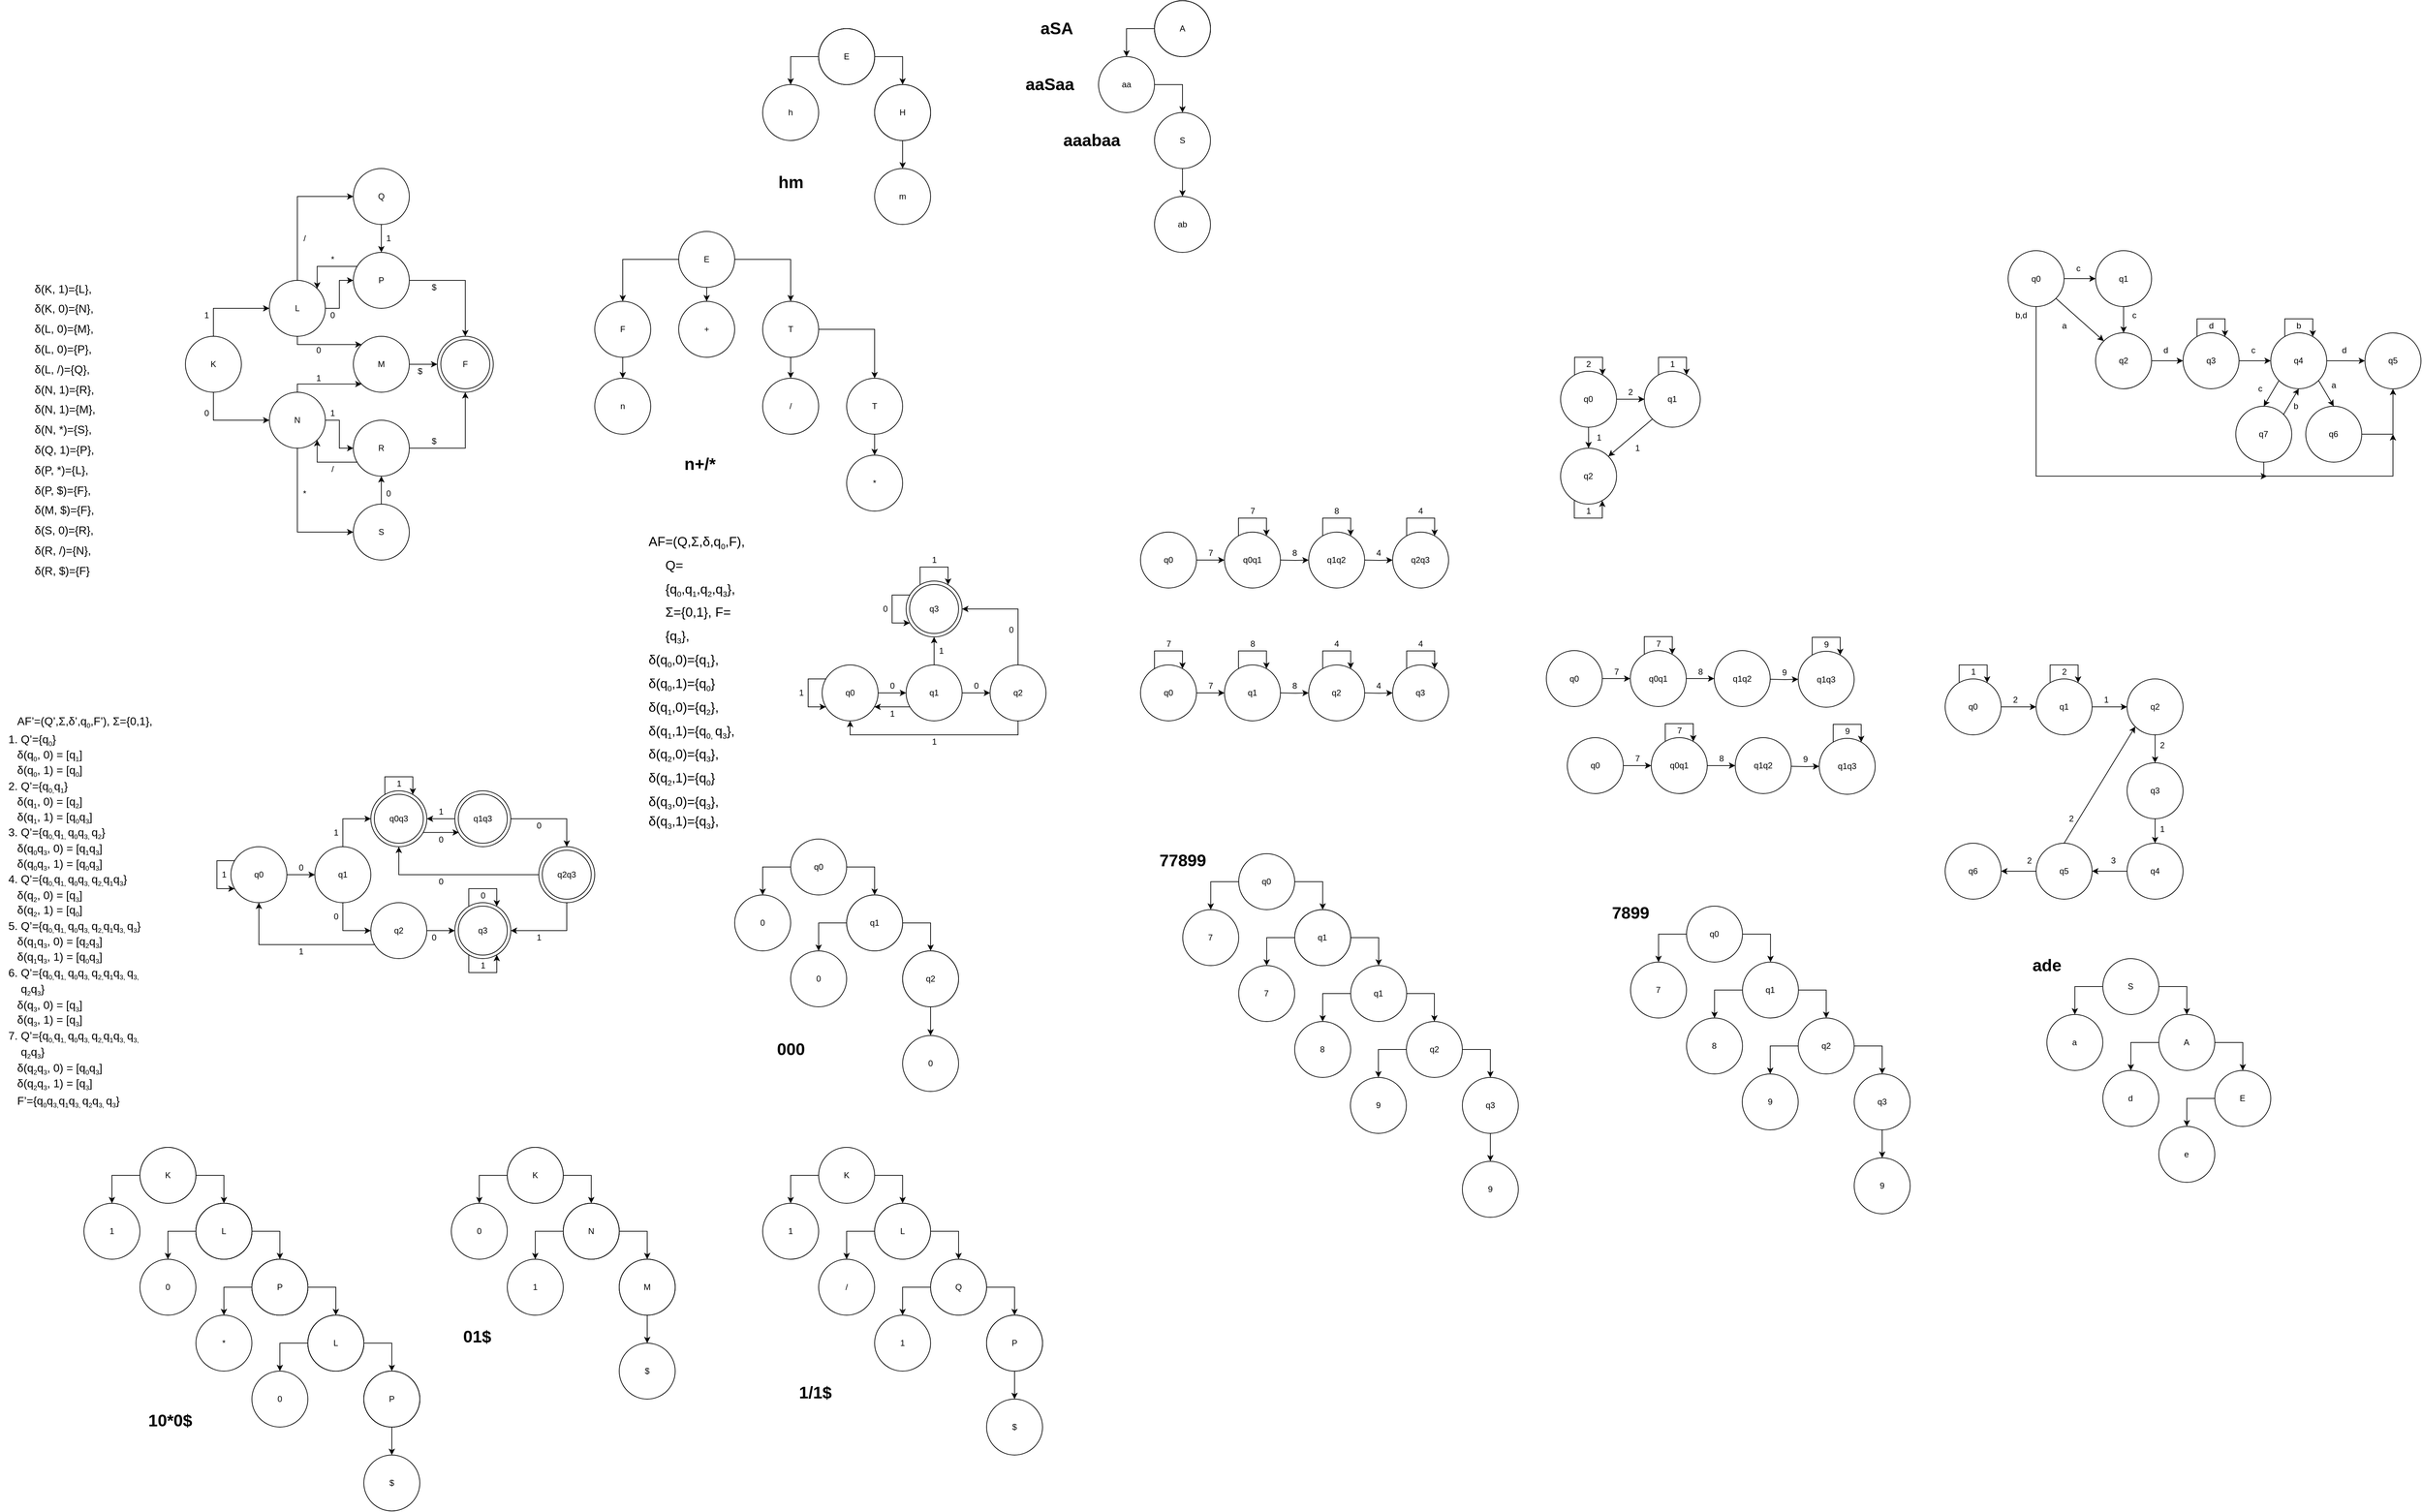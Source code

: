 <mxfile version="14.6.13" type="device"><diagram id="F6Fg85ccZROQFv8_WQR_" name="Page-1"><mxGraphModel dx="1640" dy="470" grid="1" gridSize="10" guides="1" tooltips="1" connect="1" arrows="1" fold="1" page="1" pageScale="1" pageWidth="827" pageHeight="1169" math="0" shadow="0"><root><mxCell id="0"/><mxCell id="1" parent="0"/><mxCell id="qd5XE6tyiddtzQdpzMEv-1" value="&lt;b style=&quot;font-weight: normal&quot; id=&quot;docs-internal-guid-9aaf68e9-7fff-3628-b598-6e091946c63b&quot;&gt;&lt;p dir=&quot;ltr&quot; style=&quot;line-height: 1.8 ; text-indent: -18pt ; margin-top: 0pt ; margin-bottom: 0pt ; padding: 0pt 0pt 0pt 18pt&quot;&gt;&lt;span style=&quot;font-size: 14pt; font-family: calibri, sans-serif; color: rgb(0, 0, 0); background-color: transparent; font-weight: 400; font-style: normal; font-variant: normal; text-decoration: none; vertical-align: baseline;&quot;&gt;AF=(Q,Σ,δ,q&lt;/span&gt;&lt;span style=&quot;font-size: 14pt; font-family: calibri, sans-serif; color: rgb(0, 0, 0); background-color: transparent; font-weight: 400; font-style: normal; font-variant: normal; text-decoration: none; vertical-align: baseline;&quot;&gt;&lt;span style=&quot;font-size: 0.6em ; vertical-align: sub&quot;&gt;0&lt;/span&gt;&lt;/span&gt;&lt;span style=&quot;font-size: 14pt; font-family: calibri, sans-serif; color: rgb(0, 0, 0); background-color: transparent; font-weight: 400; font-style: normal; font-variant: normal; text-decoration: none; vertical-align: baseline;&quot;&gt;,F), Q={q&lt;/span&gt;&lt;span style=&quot;font-size: 14pt; font-family: calibri, sans-serif; color: rgb(0, 0, 0); background-color: transparent; font-weight: 400; font-style: normal; font-variant: normal; text-decoration: none; vertical-align: baseline;&quot;&gt;&lt;span style=&quot;font-size: 0.6em ; vertical-align: sub&quot;&gt;0&lt;/span&gt;&lt;/span&gt;&lt;span style=&quot;font-size: 14pt; font-family: calibri, sans-serif; color: rgb(0, 0, 0); background-color: transparent; font-weight: 400; font-style: normal; font-variant: normal; text-decoration: none; vertical-align: baseline;&quot;&gt;,q&lt;/span&gt;&lt;span style=&quot;font-size: 14pt; font-family: calibri, sans-serif; color: rgb(0, 0, 0); background-color: transparent; font-weight: 400; font-style: normal; font-variant: normal; text-decoration: none; vertical-align: baseline;&quot;&gt;&lt;span style=&quot;font-size: 0.6em ; vertical-align: sub&quot;&gt;1&lt;/span&gt;&lt;/span&gt;&lt;span style=&quot;font-size: 14pt; font-family: calibri, sans-serif; color: rgb(0, 0, 0); background-color: transparent; font-weight: 400; font-style: normal; font-variant: normal; text-decoration: none; vertical-align: baseline;&quot;&gt;,q&lt;/span&gt;&lt;span style=&quot;font-size: 14pt; font-family: calibri, sans-serif; color: rgb(0, 0, 0); background-color: transparent; font-weight: 400; font-style: normal; font-variant: normal; text-decoration: none; vertical-align: baseline;&quot;&gt;&lt;span style=&quot;font-size: 0.6em ; vertical-align: sub&quot;&gt;2&lt;/span&gt;&lt;/span&gt;&lt;span style=&quot;font-size: 14pt; font-family: calibri, sans-serif; color: rgb(0, 0, 0); background-color: transparent; font-weight: 400; font-style: normal; font-variant: normal; text-decoration: none; vertical-align: baseline;&quot;&gt;,q&lt;/span&gt;&lt;span style=&quot;font-size: 14pt; font-family: calibri, sans-serif; color: rgb(0, 0, 0); background-color: transparent; font-weight: 400; font-style: normal; font-variant: normal; text-decoration: none; vertical-align: baseline;&quot;&gt;&lt;span style=&quot;font-size: 0.6em ; vertical-align: sub&quot;&gt;3&lt;/span&gt;&lt;/span&gt;&lt;span style=&quot;font-size: 14pt; font-family: calibri, sans-serif; color: rgb(0, 0, 0); background-color: transparent; font-weight: 400; font-style: normal; font-variant: normal; text-decoration: none; vertical-align: baseline;&quot;&gt;}, Σ={0,1}, F={q&lt;/span&gt;&lt;span style=&quot;font-size: 14pt; font-family: calibri, sans-serif; color: rgb(0, 0, 0); background-color: transparent; font-weight: 400; font-style: normal; font-variant: normal; text-decoration: none; vertical-align: baseline;&quot;&gt;&lt;span style=&quot;font-size: 0.6em ; vertical-align: sub&quot;&gt;3&lt;/span&gt;&lt;/span&gt;&lt;span style=&quot;font-size: 14pt; font-family: calibri, sans-serif; color: rgb(0, 0, 0); background-color: transparent; font-weight: 400; font-style: normal; font-variant: normal; text-decoration: none; vertical-align: baseline;&quot;&gt;},&amp;nbsp;&lt;/span&gt;&lt;/p&gt;&lt;p dir=&quot;ltr&quot; style=&quot;line-height: 1.8 ; text-indent: -18pt ; margin-top: 0pt ; margin-bottom: 0pt ; padding: 0pt 0pt 0pt 18pt&quot;&gt;&lt;span style=&quot;font-size: 14pt; font-family: calibri, sans-serif; color: rgb(0, 0, 0); background-color: transparent; font-weight: 400; font-style: normal; font-variant: normal; text-decoration: none; vertical-align: baseline;&quot;&gt;δ(q&lt;/span&gt;&lt;span style=&quot;font-size: 14pt; font-family: calibri, sans-serif; color: rgb(0, 0, 0); background-color: transparent; font-weight: 400; font-style: normal; font-variant: normal; text-decoration: none; vertical-align: baseline;&quot;&gt;&lt;span style=&quot;font-size: 0.6em ; vertical-align: sub&quot;&gt;0&lt;/span&gt;&lt;/span&gt;&lt;span style=&quot;font-size: 14pt; font-family: calibri, sans-serif; color: rgb(0, 0, 0); background-color: transparent; font-weight: 400; font-style: normal; font-variant: normal; text-decoration: none; vertical-align: baseline;&quot;&gt;,0)={q&lt;/span&gt;&lt;span style=&quot;font-size: 14pt; font-family: calibri, sans-serif; color: rgb(0, 0, 0); background-color: transparent; font-weight: 400; font-style: normal; font-variant: normal; text-decoration: none; vertical-align: baseline;&quot;&gt;&lt;span style=&quot;font-size: 0.6em ; vertical-align: sub&quot;&gt;1&lt;/span&gt;&lt;/span&gt;&lt;span style=&quot;font-size: 14pt; font-family: calibri, sans-serif; color: rgb(0, 0, 0); background-color: transparent; font-weight: 400; font-style: normal; font-variant: normal; text-decoration: none; vertical-align: baseline;&quot;&gt;},&lt;/span&gt;&lt;/p&gt;&lt;p dir=&quot;ltr&quot; style=&quot;line-height: 1.8 ; text-indent: -18pt ; margin-top: 0pt ; margin-bottom: 0pt ; padding: 0pt 0pt 0pt 18pt&quot;&gt;&lt;span style=&quot;font-size: 14pt; font-family: calibri, sans-serif; color: rgb(0, 0, 0); background-color: transparent; font-weight: 400; font-style: normal; font-variant: normal; text-decoration: none; vertical-align: baseline;&quot;&gt;δ(q&lt;/span&gt;&lt;span style=&quot;font-size: 14pt; font-family: calibri, sans-serif; color: rgb(0, 0, 0); background-color: transparent; font-weight: 400; font-style: normal; font-variant: normal; text-decoration: none; vertical-align: baseline;&quot;&gt;&lt;span style=&quot;font-size: 0.6em ; vertical-align: sub&quot;&gt;0&lt;/span&gt;&lt;/span&gt;&lt;span style=&quot;font-size: 14pt; font-family: calibri, sans-serif; color: rgb(0, 0, 0); background-color: transparent; font-weight: 400; font-style: normal; font-variant: normal; text-decoration: none; vertical-align: baseline;&quot;&gt;,1)={q&lt;/span&gt;&lt;span style=&quot;font-size: 14pt; font-family: calibri, sans-serif; color: rgb(0, 0, 0); background-color: transparent; font-weight: 400; font-style: normal; font-variant: normal; text-decoration: none; vertical-align: baseline;&quot;&gt;&lt;span style=&quot;font-size: 0.6em ; vertical-align: sub&quot;&gt;0&lt;/span&gt;&lt;/span&gt;&lt;span style=&quot;font-size: 14pt; font-family: calibri, sans-serif; color: rgb(0, 0, 0); background-color: transparent; font-weight: 400; font-style: normal; font-variant: normal; text-decoration: none; vertical-align: baseline;&quot;&gt;}&amp;nbsp;&amp;nbsp;&lt;/span&gt;&lt;/p&gt;&lt;p dir=&quot;ltr&quot; style=&quot;line-height: 1.8 ; text-indent: -18pt ; margin-top: 0pt ; margin-bottom: 0pt ; padding: 0pt 0pt 0pt 18pt&quot;&gt;&lt;span style=&quot;font-size: 14pt; font-family: calibri, sans-serif; color: rgb(0, 0, 0); background-color: transparent; font-weight: 400; font-style: normal; font-variant: normal; text-decoration: none; vertical-align: baseline;&quot;&gt;δ(q&lt;/span&gt;&lt;span style=&quot;font-size: 14pt; font-family: calibri, sans-serif; color: rgb(0, 0, 0); background-color: transparent; font-weight: 400; font-style: normal; font-variant: normal; text-decoration: none; vertical-align: baseline;&quot;&gt;&lt;span style=&quot;font-size: 0.6em ; vertical-align: sub&quot;&gt;1&lt;/span&gt;&lt;/span&gt;&lt;span style=&quot;font-size: 14pt; font-family: calibri, sans-serif; color: rgb(0, 0, 0); background-color: transparent; font-weight: 400; font-style: normal; font-variant: normal; text-decoration: none; vertical-align: baseline;&quot;&gt;,0)={q&lt;/span&gt;&lt;span style=&quot;font-size: 14pt; font-family: calibri, sans-serif; color: rgb(0, 0, 0); background-color: transparent; font-weight: 400; font-style: normal; font-variant: normal; text-decoration: none; vertical-align: baseline;&quot;&gt;&lt;span style=&quot;font-size: 0.6em ; vertical-align: sub&quot;&gt;2&lt;/span&gt;&lt;/span&gt;&lt;span style=&quot;font-size: 14pt; font-family: calibri, sans-serif; color: rgb(0, 0, 0); background-color: transparent; font-weight: 400; font-style: normal; font-variant: normal; text-decoration: none; vertical-align: baseline;&quot;&gt;},&lt;/span&gt;&lt;/p&gt;&lt;p dir=&quot;ltr&quot; style=&quot;line-height: 1.8 ; text-indent: -18pt ; margin-top: 0pt ; margin-bottom: 0pt ; padding: 0pt 0pt 0pt 18pt&quot;&gt;&lt;span style=&quot;font-size: 14pt; font-family: calibri, sans-serif; color: rgb(0, 0, 0); background-color: transparent; font-weight: 400; font-style: normal; font-variant: normal; text-decoration: none; vertical-align: baseline;&quot;&gt;δ(q&lt;/span&gt;&lt;span style=&quot;font-size: 14pt; font-family: calibri, sans-serif; color: rgb(0, 0, 0); background-color: transparent; font-weight: 400; font-style: normal; font-variant: normal; text-decoration: none; vertical-align: baseline;&quot;&gt;&lt;span style=&quot;font-size: 0.6em ; vertical-align: sub&quot;&gt;1&lt;/span&gt;&lt;/span&gt;&lt;span style=&quot;font-size: 14pt; font-family: calibri, sans-serif; color: rgb(0, 0, 0); background-color: transparent; font-weight: 400; font-style: normal; font-variant: normal; text-decoration: none; vertical-align: baseline;&quot;&gt;,1)={q&lt;/span&gt;&lt;span style=&quot;font-size: 14pt; font-family: calibri, sans-serif; color: rgb(0, 0, 0); background-color: transparent; font-weight: 400; font-style: normal; font-variant: normal; text-decoration: none; vertical-align: baseline;&quot;&gt;&lt;span style=&quot;font-size: 0.6em ; vertical-align: sub&quot;&gt;0, &lt;/span&gt;&lt;/span&gt;&lt;span style=&quot;font-size: 14pt; font-family: calibri, sans-serif; color: rgb(0, 0, 0); background-color: transparent; font-weight: 400; font-style: normal; font-variant: normal; text-decoration: none; vertical-align: baseline;&quot;&gt;q&lt;/span&gt;&lt;span style=&quot;font-size: 14pt; font-family: calibri, sans-serif; color: rgb(0, 0, 0); background-color: transparent; font-weight: 400; font-style: normal; font-variant: normal; text-decoration: none; vertical-align: baseline;&quot;&gt;&lt;span style=&quot;font-size: 0.6em ; vertical-align: sub&quot;&gt;3&lt;/span&gt;&lt;/span&gt;&lt;span style=&quot;font-size: 14pt; font-family: calibri, sans-serif; color: rgb(0, 0, 0); background-color: transparent; font-weight: 400; font-style: normal; font-variant: normal; text-decoration: none; vertical-align: baseline;&quot;&gt;},&amp;nbsp;&lt;/span&gt;&lt;/p&gt;&lt;p dir=&quot;ltr&quot; style=&quot;line-height: 1.8 ; text-indent: -18pt ; margin-top: 0pt ; margin-bottom: 0pt ; padding: 0pt 0pt 0pt 18pt&quot;&gt;&lt;span style=&quot;font-size: 14pt; font-family: calibri, sans-serif; color: rgb(0, 0, 0); background-color: transparent; font-weight: 400; font-style: normal; font-variant: normal; text-decoration: none; vertical-align: baseline;&quot;&gt;δ(q&lt;/span&gt;&lt;span style=&quot;font-size: 14pt; font-family: calibri, sans-serif; color: rgb(0, 0, 0); background-color: transparent; font-weight: 400; font-style: normal; font-variant: normal; text-decoration: none; vertical-align: baseline;&quot;&gt;&lt;span style=&quot;font-size: 0.6em ; vertical-align: sub&quot;&gt;2&lt;/span&gt;&lt;/span&gt;&lt;span style=&quot;font-size: 14pt; font-family: calibri, sans-serif; color: rgb(0, 0, 0); background-color: transparent; font-weight: 400; font-style: normal; font-variant: normal; text-decoration: none; vertical-align: baseline;&quot;&gt;,0)={q&lt;/span&gt;&lt;span style=&quot;font-size: 14pt; font-family: calibri, sans-serif; color: rgb(0, 0, 0); background-color: transparent; font-weight: 400; font-style: normal; font-variant: normal; text-decoration: none; vertical-align: baseline;&quot;&gt;&lt;span style=&quot;font-size: 0.6em ; vertical-align: sub&quot;&gt;3&lt;/span&gt;&lt;/span&gt;&lt;span style=&quot;font-size: 14pt; font-family: calibri, sans-serif; color: rgb(0, 0, 0); background-color: transparent; font-weight: 400; font-style: normal; font-variant: normal; text-decoration: none; vertical-align: baseline;&quot;&gt;},&amp;nbsp;&lt;/span&gt;&lt;/p&gt;&lt;p dir=&quot;ltr&quot; style=&quot;line-height: 1.8 ; text-indent: -18pt ; margin-top: 0pt ; margin-bottom: 0pt ; padding: 0pt 0pt 0pt 18pt&quot;&gt;&lt;span style=&quot;font-size: 14pt; font-family: calibri, sans-serif; color: rgb(0, 0, 0); background-color: transparent; font-weight: 400; font-style: normal; font-variant: normal; text-decoration: none; vertical-align: baseline;&quot;&gt;δ(q&lt;/span&gt;&lt;span style=&quot;font-size: 14pt; font-family: calibri, sans-serif; color: rgb(0, 0, 0); background-color: transparent; font-weight: 400; font-style: normal; font-variant: normal; text-decoration: none; vertical-align: baseline;&quot;&gt;&lt;span style=&quot;font-size: 0.6em ; vertical-align: sub&quot;&gt;2&lt;/span&gt;&lt;/span&gt;&lt;span style=&quot;font-size: 14pt; font-family: calibri, sans-serif; color: rgb(0, 0, 0); background-color: transparent; font-weight: 400; font-style: normal; font-variant: normal; text-decoration: none; vertical-align: baseline;&quot;&gt;,1)={q&lt;/span&gt;&lt;span style=&quot;font-size: 14pt; font-family: calibri, sans-serif; color: rgb(0, 0, 0); background-color: transparent; font-weight: 400; font-style: normal; font-variant: normal; text-decoration: none; vertical-align: baseline;&quot;&gt;&lt;span style=&quot;font-size: 0.6em ; vertical-align: sub&quot;&gt;0&lt;/span&gt;&lt;/span&gt;&lt;span style=&quot;font-size: 14pt; font-family: calibri, sans-serif; color: rgb(0, 0, 0); background-color: transparent; font-weight: 400; font-style: normal; font-variant: normal; text-decoration: none; vertical-align: baseline;&quot;&gt;}&lt;/span&gt;&lt;/p&gt;&lt;p dir=&quot;ltr&quot; style=&quot;line-height: 1.8 ; text-indent: -18pt ; margin-top: 0pt ; margin-bottom: 0pt ; padding: 0pt 0pt 0pt 18pt&quot;&gt;&lt;span style=&quot;font-size: 14pt; font-family: calibri, sans-serif; color: rgb(0, 0, 0); background-color: transparent; font-weight: 400; font-style: normal; font-variant: normal; text-decoration: none; vertical-align: baseline;&quot;&gt;δ(q&lt;/span&gt;&lt;span style=&quot;font-size: 14pt; font-family: calibri, sans-serif; color: rgb(0, 0, 0); background-color: transparent; font-weight: 400; font-style: normal; font-variant: normal; text-decoration: none; vertical-align: baseline;&quot;&gt;&lt;span style=&quot;font-size: 0.6em ; vertical-align: sub&quot;&gt;3&lt;/span&gt;&lt;/span&gt;&lt;span style=&quot;font-size: 14pt; font-family: calibri, sans-serif; color: rgb(0, 0, 0); background-color: transparent; font-weight: 400; font-style: normal; font-variant: normal; text-decoration: none; vertical-align: baseline;&quot;&gt;,0)={q&lt;/span&gt;&lt;span style=&quot;font-size: 14pt; font-family: calibri, sans-serif; color: rgb(0, 0, 0); background-color: transparent; font-weight: 400; font-style: normal; font-variant: normal; text-decoration: none; vertical-align: baseline;&quot;&gt;&lt;span style=&quot;font-size: 0.6em ; vertical-align: sub&quot;&gt;3&lt;/span&gt;&lt;/span&gt;&lt;span style=&quot;font-size: 14pt; font-family: calibri, sans-serif; color: rgb(0, 0, 0); background-color: transparent; font-weight: 400; font-style: normal; font-variant: normal; text-decoration: none; vertical-align: baseline;&quot;&gt;},&amp;nbsp;&lt;/span&gt;&lt;/p&gt;&lt;span style=&quot;font-size: 14pt; font-family: calibri, sans-serif; color: rgb(0, 0, 0); background-color: transparent; font-weight: 400; font-style: normal; font-variant: normal; text-decoration: none; vertical-align: baseline;&quot;&gt;δ(q&lt;/span&gt;&lt;span style=&quot;font-size: 14pt; font-family: calibri, sans-serif; color: rgb(0, 0, 0); background-color: transparent; font-weight: 400; font-style: normal; font-variant: normal; text-decoration: none; vertical-align: baseline;&quot;&gt;&lt;span style=&quot;font-size: 0.6em ; vertical-align: sub&quot;&gt;3&lt;/span&gt;&lt;/span&gt;&lt;span style=&quot;font-size: 14pt; font-family: calibri, sans-serif; color: rgb(0, 0, 0); background-color: transparent; font-weight: 400; font-style: normal; font-variant: normal; text-decoration: none; vertical-align: baseline;&quot;&gt;,1)={q&lt;/span&gt;&lt;span style=&quot;font-size: 14pt; font-family: calibri, sans-serif; color: rgb(0, 0, 0); background-color: transparent; font-weight: 400; font-style: normal; font-variant: normal; text-decoration: none; vertical-align: baseline;&quot;&gt;&lt;span style=&quot;font-size: 0.6em ; vertical-align: sub&quot;&gt;3&lt;/span&gt;&lt;/span&gt;&lt;span style=&quot;font-size: 14pt; font-family: calibri, sans-serif; color: rgb(0, 0, 0); background-color: transparent; font-weight: 400; font-style: normal; font-variant: normal; text-decoration: none; vertical-align: baseline;&quot;&gt;},&lt;/span&gt;&lt;/b&gt;" style="text;whiteSpace=wrap;html=1;" parent="1" vertex="1"><mxGeometry x="115" y="790" width="150" height="310" as="geometry"/></mxCell><mxCell id="qd5XE6tyiddtzQdpzMEv-2" value="q3" style="ellipse;whiteSpace=wrap;html=1;aspect=fixed;" parent="1" vertex="1"><mxGeometry x="485" y="870" width="80" height="80" as="geometry"/></mxCell><mxCell id="qd5XE6tyiddtzQdpzMEv-12" style="edgeStyle=orthogonalEdgeStyle;rounded=0;orthogonalLoop=1;jettySize=auto;html=1;entryX=1;entryY=0.5;entryDx=0;entryDy=0;" parent="1" source="qd5XE6tyiddtzQdpzMEv-3" target="qd5XE6tyiddtzQdpzMEv-2" edge="1"><mxGeometry relative="1" as="geometry"><Array as="points"><mxPoint x="645" y="910"/></Array></mxGeometry></mxCell><mxCell id="qd5XE6tyiddtzQdpzMEv-13" style="edgeStyle=orthogonalEdgeStyle;rounded=0;orthogonalLoop=1;jettySize=auto;html=1;entryX=0.5;entryY=1;entryDx=0;entryDy=0;" parent="1" source="qd5XE6tyiddtzQdpzMEv-3" target="qd5XE6tyiddtzQdpzMEv-5" edge="1"><mxGeometry relative="1" as="geometry"><Array as="points"><mxPoint x="645" y="1090"/><mxPoint x="405" y="1090"/></Array></mxGeometry></mxCell><mxCell id="qd5XE6tyiddtzQdpzMEv-3" value="q2" style="ellipse;whiteSpace=wrap;html=1;aspect=fixed;" parent="1" vertex="1"><mxGeometry x="605" y="990" width="80" height="80" as="geometry"/></mxCell><mxCell id="qd5XE6tyiddtzQdpzMEv-9" style="edgeStyle=orthogonalEdgeStyle;rounded=0;orthogonalLoop=1;jettySize=auto;html=1;entryX=0;entryY=0.5;entryDx=0;entryDy=0;" parent="1" source="qd5XE6tyiddtzQdpzMEv-4" target="qd5XE6tyiddtzQdpzMEv-3" edge="1"><mxGeometry relative="1" as="geometry"/></mxCell><mxCell id="qd5XE6tyiddtzQdpzMEv-10" style="edgeStyle=orthogonalEdgeStyle;rounded=0;orthogonalLoop=1;jettySize=auto;html=1;" parent="1" source="qd5XE6tyiddtzQdpzMEv-4" target="qd5XE6tyiddtzQdpzMEv-5" edge="1"><mxGeometry relative="1" as="geometry"><Array as="points"><mxPoint x="465" y="1050"/><mxPoint x="465" y="1050"/></Array></mxGeometry></mxCell><mxCell id="qd5XE6tyiddtzQdpzMEv-11" style="edgeStyle=orthogonalEdgeStyle;rounded=0;orthogonalLoop=1;jettySize=auto;html=1;" parent="1" source="qd5XE6tyiddtzQdpzMEv-4" target="qd5XE6tyiddtzQdpzMEv-2" edge="1"><mxGeometry relative="1" as="geometry"/></mxCell><mxCell id="qd5XE6tyiddtzQdpzMEv-4" value="q1" style="ellipse;whiteSpace=wrap;html=1;aspect=fixed;" parent="1" vertex="1"><mxGeometry x="485" y="990" width="80" height="80" as="geometry"/></mxCell><mxCell id="qd5XE6tyiddtzQdpzMEv-6" style="edgeStyle=orthogonalEdgeStyle;rounded=0;orthogonalLoop=1;jettySize=auto;html=1;" parent="1" source="qd5XE6tyiddtzQdpzMEv-5" target="qd5XE6tyiddtzQdpzMEv-4" edge="1"><mxGeometry relative="1" as="geometry"/></mxCell><mxCell id="qd5XE6tyiddtzQdpzMEv-5" value="q0" style="ellipse;whiteSpace=wrap;html=1;aspect=fixed;" parent="1" vertex="1"><mxGeometry x="365" y="990" width="80" height="80" as="geometry"/></mxCell><mxCell id="qd5XE6tyiddtzQdpzMEv-8" style="edgeStyle=orthogonalEdgeStyle;rounded=0;orthogonalLoop=1;jettySize=auto;html=1;" parent="1" source="qd5XE6tyiddtzQdpzMEv-5" target="qd5XE6tyiddtzQdpzMEv-5" edge="1"><mxGeometry relative="1" as="geometry"><Array as="points"><mxPoint x="345" y="1010"/></Array></mxGeometry></mxCell><mxCell id="qd5XE6tyiddtzQdpzMEv-15" style="edgeStyle=orthogonalEdgeStyle;rounded=0;orthogonalLoop=1;jettySize=auto;html=1;" parent="1" source="qd5XE6tyiddtzQdpzMEv-2" target="qd5XE6tyiddtzQdpzMEv-2" edge="1"><mxGeometry relative="1" as="geometry"><Array as="points"><mxPoint x="465" y="930"/></Array></mxGeometry></mxCell><mxCell id="qd5XE6tyiddtzQdpzMEv-18" style="edgeStyle=orthogonalEdgeStyle;rounded=0;orthogonalLoop=1;jettySize=auto;html=1;" parent="1" source="qd5XE6tyiddtzQdpzMEv-2" target="qd5XE6tyiddtzQdpzMEv-2" edge="1"><mxGeometry relative="1" as="geometry"><Array as="points"><mxPoint x="505" y="850"/></Array></mxGeometry></mxCell><mxCell id="qd5XE6tyiddtzQdpzMEv-19" value="0" style="text;html=1;align=center;verticalAlign=middle;resizable=0;points=[];autosize=1;" parent="1" vertex="1"><mxGeometry x="445" y="900" width="20" height="20" as="geometry"/></mxCell><mxCell id="qd5XE6tyiddtzQdpzMEv-20" value="0" style="text;html=1;align=center;verticalAlign=middle;resizable=0;points=[];autosize=1;" parent="1" vertex="1"><mxGeometry x="455" y="1010" width="20" height="20" as="geometry"/></mxCell><mxCell id="qd5XE6tyiddtzQdpzMEv-21" value="0" style="text;html=1;align=center;verticalAlign=middle;resizable=0;points=[];autosize=1;" parent="1" vertex="1"><mxGeometry x="575" y="1010" width="20" height="20" as="geometry"/></mxCell><mxCell id="qd5XE6tyiddtzQdpzMEv-22" value="0" style="text;html=1;align=center;verticalAlign=middle;resizable=0;points=[];autosize=1;" parent="1" vertex="1"><mxGeometry x="625" y="930" width="20" height="20" as="geometry"/></mxCell><mxCell id="qd5XE6tyiddtzQdpzMEv-23" value="1" style="text;html=1;align=center;verticalAlign=middle;resizable=0;points=[];autosize=1;" parent="1" vertex="1"><mxGeometry x="325" y="1020" width="20" height="20" as="geometry"/></mxCell><mxCell id="qd5XE6tyiddtzQdpzMEv-25" value="1" style="text;html=1;align=center;verticalAlign=middle;resizable=0;points=[];autosize=1;" parent="1" vertex="1"><mxGeometry x="455" y="1050" width="20" height="20" as="geometry"/></mxCell><mxCell id="qd5XE6tyiddtzQdpzMEv-26" value="1" style="text;html=1;align=center;verticalAlign=middle;resizable=0;points=[];autosize=1;" parent="1" vertex="1"><mxGeometry x="515" y="1090" width="20" height="20" as="geometry"/></mxCell><mxCell id="qd5XE6tyiddtzQdpzMEv-27" value="1" style="text;html=1;align=center;verticalAlign=middle;resizable=0;points=[];autosize=1;" parent="1" vertex="1"><mxGeometry x="525" y="960" width="20" height="20" as="geometry"/></mxCell><mxCell id="qd5XE6tyiddtzQdpzMEv-28" value="1" style="text;html=1;align=center;verticalAlign=middle;resizable=0;points=[];autosize=1;" parent="1" vertex="1"><mxGeometry x="515" y="830" width="20" height="20" as="geometry"/></mxCell><mxCell id="qd5XE6tyiddtzQdpzMEv-29" value="q3" style="ellipse;whiteSpace=wrap;html=1;aspect=fixed;" parent="1" vertex="1"><mxGeometry x="490" y="875" width="70" height="70" as="geometry"/></mxCell><mxCell id="qd5XE6tyiddtzQdpzMEv-30" value="&lt;b style=&quot;font-weight: normal&quot; id=&quot;docs-internal-guid-e78cd1d8-7fff-70e1-86c9-be0e40804117&quot;&gt;&lt;p dir=&quot;ltr&quot; style=&quot;line-height: 1.8 ; margin-left: 17pt ; margin-top: 0pt ; margin-bottom: 0pt&quot;&gt;&lt;span style=&quot;font-size: 12pt ; font-family: &amp;#34;calibri&amp;#34; , sans-serif ; color: rgb(0 , 0 , 0) ; background-color: transparent ; font-weight: 400 ; font-style: normal ; font-variant: normal ; text-decoration: none ; vertical-align: baseline&quot;&gt;AF’=(Q’,Σ,δ’,q&lt;/span&gt;&lt;span style=&quot;font-size: 12pt ; font-family: &amp;#34;calibri&amp;#34; , sans-serif ; color: rgb(0 , 0 , 0) ; background-color: transparent ; font-weight: 400 ; font-style: normal ; font-variant: normal ; text-decoration: none ; vertical-align: baseline&quot;&gt;&lt;span style=&quot;font-size: 0.6em ; vertical-align: sub&quot;&gt;0&lt;/span&gt;&lt;/span&gt;&lt;span style=&quot;font-size: 12pt ; font-family: &amp;#34;calibri&amp;#34; , sans-serif ; color: rgb(0 , 0 , 0) ; background-color: transparent ; font-weight: 400 ; font-style: normal ; font-variant: normal ; text-decoration: none ; vertical-align: baseline&quot;&gt;,F’), Σ={0,1},&lt;/span&gt;&lt;/p&gt;&lt;ol style=&quot;margin-top: 0 ; margin-bottom: 0&quot;&gt;&lt;li dir=&quot;ltr&quot; style=&quot;list-style-type: decimal ; font-size: 12pt ; font-family: &amp;#34;calibri&amp;#34; , sans-serif ; color: rgb(0 , 0 , 0) ; background-color: transparent ; font-weight: 400 ; font-style: normal ; font-variant: normal ; text-decoration: none ; vertical-align: baseline ; margin-left: -9.15pt&quot;&gt;&lt;p dir=&quot;ltr&quot; style=&quot;line-height: 1.38 ; margin-top: 0pt ; margin-bottom: 0pt&quot;&gt;&lt;span style=&quot;font-size: 12pt ; font-family: &amp;#34;calibri&amp;#34; , sans-serif ; color: rgb(0 , 0 , 0) ; background-color: transparent ; font-weight: 400 ; font-style: normal ; font-variant: normal ; text-decoration: none ; vertical-align: baseline&quot;&gt;Q’={q&lt;/span&gt;&lt;span style=&quot;font-size: 12pt ; font-family: &amp;#34;calibri&amp;#34; , sans-serif ; color: rgb(0 , 0 , 0) ; background-color: transparent ; font-weight: 400 ; font-style: normal ; font-variant: normal ; text-decoration: none ; vertical-align: baseline&quot;&gt;&lt;span style=&quot;font-size: 0.6em ; vertical-align: sub&quot;&gt;0&lt;/span&gt;&lt;/span&gt;&lt;span style=&quot;font-size: 12pt ; font-family: &amp;#34;calibri&amp;#34; , sans-serif ; color: rgb(0 , 0 , 0) ; background-color: transparent ; font-weight: 400 ; font-style: normal ; font-variant: normal ; text-decoration: none ; vertical-align: baseline&quot;&gt;}&lt;/span&gt;&lt;/p&gt;&lt;/li&gt;&lt;/ol&gt;&lt;p dir=&quot;ltr&quot; style=&quot;line-height: 1.2 ; margin-left: 17pt ; margin-top: 0pt ; margin-bottom: 0pt&quot;&gt;&lt;span style=&quot;font-size: 12pt ; font-family: &amp;#34;calibri&amp;#34; , sans-serif ; color: rgb(0 , 0 , 0) ; background-color: transparent ; font-weight: 400 ; font-style: normal ; font-variant: normal ; text-decoration: none ; vertical-align: baseline&quot;&gt;δ(q&lt;/span&gt;&lt;span style=&quot;font-size: 12pt ; font-family: &amp;#34;calibri&amp;#34; , sans-serif ; color: rgb(0 , 0 , 0) ; background-color: transparent ; font-weight: 400 ; font-style: normal ; font-variant: normal ; text-decoration: none ; vertical-align: baseline&quot;&gt;&lt;span style=&quot;font-size: 0.6em ; vertical-align: sub&quot;&gt;0&lt;/span&gt;&lt;/span&gt;&lt;span style=&quot;font-size: 12pt ; font-family: &amp;#34;calibri&amp;#34; , sans-serif ; color: rgb(0 , 0 , 0) ; background-color: transparent ; font-weight: 400 ; font-style: normal ; font-variant: normal ; text-decoration: none ; vertical-align: baseline&quot;&gt;, 0) = [q&lt;/span&gt;&lt;span style=&quot;font-size: 12pt ; font-family: &amp;#34;calibri&amp;#34; , sans-serif ; color: rgb(0 , 0 , 0) ; background-color: transparent ; font-weight: 400 ; font-style: normal ; font-variant: normal ; text-decoration: none ; vertical-align: baseline&quot;&gt;&lt;span style=&quot;font-size: 0.6em ; vertical-align: sub&quot;&gt;1&lt;/span&gt;&lt;/span&gt;&lt;span style=&quot;font-size: 12pt ; font-family: &amp;#34;calibri&amp;#34; , sans-serif ; color: rgb(0 , 0 , 0) ; background-color: transparent ; font-weight: 400 ; font-style: normal ; font-variant: normal ; text-decoration: none ; vertical-align: baseline&quot;&gt;]&lt;/span&gt;&lt;/p&gt;&lt;p dir=&quot;ltr&quot; style=&quot;line-height: 1.2 ; margin-left: 17pt ; margin-top: 0pt ; margin-bottom: 0pt&quot;&gt;&lt;span style=&quot;font-size: 12pt ; font-family: &amp;#34;calibri&amp;#34; , sans-serif ; color: rgb(0 , 0 , 0) ; background-color: transparent ; font-weight: 400 ; font-style: normal ; font-variant: normal ; text-decoration: none ; vertical-align: baseline&quot;&gt;δ(q&lt;/span&gt;&lt;span style=&quot;font-size: 12pt ; font-family: &amp;#34;calibri&amp;#34; , sans-serif ; color: rgb(0 , 0 , 0) ; background-color: transparent ; font-weight: 400 ; font-style: normal ; font-variant: normal ; text-decoration: none ; vertical-align: baseline&quot;&gt;&lt;span style=&quot;font-size: 0.6em ; vertical-align: sub&quot;&gt;0&lt;/span&gt;&lt;/span&gt;&lt;span style=&quot;font-size: 12pt ; font-family: &amp;#34;calibri&amp;#34; , sans-serif ; color: rgb(0 , 0 , 0) ; background-color: transparent ; font-weight: 400 ; font-style: normal ; font-variant: normal ; text-decoration: none ; vertical-align: baseline&quot;&gt;, 1) = [q&lt;/span&gt;&lt;span style=&quot;font-size: 12pt ; font-family: &amp;#34;calibri&amp;#34; , sans-serif ; color: rgb(0 , 0 , 0) ; background-color: transparent ; font-weight: 400 ; font-style: normal ; font-variant: normal ; text-decoration: none ; vertical-align: baseline&quot;&gt;&lt;span style=&quot;font-size: 0.6em ; vertical-align: sub&quot;&gt;0&lt;/span&gt;&lt;/span&gt;&lt;span style=&quot;font-size: 12pt ; font-family: &amp;#34;calibri&amp;#34; , sans-serif ; color: rgb(0 , 0 , 0) ; background-color: transparent ; font-weight: 400 ; font-style: normal ; font-variant: normal ; text-decoration: none ; vertical-align: baseline&quot;&gt;]&lt;/span&gt;&lt;/p&gt;&lt;ol style=&quot;margin-top: 0 ; margin-bottom: 0&quot; start=&quot;2&quot;&gt;&lt;li dir=&quot;ltr&quot; style=&quot;list-style-type: decimal ; font-size: 12pt ; font-family: &amp;#34;calibri&amp;#34; , sans-serif ; color: rgb(0 , 0 , 0) ; background-color: transparent ; font-weight: 400 ; font-style: normal ; font-variant: normal ; text-decoration: none ; vertical-align: baseline ; margin-left: -9.15pt&quot;&gt;&lt;p dir=&quot;ltr&quot; style=&quot;line-height: 1.38 ; margin-top: 0pt ; margin-bottom: 0pt&quot;&gt;&lt;span style=&quot;font-size: 12pt ; font-family: &amp;#34;calibri&amp;#34; , sans-serif ; color: rgb(0 , 0 , 0) ; background-color: transparent ; font-weight: 400 ; font-style: normal ; font-variant: normal ; text-decoration: none ; vertical-align: baseline&quot;&gt;Q’={q&lt;/span&gt;&lt;span style=&quot;font-size: 12pt ; font-family: &amp;#34;calibri&amp;#34; , sans-serif ; color: rgb(0 , 0 , 0) ; background-color: transparent ; font-weight: 400 ; font-style: normal ; font-variant: normal ; text-decoration: none ; vertical-align: baseline&quot;&gt;&lt;span style=&quot;font-size: 0.6em ; vertical-align: sub&quot;&gt;0,&lt;/span&gt;&lt;/span&gt;&lt;span style=&quot;font-size: 12pt ; font-family: &amp;#34;calibri&amp;#34; , sans-serif ; color: rgb(0 , 0 , 0) ; background-color: transparent ; font-weight: 400 ; font-style: normal ; font-variant: normal ; text-decoration: none ; vertical-align: baseline&quot;&gt;q&lt;/span&gt;&lt;span style=&quot;font-size: 12pt ; font-family: &amp;#34;calibri&amp;#34; , sans-serif ; color: rgb(0 , 0 , 0) ; background-color: transparent ; font-weight: 400 ; font-style: normal ; font-variant: normal ; text-decoration: none ; vertical-align: baseline&quot;&gt;&lt;span style=&quot;font-size: 0.6em ; vertical-align: sub&quot;&gt;1&lt;/span&gt;&lt;/span&gt;&lt;span style=&quot;font-size: 12pt ; font-family: &amp;#34;calibri&amp;#34; , sans-serif ; color: rgb(0 , 0 , 0) ; background-color: transparent ; font-weight: 400 ; font-style: normal ; font-variant: normal ; text-decoration: none ; vertical-align: baseline&quot;&gt;}&lt;/span&gt;&lt;/p&gt;&lt;/li&gt;&lt;/ol&gt;&lt;p dir=&quot;ltr&quot; style=&quot;line-height: 1.2 ; margin-left: 17pt ; margin-top: 0pt ; margin-bottom: 0pt&quot;&gt;&lt;span style=&quot;font-size: 12pt ; font-family: &amp;#34;calibri&amp;#34; , sans-serif ; color: rgb(0 , 0 , 0) ; background-color: transparent ; font-weight: 400 ; font-style: normal ; font-variant: normal ; text-decoration: none ; vertical-align: baseline&quot;&gt;δ(q&lt;/span&gt;&lt;span style=&quot;font-size: 12pt ; font-family: &amp;#34;calibri&amp;#34; , sans-serif ; color: rgb(0 , 0 , 0) ; background-color: transparent ; font-weight: 400 ; font-style: normal ; font-variant: normal ; text-decoration: none ; vertical-align: baseline&quot;&gt;&lt;span style=&quot;font-size: 0.6em ; vertical-align: sub&quot;&gt;1&lt;/span&gt;&lt;/span&gt;&lt;span style=&quot;font-size: 12pt ; font-family: &amp;#34;calibri&amp;#34; , sans-serif ; color: rgb(0 , 0 , 0) ; background-color: transparent ; font-weight: 400 ; font-style: normal ; font-variant: normal ; text-decoration: none ; vertical-align: baseline&quot;&gt;, 0) = [q&lt;/span&gt;&lt;span style=&quot;font-size: 12pt ; font-family: &amp;#34;calibri&amp;#34; , sans-serif ; color: rgb(0 , 0 , 0) ; background-color: transparent ; font-weight: 400 ; font-style: normal ; font-variant: normal ; text-decoration: none ; vertical-align: baseline&quot;&gt;&lt;span style=&quot;font-size: 0.6em ; vertical-align: sub&quot;&gt;2&lt;/span&gt;&lt;/span&gt;&lt;span style=&quot;font-size: 12pt ; font-family: &amp;#34;calibri&amp;#34; , sans-serif ; color: rgb(0 , 0 , 0) ; background-color: transparent ; font-weight: 400 ; font-style: normal ; font-variant: normal ; text-decoration: none ; vertical-align: baseline&quot;&gt;]&lt;/span&gt;&lt;/p&gt;&lt;p dir=&quot;ltr&quot; style=&quot;line-height: 1.2 ; margin-left: 17pt ; margin-top: 0pt ; margin-bottom: 0pt&quot;&gt;&lt;span style=&quot;font-size: 12pt ; font-family: &amp;#34;calibri&amp;#34; , sans-serif ; color: rgb(0 , 0 , 0) ; background-color: transparent ; font-weight: 400 ; font-style: normal ; font-variant: normal ; text-decoration: none ; vertical-align: baseline&quot;&gt;δ(q&lt;/span&gt;&lt;span style=&quot;font-size: 12pt ; font-family: &amp;#34;calibri&amp;#34; , sans-serif ; color: rgb(0 , 0 , 0) ; background-color: transparent ; font-weight: 400 ; font-style: normal ; font-variant: normal ; text-decoration: none ; vertical-align: baseline&quot;&gt;&lt;span style=&quot;font-size: 0.6em ; vertical-align: sub&quot;&gt;1&lt;/span&gt;&lt;/span&gt;&lt;span style=&quot;font-size: 12pt ; font-family: &amp;#34;calibri&amp;#34; , sans-serif ; color: rgb(0 , 0 , 0) ; background-color: transparent ; font-weight: 400 ; font-style: normal ; font-variant: normal ; text-decoration: none ; vertical-align: baseline&quot;&gt;, 1) = [q&lt;/span&gt;&lt;span style=&quot;font-size: 12pt ; font-family: &amp;#34;calibri&amp;#34; , sans-serif ; color: rgb(0 , 0 , 0) ; background-color: transparent ; font-weight: 400 ; font-style: normal ; font-variant: normal ; text-decoration: none ; vertical-align: baseline&quot;&gt;&lt;span style=&quot;font-size: 0.6em ; vertical-align: sub&quot;&gt;0&lt;/span&gt;&lt;/span&gt;&lt;span style=&quot;font-size: 12pt ; font-family: &amp;#34;calibri&amp;#34; , sans-serif ; color: rgb(0 , 0 , 0) ; background-color: transparent ; font-weight: 400 ; font-style: normal ; font-variant: normal ; text-decoration: none ; vertical-align: baseline&quot;&gt;q&lt;/span&gt;&lt;span style=&quot;font-size: 12pt ; font-family: &amp;#34;calibri&amp;#34; , sans-serif ; color: rgb(0 , 0 , 0) ; background-color: transparent ; font-weight: 400 ; font-style: normal ; font-variant: normal ; text-decoration: none ; vertical-align: baseline&quot;&gt;&lt;span style=&quot;font-size: 0.6em ; vertical-align: sub&quot;&gt;3&lt;/span&gt;&lt;/span&gt;&lt;span style=&quot;font-size: 12pt ; font-family: &amp;#34;calibri&amp;#34; , sans-serif ; color: rgb(0 , 0 , 0) ; background-color: transparent ; font-weight: 400 ; font-style: normal ; font-variant: normal ; text-decoration: none ; vertical-align: baseline&quot;&gt;]&lt;/span&gt;&lt;/p&gt;&lt;ol style=&quot;margin-top: 0 ; margin-bottom: 0&quot; start=&quot;3&quot;&gt;&lt;li dir=&quot;ltr&quot; style=&quot;list-style-type: decimal ; font-size: 12pt ; font-family: &amp;#34;calibri&amp;#34; , sans-serif ; color: rgb(0 , 0 , 0) ; background-color: transparent ; font-weight: 400 ; font-style: normal ; font-variant: normal ; text-decoration: none ; vertical-align: baseline ; margin-left: -9.15pt&quot;&gt;&lt;p dir=&quot;ltr&quot; style=&quot;line-height: 1.38 ; margin-top: 0pt ; margin-bottom: 0pt&quot;&gt;&lt;span style=&quot;font-size: 12pt ; font-family: &amp;#34;calibri&amp;#34; , sans-serif ; color: rgb(0 , 0 , 0) ; background-color: transparent ; font-weight: 400 ; font-style: normal ; font-variant: normal ; text-decoration: none ; vertical-align: baseline&quot;&gt;Q’={q&lt;/span&gt;&lt;span style=&quot;font-size: 12pt ; font-family: &amp;#34;calibri&amp;#34; , sans-serif ; color: rgb(0 , 0 , 0) ; background-color: transparent ; font-weight: 400 ; font-style: normal ; font-variant: normal ; text-decoration: none ; vertical-align: baseline&quot;&gt;&lt;span style=&quot;font-size: 0.6em ; vertical-align: sub&quot;&gt;0,&lt;/span&gt;&lt;/span&gt;&lt;span style=&quot;font-size: 12pt ; font-family: &amp;#34;calibri&amp;#34; , sans-serif ; color: rgb(0 , 0 , 0) ; background-color: transparent ; font-weight: 400 ; font-style: normal ; font-variant: normal ; text-decoration: none ; vertical-align: baseline&quot;&gt;q&lt;/span&gt;&lt;span style=&quot;font-size: 12pt ; font-family: &amp;#34;calibri&amp;#34; , sans-serif ; color: rgb(0 , 0 , 0) ; background-color: transparent ; font-weight: 400 ; font-style: normal ; font-variant: normal ; text-decoration: none ; vertical-align: baseline&quot;&gt;&lt;span style=&quot;font-size: 0.6em ; vertical-align: sub&quot;&gt;1, &lt;/span&gt;&lt;/span&gt;&lt;span style=&quot;font-size: 12pt ; font-family: &amp;#34;calibri&amp;#34; , sans-serif ; color: rgb(0 , 0 , 0) ; background-color: transparent ; font-weight: 400 ; font-style: normal ; font-variant: normal ; text-decoration: none ; vertical-align: baseline&quot;&gt;q&lt;/span&gt;&lt;span style=&quot;font-size: 12pt ; font-family: &amp;#34;calibri&amp;#34; , sans-serif ; color: rgb(0 , 0 , 0) ; background-color: transparent ; font-weight: 400 ; font-style: normal ; font-variant: normal ; text-decoration: none ; vertical-align: baseline&quot;&gt;&lt;span style=&quot;font-size: 0.6em ; vertical-align: sub&quot;&gt;0&lt;/span&gt;&lt;/span&gt;&lt;span style=&quot;font-size: 12pt ; font-family: &amp;#34;calibri&amp;#34; , sans-serif ; color: rgb(0 , 0 , 0) ; background-color: transparent ; font-weight: 400 ; font-style: normal ; font-variant: normal ; text-decoration: none ; vertical-align: baseline&quot;&gt;q&lt;/span&gt;&lt;span style=&quot;font-size: 12pt ; font-family: &amp;#34;calibri&amp;#34; , sans-serif ; color: rgb(0 , 0 , 0) ; background-color: transparent ; font-weight: 400 ; font-style: normal ; font-variant: normal ; text-decoration: none ; vertical-align: baseline&quot;&gt;&lt;span style=&quot;font-size: 0.6em ; vertical-align: sub&quot;&gt;3, &lt;/span&gt;&lt;/span&gt;&lt;span style=&quot;font-size: 12pt ; font-family: &amp;#34;calibri&amp;#34; , sans-serif ; color: rgb(0 , 0 , 0) ; background-color: transparent ; font-weight: 400 ; font-style: normal ; font-variant: normal ; text-decoration: none ; vertical-align: baseline&quot;&gt;q&lt;/span&gt;&lt;span style=&quot;font-size: 12pt ; font-family: &amp;#34;calibri&amp;#34; , sans-serif ; color: rgb(0 , 0 , 0) ; background-color: transparent ; font-weight: 400 ; font-style: normal ; font-variant: normal ; text-decoration: none ; vertical-align: baseline&quot;&gt;&lt;span style=&quot;font-size: 0.6em ; vertical-align: sub&quot;&gt;2&lt;/span&gt;&lt;/span&gt;&lt;span style=&quot;font-size: 12pt ; font-family: &amp;#34;calibri&amp;#34; , sans-serif ; color: rgb(0 , 0 , 0) ; background-color: transparent ; font-weight: 400 ; font-style: normal ; font-variant: normal ; text-decoration: none ; vertical-align: baseline&quot;&gt;}&lt;/span&gt;&lt;/p&gt;&lt;/li&gt;&lt;/ol&gt;&lt;p dir=&quot;ltr&quot; style=&quot;line-height: 1.2 ; margin-left: 17pt ; margin-top: 0pt ; margin-bottom: 0pt&quot;&gt;&lt;span style=&quot;font-size: 12pt ; font-family: &amp;#34;calibri&amp;#34; , sans-serif ; color: rgb(0 , 0 , 0) ; background-color: transparent ; font-weight: 400 ; font-style: normal ; font-variant: normal ; text-decoration: none ; vertical-align: baseline&quot;&gt;δ(q&lt;/span&gt;&lt;span style=&quot;font-size: 12pt ; font-family: &amp;#34;calibri&amp;#34; , sans-serif ; color: rgb(0 , 0 , 0) ; background-color: transparent ; font-weight: 400 ; font-style: normal ; font-variant: normal ; text-decoration: none ; vertical-align: baseline&quot;&gt;&lt;span style=&quot;font-size: 0.6em ; vertical-align: sub&quot;&gt;0&lt;/span&gt;&lt;/span&gt;&lt;span style=&quot;font-size: 12pt ; font-family: &amp;#34;calibri&amp;#34; , sans-serif ; color: rgb(0 , 0 , 0) ; background-color: transparent ; font-weight: 400 ; font-style: normal ; font-variant: normal ; text-decoration: none ; vertical-align: baseline&quot;&gt;q&lt;/span&gt;&lt;span style=&quot;font-size: 12pt ; font-family: &amp;#34;calibri&amp;#34; , sans-serif ; color: rgb(0 , 0 , 0) ; background-color: transparent ; font-weight: 400 ; font-style: normal ; font-variant: normal ; text-decoration: none ; vertical-align: baseline&quot;&gt;&lt;span style=&quot;font-size: 0.6em ; vertical-align: sub&quot;&gt;3&lt;/span&gt;&lt;/span&gt;&lt;span style=&quot;font-size: 12pt ; font-family: &amp;#34;calibri&amp;#34; , sans-serif ; color: rgb(0 , 0 , 0) ; background-color: transparent ; font-weight: 400 ; font-style: normal ; font-variant: normal ; text-decoration: none ; vertical-align: baseline&quot;&gt;, 0) = [q&lt;/span&gt;&lt;span style=&quot;font-size: 12pt ; font-family: &amp;#34;calibri&amp;#34; , sans-serif ; color: rgb(0 , 0 , 0) ; background-color: transparent ; font-weight: 400 ; font-style: normal ; font-variant: normal ; text-decoration: none ; vertical-align: baseline&quot;&gt;&lt;span style=&quot;font-size: 0.6em ; vertical-align: sub&quot;&gt;1&lt;/span&gt;&lt;/span&gt;&lt;span style=&quot;font-size: 12pt ; font-family: &amp;#34;calibri&amp;#34; , sans-serif ; color: rgb(0 , 0 , 0) ; background-color: transparent ; font-weight: 400 ; font-style: normal ; font-variant: normal ; text-decoration: none ; vertical-align: baseline&quot;&gt;q&lt;/span&gt;&lt;span style=&quot;font-size: 12pt ; font-family: &amp;#34;calibri&amp;#34; , sans-serif ; color: rgb(0 , 0 , 0) ; background-color: transparent ; font-weight: 400 ; font-style: normal ; font-variant: normal ; text-decoration: none ; vertical-align: baseline&quot;&gt;&lt;span style=&quot;font-size: 0.6em ; vertical-align: sub&quot;&gt;3&lt;/span&gt;&lt;/span&gt;&lt;span style=&quot;font-size: 12pt ; font-family: &amp;#34;calibri&amp;#34; , sans-serif ; color: rgb(0 , 0 , 0) ; background-color: transparent ; font-weight: 400 ; font-style: normal ; font-variant: normal ; text-decoration: none ; vertical-align: baseline&quot;&gt;]&lt;/span&gt;&lt;/p&gt;&lt;p dir=&quot;ltr&quot; style=&quot;line-height: 1.2 ; margin-left: 17pt ; margin-top: 0pt ; margin-bottom: 0pt&quot;&gt;&lt;span style=&quot;font-size: 12pt ; font-family: &amp;#34;calibri&amp;#34; , sans-serif ; color: rgb(0 , 0 , 0) ; background-color: transparent ; font-weight: 400 ; font-style: normal ; font-variant: normal ; text-decoration: none ; vertical-align: baseline&quot;&gt;δ(q&lt;/span&gt;&lt;span style=&quot;font-size: 12pt ; font-family: &amp;#34;calibri&amp;#34; , sans-serif ; color: rgb(0 , 0 , 0) ; background-color: transparent ; font-weight: 400 ; font-style: normal ; font-variant: normal ; text-decoration: none ; vertical-align: baseline&quot;&gt;&lt;span style=&quot;font-size: 0.6em ; vertical-align: sub&quot;&gt;0&lt;/span&gt;&lt;/span&gt;&lt;span style=&quot;font-size: 12pt ; font-family: &amp;#34;calibri&amp;#34; , sans-serif ; color: rgb(0 , 0 , 0) ; background-color: transparent ; font-weight: 400 ; font-style: normal ; font-variant: normal ; text-decoration: none ; vertical-align: baseline&quot;&gt;q&lt;/span&gt;&lt;span style=&quot;font-size: 12pt ; font-family: &amp;#34;calibri&amp;#34; , sans-serif ; color: rgb(0 , 0 , 0) ; background-color: transparent ; font-weight: 400 ; font-style: normal ; font-variant: normal ; text-decoration: none ; vertical-align: baseline&quot;&gt;&lt;span style=&quot;font-size: 0.6em ; vertical-align: sub&quot;&gt;3&lt;/span&gt;&lt;/span&gt;&lt;span style=&quot;font-size: 12pt ; font-family: &amp;#34;calibri&amp;#34; , sans-serif ; color: rgb(0 , 0 , 0) ; background-color: transparent ; font-weight: 400 ; font-style: normal ; font-variant: normal ; text-decoration: none ; vertical-align: baseline&quot;&gt;, 1) = [q&lt;/span&gt;&lt;span style=&quot;font-size: 12pt ; font-family: &amp;#34;calibri&amp;#34; , sans-serif ; color: rgb(0 , 0 , 0) ; background-color: transparent ; font-weight: 400 ; font-style: normal ; font-variant: normal ; text-decoration: none ; vertical-align: baseline&quot;&gt;&lt;span style=&quot;font-size: 0.6em ; vertical-align: sub&quot;&gt;0&lt;/span&gt;&lt;/span&gt;&lt;span style=&quot;font-size: 12pt ; font-family: &amp;#34;calibri&amp;#34; , sans-serif ; color: rgb(0 , 0 , 0) ; background-color: transparent ; font-weight: 400 ; font-style: normal ; font-variant: normal ; text-decoration: none ; vertical-align: baseline&quot;&gt;q&lt;/span&gt;&lt;span style=&quot;font-size: 12pt ; font-family: &amp;#34;calibri&amp;#34; , sans-serif ; color: rgb(0 , 0 , 0) ; background-color: transparent ; font-weight: 400 ; font-style: normal ; font-variant: normal ; text-decoration: none ; vertical-align: baseline&quot;&gt;&lt;span style=&quot;font-size: 0.6em ; vertical-align: sub&quot;&gt;3&lt;/span&gt;&lt;/span&gt;&lt;span style=&quot;font-size: 12pt ; font-family: &amp;#34;calibri&amp;#34; , sans-serif ; color: rgb(0 , 0 , 0) ; background-color: transparent ; font-weight: 400 ; font-style: normal ; font-variant: normal ; text-decoration: none ; vertical-align: baseline&quot;&gt;]&lt;/span&gt;&lt;/p&gt;&lt;ol style=&quot;margin-top: 0 ; margin-bottom: 0&quot; start=&quot;4&quot;&gt;&lt;li dir=&quot;ltr&quot; style=&quot;list-style-type: decimal ; font-size: 12pt ; font-family: &amp;#34;calibri&amp;#34; , sans-serif ; color: rgb(0 , 0 , 0) ; background-color: transparent ; font-weight: 400 ; font-style: normal ; font-variant: normal ; text-decoration: none ; vertical-align: baseline ; margin-left: -9.15pt&quot;&gt;&lt;p dir=&quot;ltr&quot; style=&quot;line-height: 1.38 ; margin-top: 0pt ; margin-bottom: 0pt&quot;&gt;&lt;span style=&quot;font-size: 12pt ; font-family: &amp;#34;calibri&amp;#34; , sans-serif ; color: rgb(0 , 0 , 0) ; background-color: transparent ; font-weight: 400 ; font-style: normal ; font-variant: normal ; text-decoration: none ; vertical-align: baseline&quot;&gt;Q’={q&lt;/span&gt;&lt;span style=&quot;font-size: 12pt ; font-family: &amp;#34;calibri&amp;#34; , sans-serif ; color: rgb(0 , 0 , 0) ; background-color: transparent ; font-weight: 400 ; font-style: normal ; font-variant: normal ; text-decoration: none ; vertical-align: baseline&quot;&gt;&lt;span style=&quot;font-size: 0.6em ; vertical-align: sub&quot;&gt;0,&lt;/span&gt;&lt;/span&gt;&lt;span style=&quot;font-size: 12pt ; font-family: &amp;#34;calibri&amp;#34; , sans-serif ; color: rgb(0 , 0 , 0) ; background-color: transparent ; font-weight: 400 ; font-style: normal ; font-variant: normal ; text-decoration: none ; vertical-align: baseline&quot;&gt;q&lt;/span&gt;&lt;span style=&quot;font-size: 12pt ; font-family: &amp;#34;calibri&amp;#34; , sans-serif ; color: rgb(0 , 0 , 0) ; background-color: transparent ; font-weight: 400 ; font-style: normal ; font-variant: normal ; text-decoration: none ; vertical-align: baseline&quot;&gt;&lt;span style=&quot;font-size: 0.6em ; vertical-align: sub&quot;&gt;1, &lt;/span&gt;&lt;/span&gt;&lt;span style=&quot;font-size: 12pt ; font-family: &amp;#34;calibri&amp;#34; , sans-serif ; color: rgb(0 , 0 , 0) ; background-color: transparent ; font-weight: 400 ; font-style: normal ; font-variant: normal ; text-decoration: none ; vertical-align: baseline&quot;&gt;q&lt;/span&gt;&lt;span style=&quot;font-size: 12pt ; font-family: &amp;#34;calibri&amp;#34; , sans-serif ; color: rgb(0 , 0 , 0) ; background-color: transparent ; font-weight: 400 ; font-style: normal ; font-variant: normal ; text-decoration: none ; vertical-align: baseline&quot;&gt;&lt;span style=&quot;font-size: 0.6em ; vertical-align: sub&quot;&gt;0&lt;/span&gt;&lt;/span&gt;&lt;span style=&quot;font-size: 12pt ; font-family: &amp;#34;calibri&amp;#34; , sans-serif ; color: rgb(0 , 0 , 0) ; background-color: transparent ; font-weight: 400 ; font-style: normal ; font-variant: normal ; text-decoration: none ; vertical-align: baseline&quot;&gt;q&lt;/span&gt;&lt;span style=&quot;font-size: 12pt ; font-family: &amp;#34;calibri&amp;#34; , sans-serif ; color: rgb(0 , 0 , 0) ; background-color: transparent ; font-weight: 400 ; font-style: normal ; font-variant: normal ; text-decoration: none ; vertical-align: baseline&quot;&gt;&lt;span style=&quot;font-size: 0.6em ; vertical-align: sub&quot;&gt;3, &lt;/span&gt;&lt;/span&gt;&lt;span style=&quot;font-size: 12pt ; font-family: &amp;#34;calibri&amp;#34; , sans-serif ; color: rgb(0 , 0 , 0) ; background-color: transparent ; font-weight: 400 ; font-style: normal ; font-variant: normal ; text-decoration: none ; vertical-align: baseline&quot;&gt;q&lt;/span&gt;&lt;span style=&quot;font-size: 12pt ; font-family: &amp;#34;calibri&amp;#34; , sans-serif ; color: rgb(0 , 0 , 0) ; background-color: transparent ; font-weight: 400 ; font-style: normal ; font-variant: normal ; text-decoration: none ; vertical-align: baseline&quot;&gt;&lt;span style=&quot;font-size: 0.6em ; vertical-align: sub&quot;&gt;2,&lt;/span&gt;&lt;/span&gt;&lt;span style=&quot;font-size: 12pt ; font-family: &amp;#34;calibri&amp;#34; , sans-serif ; color: rgb(0 , 0 , 0) ; background-color: transparent ; font-weight: 400 ; font-style: normal ; font-variant: normal ; text-decoration: none ; vertical-align: baseline&quot;&gt;q&lt;/span&gt;&lt;span style=&quot;font-size: 12pt ; font-family: &amp;#34;calibri&amp;#34; , sans-serif ; color: rgb(0 , 0 , 0) ; background-color: transparent ; font-weight: 400 ; font-style: normal ; font-variant: normal ; text-decoration: none ; vertical-align: baseline&quot;&gt;&lt;span style=&quot;font-size: 0.6em ; vertical-align: sub&quot;&gt;1&lt;/span&gt;&lt;/span&gt;&lt;span style=&quot;font-size: 12pt ; font-family: &amp;#34;calibri&amp;#34; , sans-serif ; color: rgb(0 , 0 , 0) ; background-color: transparent ; font-weight: 400 ; font-style: normal ; font-variant: normal ; text-decoration: none ; vertical-align: baseline&quot;&gt;q&lt;/span&gt;&lt;span style=&quot;font-size: 12pt ; font-family: &amp;#34;calibri&amp;#34; , sans-serif ; color: rgb(0 , 0 , 0) ; background-color: transparent ; font-weight: 400 ; font-style: normal ; font-variant: normal ; text-decoration: none ; vertical-align: baseline&quot;&gt;&lt;span style=&quot;font-size: 0.6em ; vertical-align: sub&quot;&gt;3&lt;/span&gt;&lt;/span&gt;&lt;span style=&quot;font-size: 12pt ; font-family: &amp;#34;calibri&amp;#34; , sans-serif ; color: rgb(0 , 0 , 0) ; background-color: transparent ; font-weight: 400 ; font-style: normal ; font-variant: normal ; text-decoration: none ; vertical-align: baseline&quot;&gt;}&lt;/span&gt;&lt;/p&gt;&lt;/li&gt;&lt;/ol&gt;&lt;p dir=&quot;ltr&quot; style=&quot;line-height: 1.2 ; margin-left: 17pt ; margin-top: 0pt ; margin-bottom: 0pt&quot;&gt;&lt;span style=&quot;font-size: 12pt ; font-family: &amp;#34;calibri&amp;#34; , sans-serif ; color: rgb(0 , 0 , 0) ; background-color: transparent ; font-weight: 400 ; font-style: normal ; font-variant: normal ; text-decoration: none ; vertical-align: baseline&quot;&gt;δ(q&lt;/span&gt;&lt;span style=&quot;font-size: 12pt ; font-family: &amp;#34;calibri&amp;#34; , sans-serif ; color: rgb(0 , 0 , 0) ; background-color: transparent ; font-weight: 400 ; font-style: normal ; font-variant: normal ; text-decoration: none ; vertical-align: baseline&quot;&gt;&lt;span style=&quot;font-size: 0.6em ; vertical-align: sub&quot;&gt;2&lt;/span&gt;&lt;/span&gt;&lt;span style=&quot;font-size: 12pt ; font-family: &amp;#34;calibri&amp;#34; , sans-serif ; color: rgb(0 , 0 , 0) ; background-color: transparent ; font-weight: 400 ; font-style: normal ; font-variant: normal ; text-decoration: none ; vertical-align: baseline&quot;&gt;, 0) = [q&lt;/span&gt;&lt;span style=&quot;font-size: 12pt ; font-family: &amp;#34;calibri&amp;#34; , sans-serif ; color: rgb(0 , 0 , 0) ; background-color: transparent ; font-weight: 400 ; font-style: normal ; font-variant: normal ; text-decoration: none ; vertical-align: baseline&quot;&gt;&lt;span style=&quot;font-size: 0.6em ; vertical-align: sub&quot;&gt;3&lt;/span&gt;&lt;/span&gt;&lt;span style=&quot;font-size: 12pt ; font-family: &amp;#34;calibri&amp;#34; , sans-serif ; color: rgb(0 , 0 , 0) ; background-color: transparent ; font-weight: 400 ; font-style: normal ; font-variant: normal ; text-decoration: none ; vertical-align: baseline&quot;&gt;]&lt;/span&gt;&lt;/p&gt;&lt;p dir=&quot;ltr&quot; style=&quot;line-height: 1.2 ; margin-left: 17pt ; margin-top: 0pt ; margin-bottom: 0pt&quot;&gt;&lt;span style=&quot;font-size: 12pt ; font-family: &amp;#34;calibri&amp;#34; , sans-serif ; color: rgb(0 , 0 , 0) ; background-color: transparent ; font-weight: 400 ; font-style: normal ; font-variant: normal ; text-decoration: none ; vertical-align: baseline&quot;&gt;δ(q&lt;/span&gt;&lt;span style=&quot;font-size: 12pt ; font-family: &amp;#34;calibri&amp;#34; , sans-serif ; color: rgb(0 , 0 , 0) ; background-color: transparent ; font-weight: 400 ; font-style: normal ; font-variant: normal ; text-decoration: none ; vertical-align: baseline&quot;&gt;&lt;span style=&quot;font-size: 0.6em ; vertical-align: sub&quot;&gt;2&lt;/span&gt;&lt;/span&gt;&lt;span style=&quot;font-size: 12pt ; font-family: &amp;#34;calibri&amp;#34; , sans-serif ; color: rgb(0 , 0 , 0) ; background-color: transparent ; font-weight: 400 ; font-style: normal ; font-variant: normal ; text-decoration: none ; vertical-align: baseline&quot;&gt;, 1) = [q&lt;/span&gt;&lt;span style=&quot;font-size: 12pt ; font-family: &amp;#34;calibri&amp;#34; , sans-serif ; color: rgb(0 , 0 , 0) ; background-color: transparent ; font-weight: 400 ; font-style: normal ; font-variant: normal ; text-decoration: none ; vertical-align: baseline&quot;&gt;&lt;span style=&quot;font-size: 0.6em ; vertical-align: sub&quot;&gt;0&lt;/span&gt;&lt;/span&gt;&lt;span style=&quot;font-size: 12pt ; font-family: &amp;#34;calibri&amp;#34; , sans-serif ; color: rgb(0 , 0 , 0) ; background-color: transparent ; font-weight: 400 ; font-style: normal ; font-variant: normal ; text-decoration: none ; vertical-align: baseline&quot;&gt;]&lt;/span&gt;&lt;/p&gt;&lt;ol style=&quot;margin-top: 0 ; margin-bottom: 0&quot; start=&quot;5&quot;&gt;&lt;li dir=&quot;ltr&quot; style=&quot;list-style-type: decimal ; font-size: 12pt ; font-family: &amp;#34;calibri&amp;#34; , sans-serif ; color: rgb(0 , 0 , 0) ; background-color: transparent ; font-weight: 400 ; font-style: normal ; font-variant: normal ; text-decoration: none ; vertical-align: baseline ; margin-left: -9.15pt&quot;&gt;&lt;p dir=&quot;ltr&quot; style=&quot;line-height: 1.38 ; margin-top: 0pt ; margin-bottom: 0pt&quot;&gt;&lt;span style=&quot;font-size: 12pt ; font-family: &amp;#34;calibri&amp;#34; , sans-serif ; color: rgb(0 , 0 , 0) ; background-color: transparent ; font-weight: 400 ; font-style: normal ; font-variant: normal ; text-decoration: none ; vertical-align: baseline&quot;&gt;Q’={q&lt;/span&gt;&lt;span style=&quot;font-size: 12pt ; font-family: &amp;#34;calibri&amp;#34; , sans-serif ; color: rgb(0 , 0 , 0) ; background-color: transparent ; font-weight: 400 ; font-style: normal ; font-variant: normal ; text-decoration: none ; vertical-align: baseline&quot;&gt;&lt;span style=&quot;font-size: 0.6em ; vertical-align: sub&quot;&gt;0,&lt;/span&gt;&lt;/span&gt;&lt;span style=&quot;font-size: 12pt ; font-family: &amp;#34;calibri&amp;#34; , sans-serif ; color: rgb(0 , 0 , 0) ; background-color: transparent ; font-weight: 400 ; font-style: normal ; font-variant: normal ; text-decoration: none ; vertical-align: baseline&quot;&gt;q&lt;/span&gt;&lt;span style=&quot;font-size: 12pt ; font-family: &amp;#34;calibri&amp;#34; , sans-serif ; color: rgb(0 , 0 , 0) ; background-color: transparent ; font-weight: 400 ; font-style: normal ; font-variant: normal ; text-decoration: none ; vertical-align: baseline&quot;&gt;&lt;span style=&quot;font-size: 0.6em ; vertical-align: sub&quot;&gt;1, &lt;/span&gt;&lt;/span&gt;&lt;span style=&quot;font-size: 12pt ; font-family: &amp;#34;calibri&amp;#34; , sans-serif ; color: rgb(0 , 0 , 0) ; background-color: transparent ; font-weight: 400 ; font-style: normal ; font-variant: normal ; text-decoration: none ; vertical-align: baseline&quot;&gt;q&lt;/span&gt;&lt;span style=&quot;font-size: 12pt ; font-family: &amp;#34;calibri&amp;#34; , sans-serif ; color: rgb(0 , 0 , 0) ; background-color: transparent ; font-weight: 400 ; font-style: normal ; font-variant: normal ; text-decoration: none ; vertical-align: baseline&quot;&gt;&lt;span style=&quot;font-size: 0.6em ; vertical-align: sub&quot;&gt;0&lt;/span&gt;&lt;/span&gt;&lt;span style=&quot;font-size: 12pt ; font-family: &amp;#34;calibri&amp;#34; , sans-serif ; color: rgb(0 , 0 , 0) ; background-color: transparent ; font-weight: 400 ; font-style: normal ; font-variant: normal ; text-decoration: none ; vertical-align: baseline&quot;&gt;q&lt;/span&gt;&lt;span style=&quot;font-size: 12pt ; font-family: &amp;#34;calibri&amp;#34; , sans-serif ; color: rgb(0 , 0 , 0) ; background-color: transparent ; font-weight: 400 ; font-style: normal ; font-variant: normal ; text-decoration: none ; vertical-align: baseline&quot;&gt;&lt;span style=&quot;font-size: 0.6em ; vertical-align: sub&quot;&gt;3, &lt;/span&gt;&lt;/span&gt;&lt;span style=&quot;font-size: 12pt ; font-family: &amp;#34;calibri&amp;#34; , sans-serif ; color: rgb(0 , 0 , 0) ; background-color: transparent ; font-weight: 400 ; font-style: normal ; font-variant: normal ; text-decoration: none ; vertical-align: baseline&quot;&gt;q&lt;/span&gt;&lt;span style=&quot;font-size: 12pt ; font-family: &amp;#34;calibri&amp;#34; , sans-serif ; color: rgb(0 , 0 , 0) ; background-color: transparent ; font-weight: 400 ; font-style: normal ; font-variant: normal ; text-decoration: none ; vertical-align: baseline&quot;&gt;&lt;span style=&quot;font-size: 0.6em ; vertical-align: sub&quot;&gt;2,&lt;/span&gt;&lt;/span&gt;&lt;span style=&quot;font-size: 12pt ; font-family: &amp;#34;calibri&amp;#34; , sans-serif ; color: rgb(0 , 0 , 0) ; background-color: transparent ; font-weight: 400 ; font-style: normal ; font-variant: normal ; text-decoration: none ; vertical-align: baseline&quot;&gt;q&lt;/span&gt;&lt;span style=&quot;font-size: 12pt ; font-family: &amp;#34;calibri&amp;#34; , sans-serif ; color: rgb(0 , 0 , 0) ; background-color: transparent ; font-weight: 400 ; font-style: normal ; font-variant: normal ; text-decoration: none ; vertical-align: baseline&quot;&gt;&lt;span style=&quot;font-size: 0.6em ; vertical-align: sub&quot;&gt;1&lt;/span&gt;&lt;/span&gt;&lt;span style=&quot;font-size: 12pt ; font-family: &amp;#34;calibri&amp;#34; , sans-serif ; color: rgb(0 , 0 , 0) ; background-color: transparent ; font-weight: 400 ; font-style: normal ; font-variant: normal ; text-decoration: none ; vertical-align: baseline&quot;&gt;q&lt;/span&gt;&lt;span style=&quot;font-size: 12pt ; font-family: &amp;#34;calibri&amp;#34; , sans-serif ; color: rgb(0 , 0 , 0) ; background-color: transparent ; font-weight: 400 ; font-style: normal ; font-variant: normal ; text-decoration: none ; vertical-align: baseline&quot;&gt;&lt;span style=&quot;font-size: 0.6em ; vertical-align: sub&quot;&gt;3, &lt;/span&gt;&lt;/span&gt;&lt;span style=&quot;font-size: 12pt ; font-family: &amp;#34;calibri&amp;#34; , sans-serif ; color: rgb(0 , 0 , 0) ; background-color: transparent ; font-weight: 400 ; font-style: normal ; font-variant: normal ; text-decoration: none ; vertical-align: baseline&quot;&gt;q&lt;/span&gt;&lt;span style=&quot;font-size: 12pt ; font-family: &amp;#34;calibri&amp;#34; , sans-serif ; color: rgb(0 , 0 , 0) ; background-color: transparent ; font-weight: 400 ; font-style: normal ; font-variant: normal ; text-decoration: none ; vertical-align: baseline&quot;&gt;&lt;span style=&quot;font-size: 0.6em ; vertical-align: sub&quot;&gt;3&lt;/span&gt;&lt;/span&gt;&lt;span style=&quot;font-size: 12pt ; font-family: &amp;#34;calibri&amp;#34; , sans-serif ; color: rgb(0 , 0 , 0) ; background-color: transparent ; font-weight: 400 ; font-style: normal ; font-variant: normal ; text-decoration: none ; vertical-align: baseline&quot;&gt;}&lt;/span&gt;&lt;/p&gt;&lt;/li&gt;&lt;/ol&gt;&lt;p dir=&quot;ltr&quot; style=&quot;line-height: 1.2 ; margin-left: 17pt ; margin-top: 0pt ; margin-bottom: 0pt&quot;&gt;&lt;span style=&quot;font-size: 12pt ; font-family: &amp;#34;calibri&amp;#34; , sans-serif ; color: rgb(0 , 0 , 0) ; background-color: transparent ; font-weight: 400 ; font-style: normal ; font-variant: normal ; text-decoration: none ; vertical-align: baseline&quot;&gt;δ(q&lt;/span&gt;&lt;span style=&quot;font-size: 12pt ; font-family: &amp;#34;calibri&amp;#34; , sans-serif ; color: rgb(0 , 0 , 0) ; background-color: transparent ; font-weight: 400 ; font-style: normal ; font-variant: normal ; text-decoration: none ; vertical-align: baseline&quot;&gt;&lt;span style=&quot;font-size: 0.6em ; vertical-align: sub&quot;&gt;1&lt;/span&gt;&lt;/span&gt;&lt;span style=&quot;font-size: 12pt ; font-family: &amp;#34;calibri&amp;#34; , sans-serif ; color: rgb(0 , 0 , 0) ; background-color: transparent ; font-weight: 400 ; font-style: normal ; font-variant: normal ; text-decoration: none ; vertical-align: baseline&quot;&gt;q&lt;/span&gt;&lt;span style=&quot;font-size: 12pt ; font-family: &amp;#34;calibri&amp;#34; , sans-serif ; color: rgb(0 , 0 , 0) ; background-color: transparent ; font-weight: 400 ; font-style: normal ; font-variant: normal ; text-decoration: none ; vertical-align: baseline&quot;&gt;&lt;span style=&quot;font-size: 0.6em ; vertical-align: sub&quot;&gt;3&lt;/span&gt;&lt;/span&gt;&lt;span style=&quot;font-size: 12pt ; font-family: &amp;#34;calibri&amp;#34; , sans-serif ; color: rgb(0 , 0 , 0) ; background-color: transparent ; font-weight: 400 ; font-style: normal ; font-variant: normal ; text-decoration: none ; vertical-align: baseline&quot;&gt;, 0) = [q&lt;/span&gt;&lt;span style=&quot;font-size: 12pt ; font-family: &amp;#34;calibri&amp;#34; , sans-serif ; color: rgb(0 , 0 , 0) ; background-color: transparent ; font-weight: 400 ; font-style: normal ; font-variant: normal ; text-decoration: none ; vertical-align: baseline&quot;&gt;&lt;span style=&quot;font-size: 0.6em ; vertical-align: sub&quot;&gt;2&lt;/span&gt;&lt;/span&gt;&lt;span style=&quot;font-size: 12pt ; font-family: &amp;#34;calibri&amp;#34; , sans-serif ; color: rgb(0 , 0 , 0) ; background-color: transparent ; font-weight: 400 ; font-style: normal ; font-variant: normal ; text-decoration: none ; vertical-align: baseline&quot;&gt;q&lt;/span&gt;&lt;span style=&quot;font-size: 12pt ; font-family: &amp;#34;calibri&amp;#34; , sans-serif ; color: rgb(0 , 0 , 0) ; background-color: transparent ; font-weight: 400 ; font-style: normal ; font-variant: normal ; text-decoration: none ; vertical-align: baseline&quot;&gt;&lt;span style=&quot;font-size: 0.6em ; vertical-align: sub&quot;&gt;3&lt;/span&gt;&lt;/span&gt;&lt;span style=&quot;font-size: 12pt ; font-family: &amp;#34;calibri&amp;#34; , sans-serif ; color: rgb(0 , 0 , 0) ; background-color: transparent ; font-weight: 400 ; font-style: normal ; font-variant: normal ; text-decoration: none ; vertical-align: baseline&quot;&gt;]&lt;/span&gt;&lt;/p&gt;&lt;p dir=&quot;ltr&quot; style=&quot;line-height: 1.2 ; margin-left: 17pt ; margin-top: 0pt ; margin-bottom: 0pt&quot;&gt;&lt;span style=&quot;font-size: 12pt ; font-family: &amp;#34;calibri&amp;#34; , sans-serif ; color: rgb(0 , 0 , 0) ; background-color: transparent ; font-weight: 400 ; font-style: normal ; font-variant: normal ; text-decoration: none ; vertical-align: baseline&quot;&gt;δ(q&lt;/span&gt;&lt;span style=&quot;font-size: 12pt ; font-family: &amp;#34;calibri&amp;#34; , sans-serif ; color: rgb(0 , 0 , 0) ; background-color: transparent ; font-weight: 400 ; font-style: normal ; font-variant: normal ; text-decoration: none ; vertical-align: baseline&quot;&gt;&lt;span style=&quot;font-size: 0.6em ; vertical-align: sub&quot;&gt;1&lt;/span&gt;&lt;/span&gt;&lt;span style=&quot;font-size: 12pt ; font-family: &amp;#34;calibri&amp;#34; , sans-serif ; color: rgb(0 , 0 , 0) ; background-color: transparent ; font-weight: 400 ; font-style: normal ; font-variant: normal ; text-decoration: none ; vertical-align: baseline&quot;&gt;q&lt;/span&gt;&lt;span style=&quot;font-size: 12pt ; font-family: &amp;#34;calibri&amp;#34; , sans-serif ; color: rgb(0 , 0 , 0) ; background-color: transparent ; font-weight: 400 ; font-style: normal ; font-variant: normal ; text-decoration: none ; vertical-align: baseline&quot;&gt;&lt;span style=&quot;font-size: 0.6em ; vertical-align: sub&quot;&gt;3&lt;/span&gt;&lt;/span&gt;&lt;span style=&quot;font-size: 12pt ; font-family: &amp;#34;calibri&amp;#34; , sans-serif ; color: rgb(0 , 0 , 0) ; background-color: transparent ; font-weight: 400 ; font-style: normal ; font-variant: normal ; text-decoration: none ; vertical-align: baseline&quot;&gt;, 1) = [q&lt;/span&gt;&lt;span style=&quot;font-size: 12pt ; font-family: &amp;#34;calibri&amp;#34; , sans-serif ; color: rgb(0 , 0 , 0) ; background-color: transparent ; font-weight: 400 ; font-style: normal ; font-variant: normal ; text-decoration: none ; vertical-align: baseline&quot;&gt;&lt;span style=&quot;font-size: 0.6em ; vertical-align: sub&quot;&gt;0&lt;/span&gt;&lt;/span&gt;&lt;span style=&quot;font-size: 12pt ; font-family: &amp;#34;calibri&amp;#34; , sans-serif ; color: rgb(0 , 0 , 0) ; background-color: transparent ; font-weight: 400 ; font-style: normal ; font-variant: normal ; text-decoration: none ; vertical-align: baseline&quot;&gt;q&lt;/span&gt;&lt;span style=&quot;font-size: 12pt ; font-family: &amp;#34;calibri&amp;#34; , sans-serif ; color: rgb(0 , 0 , 0) ; background-color: transparent ; font-weight: 400 ; font-style: normal ; font-variant: normal ; text-decoration: none ; vertical-align: baseline&quot;&gt;&lt;span style=&quot;font-size: 0.6em ; vertical-align: sub&quot;&gt;3&lt;/span&gt;&lt;/span&gt;&lt;span style=&quot;font-size: 12pt ; font-family: &amp;#34;calibri&amp;#34; , sans-serif ; color: rgb(0 , 0 , 0) ; background-color: transparent ; font-weight: 400 ; font-style: normal ; font-variant: normal ; text-decoration: none ; vertical-align: baseline&quot;&gt;]&lt;/span&gt;&lt;/p&gt;&lt;ol style=&quot;margin-top: 0 ; margin-bottom: 0&quot; start=&quot;6&quot;&gt;&lt;li dir=&quot;ltr&quot; style=&quot;list-style-type: decimal ; font-size: 12pt ; font-family: &amp;#34;calibri&amp;#34; , sans-serif ; color: rgb(0 , 0 , 0) ; background-color: transparent ; font-weight: 400 ; font-style: normal ; font-variant: normal ; text-decoration: none ; vertical-align: baseline ; margin-left: -9.15pt&quot;&gt;&lt;p dir=&quot;ltr&quot; style=&quot;line-height: 1.38 ; margin-top: 0pt ; margin-bottom: 0pt&quot;&gt;&lt;span style=&quot;font-size: 12pt ; font-family: &amp;#34;calibri&amp;#34; , sans-serif ; color: rgb(0 , 0 , 0) ; background-color: transparent ; font-weight: 400 ; font-style: normal ; font-variant: normal ; text-decoration: none ; vertical-align: baseline&quot;&gt;Q’={q&lt;/span&gt;&lt;span style=&quot;font-size: 12pt ; font-family: &amp;#34;calibri&amp;#34; , sans-serif ; color: rgb(0 , 0 , 0) ; background-color: transparent ; font-weight: 400 ; font-style: normal ; font-variant: normal ; text-decoration: none ; vertical-align: baseline&quot;&gt;&lt;span style=&quot;font-size: 0.6em ; vertical-align: sub&quot;&gt;0,&lt;/span&gt;&lt;/span&gt;&lt;span style=&quot;font-size: 12pt ; font-family: &amp;#34;calibri&amp;#34; , sans-serif ; color: rgb(0 , 0 , 0) ; background-color: transparent ; font-weight: 400 ; font-style: normal ; font-variant: normal ; text-decoration: none ; vertical-align: baseline&quot;&gt;q&lt;/span&gt;&lt;span style=&quot;font-size: 12pt ; font-family: &amp;#34;calibri&amp;#34; , sans-serif ; color: rgb(0 , 0 , 0) ; background-color: transparent ; font-weight: 400 ; font-style: normal ; font-variant: normal ; text-decoration: none ; vertical-align: baseline&quot;&gt;&lt;span style=&quot;font-size: 0.6em ; vertical-align: sub&quot;&gt;1, &lt;/span&gt;&lt;/span&gt;&lt;span style=&quot;font-size: 12pt ; font-family: &amp;#34;calibri&amp;#34; , sans-serif ; color: rgb(0 , 0 , 0) ; background-color: transparent ; font-weight: 400 ; font-style: normal ; font-variant: normal ; text-decoration: none ; vertical-align: baseline&quot;&gt;q&lt;/span&gt;&lt;span style=&quot;font-size: 12pt ; font-family: &amp;#34;calibri&amp;#34; , sans-serif ; color: rgb(0 , 0 , 0) ; background-color: transparent ; font-weight: 400 ; font-style: normal ; font-variant: normal ; text-decoration: none ; vertical-align: baseline&quot;&gt;&lt;span style=&quot;font-size: 0.6em ; vertical-align: sub&quot;&gt;0&lt;/span&gt;&lt;/span&gt;&lt;span style=&quot;font-size: 12pt ; font-family: &amp;#34;calibri&amp;#34; , sans-serif ; color: rgb(0 , 0 , 0) ; background-color: transparent ; font-weight: 400 ; font-style: normal ; font-variant: normal ; text-decoration: none ; vertical-align: baseline&quot;&gt;q&lt;/span&gt;&lt;span style=&quot;font-size: 12pt ; font-family: &amp;#34;calibri&amp;#34; , sans-serif ; color: rgb(0 , 0 , 0) ; background-color: transparent ; font-weight: 400 ; font-style: normal ; font-variant: normal ; text-decoration: none ; vertical-align: baseline&quot;&gt;&lt;span style=&quot;font-size: 0.6em ; vertical-align: sub&quot;&gt;3, &lt;/span&gt;&lt;/span&gt;&lt;span style=&quot;font-size: 12pt ; font-family: &amp;#34;calibri&amp;#34; , sans-serif ; color: rgb(0 , 0 , 0) ; background-color: transparent ; font-weight: 400 ; font-style: normal ; font-variant: normal ; text-decoration: none ; vertical-align: baseline&quot;&gt;q&lt;/span&gt;&lt;span style=&quot;font-size: 12pt ; font-family: &amp;#34;calibri&amp;#34; , sans-serif ; color: rgb(0 , 0 , 0) ; background-color: transparent ; font-weight: 400 ; font-style: normal ; font-variant: normal ; text-decoration: none ; vertical-align: baseline&quot;&gt;&lt;span style=&quot;font-size: 0.6em ; vertical-align: sub&quot;&gt;2,&lt;/span&gt;&lt;/span&gt;&lt;span style=&quot;font-size: 12pt ; font-family: &amp;#34;calibri&amp;#34; , sans-serif ; color: rgb(0 , 0 , 0) ; background-color: transparent ; font-weight: 400 ; font-style: normal ; font-variant: normal ; text-decoration: none ; vertical-align: baseline&quot;&gt;q&lt;/span&gt;&lt;span style=&quot;font-size: 12pt ; font-family: &amp;#34;calibri&amp;#34; , sans-serif ; color: rgb(0 , 0 , 0) ; background-color: transparent ; font-weight: 400 ; font-style: normal ; font-variant: normal ; text-decoration: none ; vertical-align: baseline&quot;&gt;&lt;span style=&quot;font-size: 0.6em ; vertical-align: sub&quot;&gt;1&lt;/span&gt;&lt;/span&gt;&lt;span style=&quot;font-size: 12pt ; font-family: &amp;#34;calibri&amp;#34; , sans-serif ; color: rgb(0 , 0 , 0) ; background-color: transparent ; font-weight: 400 ; font-style: normal ; font-variant: normal ; text-decoration: none ; vertical-align: baseline&quot;&gt;q&lt;/span&gt;&lt;span style=&quot;font-size: 12pt ; font-family: &amp;#34;calibri&amp;#34; , sans-serif ; color: rgb(0 , 0 , 0) ; background-color: transparent ; font-weight: 400 ; font-style: normal ; font-variant: normal ; text-decoration: none ; vertical-align: baseline&quot;&gt;&lt;span style=&quot;font-size: 0.6em ; vertical-align: sub&quot;&gt;3, &lt;/span&gt;&lt;/span&gt;&lt;span style=&quot;font-size: 12pt ; font-family: &amp;#34;calibri&amp;#34; , sans-serif ; color: rgb(0 , 0 , 0) ; background-color: transparent ; font-weight: 400 ; font-style: normal ; font-variant: normal ; text-decoration: none ; vertical-align: baseline&quot;&gt;q&lt;/span&gt;&lt;span style=&quot;font-size: 12pt ; font-family: &amp;#34;calibri&amp;#34; , sans-serif ; color: rgb(0 , 0 , 0) ; background-color: transparent ; font-weight: 400 ; font-style: normal ; font-variant: normal ; text-decoration: none ; vertical-align: baseline&quot;&gt;&lt;span style=&quot;font-size: 0.6em ; vertical-align: sub&quot;&gt;3, &lt;/span&gt;&lt;/span&gt;&lt;span style=&quot;font-size: 12pt ; font-family: &amp;#34;calibri&amp;#34; , sans-serif ; color: rgb(0 , 0 , 0) ; background-color: transparent ; font-weight: 400 ; font-style: normal ; font-variant: normal ; text-decoration: none ; vertical-align: baseline&quot;&gt;q&lt;/span&gt;&lt;span style=&quot;font-size: 12pt ; font-family: &amp;#34;calibri&amp;#34; , sans-serif ; color: rgb(0 , 0 , 0) ; background-color: transparent ; font-weight: 400 ; font-style: normal ; font-variant: normal ; text-decoration: none ; vertical-align: baseline&quot;&gt;&lt;span style=&quot;font-size: 0.6em ; vertical-align: sub&quot;&gt;2&lt;/span&gt;&lt;/span&gt;&lt;span style=&quot;font-size: 12pt ; font-family: &amp;#34;calibri&amp;#34; , sans-serif ; color: rgb(0 , 0 , 0) ; background-color: transparent ; font-weight: 400 ; font-style: normal ; font-variant: normal ; text-decoration: none ; vertical-align: baseline&quot;&gt;q&lt;/span&gt;&lt;span style=&quot;font-size: 12pt ; font-family: &amp;#34;calibri&amp;#34; , sans-serif ; color: rgb(0 , 0 , 0) ; background-color: transparent ; font-weight: 400 ; font-style: normal ; font-variant: normal ; text-decoration: none ; vertical-align: baseline&quot;&gt;&lt;span style=&quot;font-size: 0.6em ; vertical-align: sub&quot;&gt;3&lt;/span&gt;&lt;/span&gt;&lt;span style=&quot;font-size: 12pt ; font-family: &amp;#34;calibri&amp;#34; , sans-serif ; color: rgb(0 , 0 , 0) ; background-color: transparent ; font-weight: 400 ; font-style: normal ; font-variant: normal ; text-decoration: none ; vertical-align: baseline&quot;&gt;}&lt;/span&gt;&lt;/p&gt;&lt;/li&gt;&lt;/ol&gt;&lt;p dir=&quot;ltr&quot; style=&quot;line-height: 1.2 ; margin-left: 17pt ; margin-top: 0pt ; margin-bottom: 0pt&quot;&gt;&lt;span style=&quot;font-size: 12pt ; font-family: &amp;#34;calibri&amp;#34; , sans-serif ; color: rgb(0 , 0 , 0) ; background-color: transparent ; font-weight: 400 ; font-style: normal ; font-variant: normal ; text-decoration: none ; vertical-align: baseline&quot;&gt;δ(q&lt;/span&gt;&lt;span style=&quot;font-size: 12pt ; font-family: &amp;#34;calibri&amp;#34; , sans-serif ; color: rgb(0 , 0 , 0) ; background-color: transparent ; font-weight: 400 ; font-style: normal ; font-variant: normal ; text-decoration: none ; vertical-align: baseline&quot;&gt;&lt;span style=&quot;font-size: 0.6em ; vertical-align: sub&quot;&gt;3&lt;/span&gt;&lt;/span&gt;&lt;span style=&quot;font-size: 12pt ; font-family: &amp;#34;calibri&amp;#34; , sans-serif ; color: rgb(0 , 0 , 0) ; background-color: transparent ; font-weight: 400 ; font-style: normal ; font-variant: normal ; text-decoration: none ; vertical-align: baseline&quot;&gt;, 0) = [q&lt;/span&gt;&lt;span style=&quot;font-size: 12pt ; font-family: &amp;#34;calibri&amp;#34; , sans-serif ; color: rgb(0 , 0 , 0) ; background-color: transparent ; font-weight: 400 ; font-style: normal ; font-variant: normal ; text-decoration: none ; vertical-align: baseline&quot;&gt;&lt;span style=&quot;font-size: 0.6em ; vertical-align: sub&quot;&gt;3&lt;/span&gt;&lt;/span&gt;&lt;span style=&quot;font-size: 12pt ; font-family: &amp;#34;calibri&amp;#34; , sans-serif ; color: rgb(0 , 0 , 0) ; background-color: transparent ; font-weight: 400 ; font-style: normal ; font-variant: normal ; text-decoration: none ; vertical-align: baseline&quot;&gt;]&lt;/span&gt;&lt;/p&gt;&lt;p dir=&quot;ltr&quot; style=&quot;line-height: 1.2 ; margin-left: 17pt ; margin-top: 0pt ; margin-bottom: 0pt&quot;&gt;&lt;span style=&quot;font-size: 12pt ; font-family: &amp;#34;calibri&amp;#34; , sans-serif ; color: rgb(0 , 0 , 0) ; background-color: transparent ; font-weight: 400 ; font-style: normal ; font-variant: normal ; text-decoration: none ; vertical-align: baseline&quot;&gt;δ(q&lt;/span&gt;&lt;span style=&quot;font-size: 12pt ; font-family: &amp;#34;calibri&amp;#34; , sans-serif ; color: rgb(0 , 0 , 0) ; background-color: transparent ; font-weight: 400 ; font-style: normal ; font-variant: normal ; text-decoration: none ; vertical-align: baseline&quot;&gt;&lt;span style=&quot;font-size: 0.6em ; vertical-align: sub&quot;&gt;3&lt;/span&gt;&lt;/span&gt;&lt;span style=&quot;font-size: 12pt ; font-family: &amp;#34;calibri&amp;#34; , sans-serif ; color: rgb(0 , 0 , 0) ; background-color: transparent ; font-weight: 400 ; font-style: normal ; font-variant: normal ; text-decoration: none ; vertical-align: baseline&quot;&gt;, 1) = [q&lt;/span&gt;&lt;span style=&quot;font-size: 12pt ; font-family: &amp;#34;calibri&amp;#34; , sans-serif ; color: rgb(0 , 0 , 0) ; background-color: transparent ; font-weight: 400 ; font-style: normal ; font-variant: normal ; text-decoration: none ; vertical-align: baseline&quot;&gt;&lt;span style=&quot;font-size: 0.6em ; vertical-align: sub&quot;&gt;3&lt;/span&gt;&lt;/span&gt;&lt;span style=&quot;font-size: 12pt ; font-family: &amp;#34;calibri&amp;#34; , sans-serif ; color: rgb(0 , 0 , 0) ; background-color: transparent ; font-weight: 400 ; font-style: normal ; font-variant: normal ; text-decoration: none ; vertical-align: baseline&quot;&gt;]&lt;/span&gt;&lt;/p&gt;&lt;ol style=&quot;margin-top: 0 ; margin-bottom: 0&quot; start=&quot;7&quot;&gt;&lt;li dir=&quot;ltr&quot; style=&quot;list-style-type: decimal ; font-size: 12pt ; font-family: &amp;#34;calibri&amp;#34; , sans-serif ; color: rgb(0 , 0 , 0) ; background-color: transparent ; font-weight: 400 ; font-style: normal ; font-variant: normal ; text-decoration: none ; vertical-align: baseline ; margin-left: -9.15pt&quot;&gt;&lt;p dir=&quot;ltr&quot; style=&quot;line-height: 1.38 ; margin-top: 0pt ; margin-bottom: 0pt&quot;&gt;&lt;span style=&quot;font-size: 12pt ; font-family: &amp;#34;calibri&amp;#34; , sans-serif ; color: rgb(0 , 0 , 0) ; background-color: transparent ; font-weight: 400 ; font-style: normal ; font-variant: normal ; text-decoration: none ; vertical-align: baseline&quot;&gt;Q’={q&lt;/span&gt;&lt;span style=&quot;font-size: 12pt ; font-family: &amp;#34;calibri&amp;#34; , sans-serif ; color: rgb(0 , 0 , 0) ; background-color: transparent ; font-weight: 400 ; font-style: normal ; font-variant: normal ; text-decoration: none ; vertical-align: baseline&quot;&gt;&lt;span style=&quot;font-size: 0.6em ; vertical-align: sub&quot;&gt;0,&lt;/span&gt;&lt;/span&gt;&lt;span style=&quot;font-size: 12pt ; font-family: &amp;#34;calibri&amp;#34; , sans-serif ; color: rgb(0 , 0 , 0) ; background-color: transparent ; font-weight: 400 ; font-style: normal ; font-variant: normal ; text-decoration: none ; vertical-align: baseline&quot;&gt;q&lt;/span&gt;&lt;span style=&quot;font-size: 12pt ; font-family: &amp;#34;calibri&amp;#34; , sans-serif ; color: rgb(0 , 0 , 0) ; background-color: transparent ; font-weight: 400 ; font-style: normal ; font-variant: normal ; text-decoration: none ; vertical-align: baseline&quot;&gt;&lt;span style=&quot;font-size: 0.6em ; vertical-align: sub&quot;&gt;1, &lt;/span&gt;&lt;/span&gt;&lt;span style=&quot;font-size: 12pt ; font-family: &amp;#34;calibri&amp;#34; , sans-serif ; color: rgb(0 , 0 , 0) ; background-color: transparent ; font-weight: 400 ; font-style: normal ; font-variant: normal ; text-decoration: none ; vertical-align: baseline&quot;&gt;q&lt;/span&gt;&lt;span style=&quot;font-size: 12pt ; font-family: &amp;#34;calibri&amp;#34; , sans-serif ; color: rgb(0 , 0 , 0) ; background-color: transparent ; font-weight: 400 ; font-style: normal ; font-variant: normal ; text-decoration: none ; vertical-align: baseline&quot;&gt;&lt;span style=&quot;font-size: 0.6em ; vertical-align: sub&quot;&gt;0&lt;/span&gt;&lt;/span&gt;&lt;span style=&quot;font-size: 12pt ; font-family: &amp;#34;calibri&amp;#34; , sans-serif ; color: rgb(0 , 0 , 0) ; background-color: transparent ; font-weight: 400 ; font-style: normal ; font-variant: normal ; text-decoration: none ; vertical-align: baseline&quot;&gt;q&lt;/span&gt;&lt;span style=&quot;font-size: 12pt ; font-family: &amp;#34;calibri&amp;#34; , sans-serif ; color: rgb(0 , 0 , 0) ; background-color: transparent ; font-weight: 400 ; font-style: normal ; font-variant: normal ; text-decoration: none ; vertical-align: baseline&quot;&gt;&lt;span style=&quot;font-size: 0.6em ; vertical-align: sub&quot;&gt;3, &lt;/span&gt;&lt;/span&gt;&lt;span style=&quot;font-size: 12pt ; font-family: &amp;#34;calibri&amp;#34; , sans-serif ; color: rgb(0 , 0 , 0) ; background-color: transparent ; font-weight: 400 ; font-style: normal ; font-variant: normal ; text-decoration: none ; vertical-align: baseline&quot;&gt;q&lt;/span&gt;&lt;span style=&quot;font-size: 12pt ; font-family: &amp;#34;calibri&amp;#34; , sans-serif ; color: rgb(0 , 0 , 0) ; background-color: transparent ; font-weight: 400 ; font-style: normal ; font-variant: normal ; text-decoration: none ; vertical-align: baseline&quot;&gt;&lt;span style=&quot;font-size: 0.6em ; vertical-align: sub&quot;&gt;2,&lt;/span&gt;&lt;/span&gt;&lt;span style=&quot;font-size: 12pt ; font-family: &amp;#34;calibri&amp;#34; , sans-serif ; color: rgb(0 , 0 , 0) ; background-color: transparent ; font-weight: 400 ; font-style: normal ; font-variant: normal ; text-decoration: none ; vertical-align: baseline&quot;&gt;q&lt;/span&gt;&lt;span style=&quot;font-size: 12pt ; font-family: &amp;#34;calibri&amp;#34; , sans-serif ; color: rgb(0 , 0 , 0) ; background-color: transparent ; font-weight: 400 ; font-style: normal ; font-variant: normal ; text-decoration: none ; vertical-align: baseline&quot;&gt;&lt;span style=&quot;font-size: 0.6em ; vertical-align: sub&quot;&gt;1&lt;/span&gt;&lt;/span&gt;&lt;span style=&quot;font-size: 12pt ; font-family: &amp;#34;calibri&amp;#34; , sans-serif ; color: rgb(0 , 0 , 0) ; background-color: transparent ; font-weight: 400 ; font-style: normal ; font-variant: normal ; text-decoration: none ; vertical-align: baseline&quot;&gt;q&lt;/span&gt;&lt;span style=&quot;font-size: 12pt ; font-family: &amp;#34;calibri&amp;#34; , sans-serif ; color: rgb(0 , 0 , 0) ; background-color: transparent ; font-weight: 400 ; font-style: normal ; font-variant: normal ; text-decoration: none ; vertical-align: baseline&quot;&gt;&lt;span style=&quot;font-size: 0.6em ; vertical-align: sub&quot;&gt;3, &lt;/span&gt;&lt;/span&gt;&lt;span style=&quot;font-size: 12pt ; font-family: &amp;#34;calibri&amp;#34; , sans-serif ; color: rgb(0 , 0 , 0) ; background-color: transparent ; font-weight: 400 ; font-style: normal ; font-variant: normal ; text-decoration: none ; vertical-align: baseline&quot;&gt;q&lt;/span&gt;&lt;span style=&quot;font-size: 12pt ; font-family: &amp;#34;calibri&amp;#34; , sans-serif ; color: rgb(0 , 0 , 0) ; background-color: transparent ; font-weight: 400 ; font-style: normal ; font-variant: normal ; text-decoration: none ; vertical-align: baseline&quot;&gt;&lt;span style=&quot;font-size: 0.6em ; vertical-align: sub&quot;&gt;3, &lt;/span&gt;&lt;/span&gt;&lt;span style=&quot;font-size: 12pt ; font-family: &amp;#34;calibri&amp;#34; , sans-serif ; color: rgb(0 , 0 , 0) ; background-color: transparent ; font-weight: 400 ; font-style: normal ; font-variant: normal ; text-decoration: none ; vertical-align: baseline&quot;&gt;q&lt;/span&gt;&lt;span style=&quot;font-size: 12pt ; font-family: &amp;#34;calibri&amp;#34; , sans-serif ; color: rgb(0 , 0 , 0) ; background-color: transparent ; font-weight: 400 ; font-style: normal ; font-variant: normal ; text-decoration: none ; vertical-align: baseline&quot;&gt;&lt;span style=&quot;font-size: 0.6em ; vertical-align: sub&quot;&gt;2&lt;/span&gt;&lt;/span&gt;&lt;span style=&quot;font-size: 12pt ; font-family: &amp;#34;calibri&amp;#34; , sans-serif ; color: rgb(0 , 0 , 0) ; background-color: transparent ; font-weight: 400 ; font-style: normal ; font-variant: normal ; text-decoration: none ; vertical-align: baseline&quot;&gt;q&lt;/span&gt;&lt;span style=&quot;font-size: 12pt ; font-family: &amp;#34;calibri&amp;#34; , sans-serif ; color: rgb(0 , 0 , 0) ; background-color: transparent ; font-weight: 400 ; font-style: normal ; font-variant: normal ; text-decoration: none ; vertical-align: baseline&quot;&gt;&lt;span style=&quot;font-size: 0.6em ; vertical-align: sub&quot;&gt;3&lt;/span&gt;&lt;/span&gt;&lt;span style=&quot;font-size: 12pt ; font-family: &amp;#34;calibri&amp;#34; , sans-serif ; color: rgb(0 , 0 , 0) ; background-color: transparent ; font-weight: 400 ; font-style: normal ; font-variant: normal ; text-decoration: none ; vertical-align: baseline&quot;&gt;}&lt;/span&gt;&lt;/p&gt;&lt;/li&gt;&lt;/ol&gt;&lt;p dir=&quot;ltr&quot; style=&quot;line-height: 1.2 ; margin-left: 17pt ; margin-top: 0pt ; margin-bottom: 0pt&quot;&gt;&lt;span style=&quot;font-size: 12pt ; font-family: &amp;#34;calibri&amp;#34; , sans-serif ; color: rgb(0 , 0 , 0) ; background-color: transparent ; font-weight: 400 ; font-style: normal ; font-variant: normal ; text-decoration: none ; vertical-align: baseline&quot;&gt;δ(q&lt;/span&gt;&lt;span style=&quot;font-size: 12pt ; font-family: &amp;#34;calibri&amp;#34; , sans-serif ; color: rgb(0 , 0 , 0) ; background-color: transparent ; font-weight: 400 ; font-style: normal ; font-variant: normal ; text-decoration: none ; vertical-align: baseline&quot;&gt;&lt;span style=&quot;font-size: 0.6em ; vertical-align: sub&quot;&gt;2&lt;/span&gt;&lt;/span&gt;&lt;span style=&quot;font-size: 12pt ; font-family: &amp;#34;calibri&amp;#34; , sans-serif ; color: rgb(0 , 0 , 0) ; background-color: transparent ; font-weight: 400 ; font-style: normal ; font-variant: normal ; text-decoration: none ; vertical-align: baseline&quot;&gt;q&lt;/span&gt;&lt;span style=&quot;font-size: 12pt ; font-family: &amp;#34;calibri&amp;#34; , sans-serif ; color: rgb(0 , 0 , 0) ; background-color: transparent ; font-weight: 400 ; font-style: normal ; font-variant: normal ; text-decoration: none ; vertical-align: baseline&quot;&gt;&lt;span style=&quot;font-size: 0.6em ; vertical-align: sub&quot;&gt;3&lt;/span&gt;&lt;/span&gt;&lt;span style=&quot;font-size: 12pt ; font-family: &amp;#34;calibri&amp;#34; , sans-serif ; color: rgb(0 , 0 , 0) ; background-color: transparent ; font-weight: 400 ; font-style: normal ; font-variant: normal ; text-decoration: none ; vertical-align: baseline&quot;&gt;, 0) = [q&lt;/span&gt;&lt;span style=&quot;font-size: 12pt ; font-family: &amp;#34;calibri&amp;#34; , sans-serif ; color: rgb(0 , 0 , 0) ; background-color: transparent ; font-weight: 400 ; font-style: normal ; font-variant: normal ; text-decoration: none ; vertical-align: baseline&quot;&gt;&lt;span style=&quot;font-size: 0.6em ; vertical-align: sub&quot;&gt;0&lt;/span&gt;&lt;/span&gt;&lt;span style=&quot;font-size: 12pt ; font-family: &amp;#34;calibri&amp;#34; , sans-serif ; color: rgb(0 , 0 , 0) ; background-color: transparent ; font-weight: 400 ; font-style: normal ; font-variant: normal ; text-decoration: none ; vertical-align: baseline&quot;&gt;q&lt;/span&gt;&lt;span style=&quot;font-size: 12pt ; font-family: &amp;#34;calibri&amp;#34; , sans-serif ; color: rgb(0 , 0 , 0) ; background-color: transparent ; font-weight: 400 ; font-style: normal ; font-variant: normal ; text-decoration: none ; vertical-align: baseline&quot;&gt;&lt;span style=&quot;font-size: 0.6em ; vertical-align: sub&quot;&gt;3&lt;/span&gt;&lt;/span&gt;&lt;span style=&quot;font-size: 12pt ; font-family: &amp;#34;calibri&amp;#34; , sans-serif ; color: rgb(0 , 0 , 0) ; background-color: transparent ; font-weight: 400 ; font-style: normal ; font-variant: normal ; text-decoration: none ; vertical-align: baseline&quot;&gt;]&lt;/span&gt;&lt;/p&gt;&lt;p dir=&quot;ltr&quot; style=&quot;line-height: 1.2 ; margin-left: 17pt ; margin-top: 0pt ; margin-bottom: 0pt&quot;&gt;&lt;span style=&quot;font-size: 12pt ; font-family: &amp;#34;calibri&amp;#34; , sans-serif ; color: rgb(0 , 0 , 0) ; background-color: transparent ; font-weight: 400 ; font-style: normal ; font-variant: normal ; text-decoration: none ; vertical-align: baseline&quot;&gt;δ(q&lt;/span&gt;&lt;span style=&quot;font-size: 12pt ; font-family: &amp;#34;calibri&amp;#34; , sans-serif ; color: rgb(0 , 0 , 0) ; background-color: transparent ; font-weight: 400 ; font-style: normal ; font-variant: normal ; text-decoration: none ; vertical-align: baseline&quot;&gt;&lt;span style=&quot;font-size: 0.6em ; vertical-align: sub&quot;&gt;2&lt;/span&gt;&lt;/span&gt;&lt;span style=&quot;font-size: 12pt ; font-family: &amp;#34;calibri&amp;#34; , sans-serif ; color: rgb(0 , 0 , 0) ; background-color: transparent ; font-weight: 400 ; font-style: normal ; font-variant: normal ; text-decoration: none ; vertical-align: baseline&quot;&gt;q&lt;/span&gt;&lt;span style=&quot;font-size: 12pt ; font-family: &amp;#34;calibri&amp;#34; , sans-serif ; color: rgb(0 , 0 , 0) ; background-color: transparent ; font-weight: 400 ; font-style: normal ; font-variant: normal ; text-decoration: none ; vertical-align: baseline&quot;&gt;&lt;span style=&quot;font-size: 0.6em ; vertical-align: sub&quot;&gt;3&lt;/span&gt;&lt;/span&gt;&lt;span style=&quot;font-size: 12pt ; font-family: &amp;#34;calibri&amp;#34; , sans-serif ; color: rgb(0 , 0 , 0) ; background-color: transparent ; font-weight: 400 ; font-style: normal ; font-variant: normal ; text-decoration: none ; vertical-align: baseline&quot;&gt;, 1) = [q&lt;/span&gt;&lt;span style=&quot;font-size: 12pt ; font-family: &amp;#34;calibri&amp;#34; , sans-serif ; color: rgb(0 , 0 , 0) ; background-color: transparent ; font-weight: 400 ; font-style: normal ; font-variant: normal ; text-decoration: none ; vertical-align: baseline&quot;&gt;&lt;span style=&quot;font-size: 0.6em ; vertical-align: sub&quot;&gt;3&lt;/span&gt;&lt;/span&gt;&lt;span style=&quot;font-size: 12pt ; font-family: &amp;#34;calibri&amp;#34; , sans-serif ; color: rgb(0 , 0 , 0) ; background-color: transparent ; font-weight: 400 ; font-style: normal ; font-variant: normal ; text-decoration: none ; vertical-align: baseline&quot;&gt;]&lt;/span&gt;&lt;/p&gt;&lt;p dir=&quot;ltr&quot; style=&quot;line-height: 1.8 ; margin-left: 17pt ; margin-top: 0pt ; margin-bottom: 0pt&quot;&gt;&lt;span id=&quot;docs-internal-guid-cd98540b-7fff-2702-b015-d1621fd6c0ab&quot;&gt;&lt;span style=&quot;font-size: 12pt ; font-family: &amp;#34;calibri&amp;#34; , sans-serif ; background-color: transparent ; vertical-align: baseline&quot;&gt;F’={q&lt;/span&gt;&lt;span style=&quot;font-size: 12pt ; font-family: &amp;#34;calibri&amp;#34; , sans-serif ; background-color: transparent ; vertical-align: baseline&quot;&gt;&lt;span style=&quot;font-size: 0.6em ; vertical-align: sub&quot;&gt;0&lt;/span&gt;&lt;/span&gt;&lt;span style=&quot;font-size: 12pt ; font-family: &amp;#34;calibri&amp;#34; , sans-serif ; background-color: transparent ; vertical-align: baseline&quot;&gt;q&lt;/span&gt;&lt;span style=&quot;font-size: 12pt ; font-family: &amp;#34;calibri&amp;#34; , sans-serif ; background-color: transparent ; vertical-align: baseline&quot;&gt;&lt;span style=&quot;font-size: 0.6em ; vertical-align: sub&quot;&gt;3,&lt;/span&gt;&lt;/span&gt;&lt;span style=&quot;font-size: 12pt ; font-family: &amp;#34;calibri&amp;#34; , sans-serif ; background-color: transparent ; vertical-align: baseline&quot;&gt;q&lt;/span&gt;&lt;span style=&quot;font-size: 12pt ; font-family: &amp;#34;calibri&amp;#34; , sans-serif ; background-color: transparent ; vertical-align: baseline&quot;&gt;&lt;span style=&quot;font-size: 0.6em ; vertical-align: sub&quot;&gt;1&lt;/span&gt;&lt;/span&gt;&lt;span style=&quot;font-size: 12pt ; font-family: &amp;#34;calibri&amp;#34; , sans-serif ; background-color: transparent ; vertical-align: baseline&quot;&gt;q&lt;/span&gt;&lt;span style=&quot;font-size: 12pt ; font-family: &amp;#34;calibri&amp;#34; , sans-serif ; background-color: transparent ; vertical-align: baseline&quot;&gt;&lt;span style=&quot;font-size: 0.6em ; vertical-align: sub&quot;&gt;3, &lt;/span&gt;&lt;/span&gt;&lt;span style=&quot;font-size: 12pt ; font-family: &amp;#34;calibri&amp;#34; , sans-serif ; background-color: transparent ; vertical-align: baseline&quot;&gt;q&lt;/span&gt;&lt;span style=&quot;font-size: 12pt ; font-family: &amp;#34;calibri&amp;#34; , sans-serif ; background-color: transparent ; vertical-align: baseline&quot;&gt;&lt;span style=&quot;font-size: 0.6em ; vertical-align: sub&quot;&gt;2&lt;/span&gt;&lt;/span&gt;&lt;span style=&quot;font-size: 12pt ; font-family: &amp;#34;calibri&amp;#34; , sans-serif ; background-color: transparent ; vertical-align: baseline&quot;&gt;q&lt;/span&gt;&lt;span style=&quot;font-size: 12pt ; font-family: &amp;#34;calibri&amp;#34; , sans-serif ; background-color: transparent ; vertical-align: baseline&quot;&gt;&lt;span style=&quot;font-size: 0.6em ; vertical-align: sub&quot;&gt;3, &lt;/span&gt;&lt;/span&gt;&lt;span style=&quot;font-size: 12pt ; font-family: &amp;#34;calibri&amp;#34; , sans-serif ; background-color: transparent ; vertical-align: baseline&quot;&gt;q&lt;/span&gt;&lt;span style=&quot;font-size: 12pt ; font-family: &amp;#34;calibri&amp;#34; , sans-serif ; background-color: transparent ; vertical-align: baseline&quot;&gt;&lt;span style=&quot;font-size: 0.6em ; vertical-align: sub&quot;&gt;3&lt;/span&gt;&lt;/span&gt;&lt;span style=&quot;font-size: 12pt ; font-family: &amp;#34;calibri&amp;#34; , sans-serif ; background-color: transparent ; vertical-align: baseline&quot;&gt;}&lt;/span&gt;&lt;/span&gt;&lt;br&gt;&lt;/p&gt;&lt;/b&gt;" style="text;whiteSpace=wrap;html=1;" parent="1" vertex="1"><mxGeometry x="-810" y="1050" width="220" height="450" as="geometry"/></mxCell><mxCell id="qd5XE6tyiddtzQdpzMEv-47" style="edgeStyle=orthogonalEdgeStyle;rounded=0;orthogonalLoop=1;jettySize=auto;html=1;" parent="1" source="qd5XE6tyiddtzQdpzMEv-31" target="qd5XE6tyiddtzQdpzMEv-34" edge="1"><mxGeometry relative="1" as="geometry"/></mxCell><mxCell id="qd5XE6tyiddtzQdpzMEv-54" style="edgeStyle=orthogonalEdgeStyle;rounded=0;orthogonalLoop=1;jettySize=auto;html=1;entryX=0.5;entryY=0;entryDx=0;entryDy=0;" parent="1" source="qd5XE6tyiddtzQdpzMEv-31" target="qd5XE6tyiddtzQdpzMEv-45" edge="1"><mxGeometry relative="1" as="geometry"/></mxCell><mxCell id="qd5XE6tyiddtzQdpzMEv-31" value="q1q3" style="ellipse;whiteSpace=wrap;html=1;aspect=fixed;" parent="1" vertex="1"><mxGeometry x="-160" y="1170" width="80" height="80" as="geometry"/></mxCell><mxCell id="qd5XE6tyiddtzQdpzMEv-32" value="q3" style="ellipse;whiteSpace=wrap;html=1;aspect=fixed;" parent="1" vertex="1"><mxGeometry x="-160" y="1330" width="80" height="80" as="geometry"/></mxCell><mxCell id="qd5XE6tyiddtzQdpzMEv-40" style="edgeStyle=orthogonalEdgeStyle;rounded=0;orthogonalLoop=1;jettySize=auto;html=1;entryX=0.5;entryY=1;entryDx=0;entryDy=0;" parent="1" source="qd5XE6tyiddtzQdpzMEv-33" target="qd5XE6tyiddtzQdpzMEv-36" edge="1"><mxGeometry relative="1" as="geometry"><Array as="points"><mxPoint x="-440" y="1390"/></Array></mxGeometry></mxCell><mxCell id="qd5XE6tyiddtzQdpzMEv-51" style="edgeStyle=orthogonalEdgeStyle;rounded=0;orthogonalLoop=1;jettySize=auto;html=1;entryX=0;entryY=0.5;entryDx=0;entryDy=0;" parent="1" source="qd5XE6tyiddtzQdpzMEv-33" target="qd5XE6tyiddtzQdpzMEv-32" edge="1"><mxGeometry relative="1" as="geometry"/></mxCell><mxCell id="qd5XE6tyiddtzQdpzMEv-33" value="q2" style="ellipse;whiteSpace=wrap;html=1;aspect=fixed;" parent="1" vertex="1"><mxGeometry x="-280" y="1330" width="80" height="80" as="geometry"/></mxCell><mxCell id="qd5XE6tyiddtzQdpzMEv-43" style="edgeStyle=orthogonalEdgeStyle;rounded=0;orthogonalLoop=1;jettySize=auto;html=1;entryX=0.073;entryY=0.745;entryDx=0;entryDy=0;entryPerimeter=0;" parent="1" source="qd5XE6tyiddtzQdpzMEv-34" target="qd5XE6tyiddtzQdpzMEv-31" edge="1"><mxGeometry relative="1" as="geometry"><Array as="points"><mxPoint x="-180" y="1230"/></Array></mxGeometry></mxCell><mxCell id="qd5XE6tyiddtzQdpzMEv-34" value="q0q3" style="ellipse;whiteSpace=wrap;html=1;aspect=fixed;" parent="1" vertex="1"><mxGeometry x="-280" y="1170" width="80" height="80" as="geometry"/></mxCell><mxCell id="qd5XE6tyiddtzQdpzMEv-41" style="edgeStyle=orthogonalEdgeStyle;rounded=0;orthogonalLoop=1;jettySize=auto;html=1;entryX=0;entryY=0.5;entryDx=0;entryDy=0;" parent="1" source="qd5XE6tyiddtzQdpzMEv-35" target="qd5XE6tyiddtzQdpzMEv-33" edge="1"><mxGeometry relative="1" as="geometry"/></mxCell><mxCell id="qd5XE6tyiddtzQdpzMEv-42" style="edgeStyle=orthogonalEdgeStyle;rounded=0;orthogonalLoop=1;jettySize=auto;html=1;entryX=0;entryY=0.5;entryDx=0;entryDy=0;" parent="1" source="qd5XE6tyiddtzQdpzMEv-35" target="qd5XE6tyiddtzQdpzMEv-34" edge="1"><mxGeometry relative="1" as="geometry"/></mxCell><mxCell id="qd5XE6tyiddtzQdpzMEv-35" value="q1" style="ellipse;whiteSpace=wrap;html=1;aspect=fixed;" parent="1" vertex="1"><mxGeometry x="-360" y="1250" width="80" height="80" as="geometry"/></mxCell><mxCell id="qd5XE6tyiddtzQdpzMEv-39" style="edgeStyle=orthogonalEdgeStyle;rounded=0;orthogonalLoop=1;jettySize=auto;html=1;entryX=0;entryY=0.5;entryDx=0;entryDy=0;" parent="1" source="qd5XE6tyiddtzQdpzMEv-36" target="qd5XE6tyiddtzQdpzMEv-35" edge="1"><mxGeometry relative="1" as="geometry"/></mxCell><mxCell id="qd5XE6tyiddtzQdpzMEv-36" value="q0" style="ellipse;whiteSpace=wrap;html=1;aspect=fixed;" parent="1" vertex="1"><mxGeometry x="-480" y="1250" width="80" height="80" as="geometry"/></mxCell><mxCell id="qd5XE6tyiddtzQdpzMEv-38" style="edgeStyle=orthogonalEdgeStyle;rounded=0;orthogonalLoop=1;jettySize=auto;html=1;" parent="1" source="qd5XE6tyiddtzQdpzMEv-36" target="qd5XE6tyiddtzQdpzMEv-36" edge="1"><mxGeometry relative="1" as="geometry"><Array as="points"><mxPoint x="-500" y="1310"/></Array></mxGeometry></mxCell><mxCell id="qd5XE6tyiddtzQdpzMEv-44" style="edgeStyle=orthogonalEdgeStyle;rounded=0;orthogonalLoop=1;jettySize=auto;html=1;" parent="1" source="qd5XE6tyiddtzQdpzMEv-34" target="qd5XE6tyiddtzQdpzMEv-34" edge="1"><mxGeometry relative="1" as="geometry"><Array as="points"><mxPoint x="-260" y="1150"/></Array></mxGeometry></mxCell><mxCell id="qd5XE6tyiddtzQdpzMEv-56" style="edgeStyle=orthogonalEdgeStyle;rounded=0;orthogonalLoop=1;jettySize=auto;html=1;" parent="1" source="qd5XE6tyiddtzQdpzMEv-45" target="qd5XE6tyiddtzQdpzMEv-32" edge="1"><mxGeometry relative="1" as="geometry"><Array as="points"><mxPoint y="1370"/></Array></mxGeometry></mxCell><mxCell id="qd5XE6tyiddtzQdpzMEv-73" style="edgeStyle=orthogonalEdgeStyle;rounded=0;orthogonalLoop=1;jettySize=auto;html=1;entryX=0.5;entryY=1;entryDx=0;entryDy=0;" parent="1" source="qd5XE6tyiddtzQdpzMEv-45" target="qd5XE6tyiddtzQdpzMEv-34" edge="1"><mxGeometry relative="1" as="geometry"/></mxCell><mxCell id="qd5XE6tyiddtzQdpzMEv-45" value="q2q3" style="ellipse;whiteSpace=wrap;html=1;aspect=fixed;" parent="1" vertex="1"><mxGeometry x="-40" y="1250" width="80" height="80" as="geometry"/></mxCell><mxCell id="qd5XE6tyiddtzQdpzMEv-49" style="edgeStyle=orthogonalEdgeStyle;rounded=0;orthogonalLoop=1;jettySize=auto;html=1;" parent="1" source="qd5XE6tyiddtzQdpzMEv-32" target="qd5XE6tyiddtzQdpzMEv-32" edge="1"><mxGeometry relative="1" as="geometry"><Array as="points"><mxPoint x="-100" y="1430"/></Array></mxGeometry></mxCell><mxCell id="qd5XE6tyiddtzQdpzMEv-55" style="edgeStyle=orthogonalEdgeStyle;rounded=0;orthogonalLoop=1;jettySize=auto;html=1;" parent="1" source="qd5XE6tyiddtzQdpzMEv-32" target="qd5XE6tyiddtzQdpzMEv-32" edge="1"><mxGeometry relative="1" as="geometry"><Array as="points"><mxPoint x="-140" y="1310"/></Array></mxGeometry></mxCell><mxCell id="qd5XE6tyiddtzQdpzMEv-57" value="1" style="text;html=1;align=center;verticalAlign=middle;resizable=0;points=[];autosize=1;" parent="1" vertex="1"><mxGeometry x="-500" y="1280" width="20" height="20" as="geometry"/></mxCell><mxCell id="qd5XE6tyiddtzQdpzMEv-58" value="1" style="text;html=1;align=center;verticalAlign=middle;resizable=0;points=[];autosize=1;" parent="1" vertex="1"><mxGeometry x="-340" y="1220" width="20" height="20" as="geometry"/></mxCell><mxCell id="qd5XE6tyiddtzQdpzMEv-60" value="1" style="text;html=1;align=center;verticalAlign=middle;resizable=0;points=[];autosize=1;" parent="1" vertex="1"><mxGeometry x="-250" y="1150" width="20" height="20" as="geometry"/></mxCell><mxCell id="qd5XE6tyiddtzQdpzMEv-62" value="1" style="text;html=1;align=center;verticalAlign=middle;resizable=0;points=[];autosize=1;" parent="1" vertex="1"><mxGeometry x="-390" y="1390" width="20" height="20" as="geometry"/></mxCell><mxCell id="qd5XE6tyiddtzQdpzMEv-63" value="1" style="text;html=1;align=center;verticalAlign=middle;resizable=0;points=[];autosize=1;" parent="1" vertex="1"><mxGeometry x="-190" y="1190" width="20" height="20" as="geometry"/></mxCell><mxCell id="qd5XE6tyiddtzQdpzMEv-64" value="1" style="text;html=1;align=center;verticalAlign=middle;resizable=0;points=[];autosize=1;" parent="1" vertex="1"><mxGeometry x="-130" y="1410" width="20" height="20" as="geometry"/></mxCell><mxCell id="qd5XE6tyiddtzQdpzMEv-65" value="1" style="text;html=1;align=center;verticalAlign=middle;resizable=0;points=[];autosize=1;" parent="1" vertex="1"><mxGeometry x="-50" y="1370" width="20" height="20" as="geometry"/></mxCell><mxCell id="qd5XE6tyiddtzQdpzMEv-66" value="0" style="text;html=1;align=center;verticalAlign=middle;resizable=0;points=[];autosize=1;" parent="1" vertex="1"><mxGeometry x="-340" y="1340" width="20" height="20" as="geometry"/></mxCell><mxCell id="qd5XE6tyiddtzQdpzMEv-68" value="0" style="text;html=1;align=center;verticalAlign=middle;resizable=0;points=[];autosize=1;" parent="1" vertex="1"><mxGeometry x="-390" y="1270" width="20" height="20" as="geometry"/></mxCell><mxCell id="qd5XE6tyiddtzQdpzMEv-69" value="0" style="text;html=1;align=center;verticalAlign=middle;resizable=0;points=[];autosize=1;" parent="1" vertex="1"><mxGeometry x="-130" y="1310" width="20" height="20" as="geometry"/></mxCell><mxCell id="qd5XE6tyiddtzQdpzMEv-70" value="0" style="text;html=1;align=center;verticalAlign=middle;resizable=0;points=[];autosize=1;" parent="1" vertex="1"><mxGeometry x="-200" y="1370" width="20" height="20" as="geometry"/></mxCell><mxCell id="qd5XE6tyiddtzQdpzMEv-71" value="0" style="text;html=1;align=center;verticalAlign=middle;resizable=0;points=[];autosize=1;" parent="1" vertex="1"><mxGeometry x="-190" y="1230" width="20" height="20" as="geometry"/></mxCell><mxCell id="qd5XE6tyiddtzQdpzMEv-72" value="0" style="text;html=1;align=center;verticalAlign=middle;resizable=0;points=[];autosize=1;" parent="1" vertex="1"><mxGeometry x="-50" y="1210" width="20" height="20" as="geometry"/></mxCell><mxCell id="qd5XE6tyiddtzQdpzMEv-74" value="0" style="text;html=1;align=center;verticalAlign=middle;resizable=0;points=[];autosize=1;" parent="1" vertex="1"><mxGeometry x="-190" y="1290" width="20" height="20" as="geometry"/></mxCell><mxCell id="qd5XE6tyiddtzQdpzMEv-76" value="q0q3" style="ellipse;whiteSpace=wrap;html=1;aspect=fixed;" parent="1" vertex="1"><mxGeometry x="-275" y="1175" width="70" height="70" as="geometry"/></mxCell><mxCell id="qd5XE6tyiddtzQdpzMEv-77" value="q1q3" style="ellipse;whiteSpace=wrap;html=1;aspect=fixed;" parent="1" vertex="1"><mxGeometry x="-155" y="1175" width="70" height="70" as="geometry"/></mxCell><mxCell id="qd5XE6tyiddtzQdpzMEv-79" value="q2q3" style="ellipse;whiteSpace=wrap;html=1;aspect=fixed;" parent="1" vertex="1"><mxGeometry x="-35" y="1255" width="70" height="70" as="geometry"/></mxCell><mxCell id="qd5XE6tyiddtzQdpzMEv-80" value="q3" style="ellipse;whiteSpace=wrap;html=1;aspect=fixed;" parent="1" vertex="1"><mxGeometry x="-155" y="1335" width="70" height="70" as="geometry"/></mxCell><mxCell id="E5MxVwV3Rgl3I-1JsIXc-1" value="&lt;b style=&quot;font-weight: normal&quot; id=&quot;docs-internal-guid-7fd9e421-7fff-befd-e7a4-05288b4a3b4d&quot;&gt;&lt;p dir=&quot;ltr&quot; style=&quot;line-height: 1.8 ; margin-left: 18pt ; text-align: justify ; margin-top: 0pt ; margin-bottom: 0pt&quot;&gt;&lt;br&gt;&lt;/p&gt;&lt;p dir=&quot;ltr&quot; style=&quot;line-height: 1.8 ; margin-left: 17pt ; margin-top: 0pt ; margin-bottom: 0pt&quot;&gt;&lt;span style=&quot;font-size: 12pt ; font-family: &amp;#34;calibri&amp;#34; , sans-serif ; color: rgb(0 , 0 , 0) ; background-color: transparent ; font-weight: 400 ; font-style: normal ; font-variant: normal ; text-decoration: none ; vertical-align: baseline&quot;&gt;δ(K, 1)={L},&lt;/span&gt;&lt;/p&gt;&lt;p dir=&quot;ltr&quot; style=&quot;line-height: 1.8 ; margin-left: 17pt ; margin-top: 0pt ; margin-bottom: 0pt&quot;&gt;&lt;span style=&quot;font-size: 12pt ; font-family: &amp;#34;calibri&amp;#34; , sans-serif ; color: rgb(0 , 0 , 0) ; background-color: transparent ; font-weight: 400 ; font-style: normal ; font-variant: normal ; text-decoration: none ; vertical-align: baseline&quot;&gt;δ(K, 0)={N},&lt;/span&gt;&lt;/p&gt;&lt;p dir=&quot;ltr&quot; style=&quot;line-height: 1.8 ; margin-left: 17pt ; margin-top: 0pt ; margin-bottom: 0pt&quot;&gt;&lt;span style=&quot;font-size: 12pt ; font-family: &amp;#34;calibri&amp;#34; , sans-serif ; color: rgb(0 , 0 , 0) ; background-color: transparent ; font-weight: 400 ; font-style: normal ; font-variant: normal ; text-decoration: none ; vertical-align: baseline&quot;&gt;δ(L, 0)={M},&lt;/span&gt;&lt;/p&gt;&lt;p dir=&quot;ltr&quot; style=&quot;line-height: 1.8 ; margin-left: 17pt ; margin-top: 0pt ; margin-bottom: 0pt&quot;&gt;&lt;span style=&quot;font-size: 12pt ; font-family: &amp;#34;calibri&amp;#34; , sans-serif ; color: rgb(0 , 0 , 0) ; background-color: transparent ; font-weight: 400 ; font-style: normal ; font-variant: normal ; text-decoration: none ; vertical-align: baseline&quot;&gt;δ(L, 0)={P},&lt;/span&gt;&lt;/p&gt;&lt;p dir=&quot;ltr&quot; style=&quot;line-height: 1.8 ; margin-left: 17pt ; margin-top: 0pt ; margin-bottom: 0pt&quot;&gt;&lt;span style=&quot;font-size: 12pt ; font-family: &amp;#34;calibri&amp;#34; , sans-serif ; color: rgb(0 , 0 , 0) ; background-color: transparent ; font-weight: 400 ; font-style: normal ; font-variant: normal ; text-decoration: none ; vertical-align: baseline&quot;&gt;δ(L, /)={Q},&lt;/span&gt;&lt;/p&gt;&lt;p dir=&quot;ltr&quot; style=&quot;line-height: 1.8 ; margin-left: 17pt ; margin-top: 0pt ; margin-bottom: 0pt&quot;&gt;&lt;span style=&quot;font-size: 12pt ; font-family: &amp;#34;calibri&amp;#34; , sans-serif ; color: rgb(0 , 0 , 0) ; background-color: transparent ; font-weight: 400 ; font-style: normal ; font-variant: normal ; text-decoration: none ; vertical-align: baseline&quot;&gt;δ(N, 1)={R},&lt;/span&gt;&lt;/p&gt;&lt;p dir=&quot;ltr&quot; style=&quot;line-height: 1.8 ; margin-left: 17pt ; margin-top: 0pt ; margin-bottom: 0pt&quot;&gt;&lt;span style=&quot;font-size: 12pt ; font-family: &amp;#34;calibri&amp;#34; , sans-serif ; color: rgb(0 , 0 , 0) ; background-color: transparent ; font-weight: 400 ; font-style: normal ; font-variant: normal ; text-decoration: none ; vertical-align: baseline&quot;&gt;δ(N, 1)={M},&lt;/span&gt;&lt;/p&gt;&lt;p dir=&quot;ltr&quot; style=&quot;line-height: 1.8 ; margin-left: 17pt ; margin-top: 0pt ; margin-bottom: 0pt&quot;&gt;&lt;span style=&quot;font-size: 12pt ; font-family: &amp;#34;calibri&amp;#34; , sans-serif ; color: rgb(0 , 0 , 0) ; background-color: transparent ; font-weight: 400 ; font-style: normal ; font-variant: normal ; text-decoration: none ; vertical-align: baseline&quot;&gt;δ(N, *)={S},&lt;/span&gt;&lt;/p&gt;&lt;p dir=&quot;ltr&quot; style=&quot;line-height: 1.8 ; margin-left: 17pt ; margin-top: 0pt ; margin-bottom: 0pt&quot;&gt;&lt;span style=&quot;font-size: 12pt ; font-family: &amp;#34;calibri&amp;#34; , sans-serif ; color: rgb(0 , 0 , 0) ; background-color: transparent ; font-weight: 400 ; font-style: normal ; font-variant: normal ; text-decoration: none ; vertical-align: baseline&quot;&gt;δ(Q, 1)={P},&lt;/span&gt;&lt;/p&gt;&lt;p dir=&quot;ltr&quot; style=&quot;line-height: 1.8 ; margin-left: 17pt ; margin-top: 0pt ; margin-bottom: 0pt&quot;&gt;&lt;span style=&quot;font-size: 12pt ; font-family: &amp;#34;calibri&amp;#34; , sans-serif ; color: rgb(0 , 0 , 0) ; background-color: transparent ; font-weight: 400 ; font-style: normal ; font-variant: normal ; text-decoration: none ; vertical-align: baseline&quot;&gt;δ(P, *)={L},&lt;/span&gt;&lt;/p&gt;&lt;p dir=&quot;ltr&quot; style=&quot;line-height: 1.8 ; margin-left: 17pt ; margin-top: 0pt ; margin-bottom: 0pt&quot;&gt;&lt;span style=&quot;font-size: 12pt ; font-family: &amp;#34;calibri&amp;#34; , sans-serif ; color: rgb(0 , 0 , 0) ; background-color: transparent ; font-weight: 400 ; font-style: normal ; font-variant: normal ; text-decoration: none ; vertical-align: baseline&quot;&gt;δ(P, $)={F},&lt;/span&gt;&lt;/p&gt;&lt;p dir=&quot;ltr&quot; style=&quot;line-height: 1.8 ; margin-left: 17pt ; margin-top: 0pt ; margin-bottom: 0pt&quot;&gt;&lt;span style=&quot;font-size: 12pt ; font-family: &amp;#34;calibri&amp;#34; , sans-serif ; color: rgb(0 , 0 , 0) ; background-color: transparent ; font-weight: 400 ; font-style: normal ; font-variant: normal ; text-decoration: none ; vertical-align: baseline&quot;&gt;δ(M, $)={F},&lt;/span&gt;&lt;/p&gt;&lt;p dir=&quot;ltr&quot; style=&quot;line-height: 1.8 ; margin-left: 17pt ; margin-top: 0pt ; margin-bottom: 0pt&quot;&gt;&lt;span style=&quot;font-size: 12pt ; font-family: &amp;#34;calibri&amp;#34; , sans-serif ; color: rgb(0 , 0 , 0) ; background-color: transparent ; font-weight: 400 ; font-style: normal ; font-variant: normal ; text-decoration: none ; vertical-align: baseline&quot;&gt;δ(S, 0)={R},&lt;/span&gt;&lt;/p&gt;&lt;p dir=&quot;ltr&quot; style=&quot;line-height: 1.8 ; margin-left: 17pt ; margin-top: 0pt ; margin-bottom: 0pt&quot;&gt;&lt;span style=&quot;font-size: 12pt ; font-family: &amp;#34;calibri&amp;#34; , sans-serif ; color: rgb(0 , 0 , 0) ; background-color: transparent ; font-weight: 400 ; font-style: normal ; font-variant: normal ; text-decoration: none ; vertical-align: baseline&quot;&gt;δ(R, /)={N},&lt;/span&gt;&lt;/p&gt;&lt;p dir=&quot;ltr&quot; style=&quot;line-height: 1.8 ; margin-left: 17pt ; margin-top: 0pt ; margin-bottom: 0pt&quot;&gt;&lt;span style=&quot;font-size: 12pt ; font-family: &amp;#34;calibri&amp;#34; , sans-serif ; color: rgb(0 , 0 , 0) ; background-color: transparent ; font-weight: 400 ; font-style: normal ; font-variant: normal ; text-decoration: none ; vertical-align: baseline&quot;&gt;δ(R, $)={F}&lt;/span&gt;&lt;/p&gt;&lt;/b&gt;" style="text;whiteSpace=wrap;html=1;" parent="1" vertex="1"><mxGeometry x="-785" y="410" width="140" height="480" as="geometry"/></mxCell><mxCell id="E5MxVwV3Rgl3I-1JsIXc-13" style="edgeStyle=orthogonalEdgeStyle;rounded=0;orthogonalLoop=1;jettySize=auto;html=1;" parent="1" source="E5MxVwV3Rgl3I-1JsIXc-2" target="E5MxVwV3Rgl3I-1JsIXc-3" edge="1"><mxGeometry relative="1" as="geometry"><Array as="points"><mxPoint x="-505" y="480"/></Array></mxGeometry></mxCell><mxCell id="E5MxVwV3Rgl3I-1JsIXc-14" style="edgeStyle=orthogonalEdgeStyle;rounded=0;orthogonalLoop=1;jettySize=auto;html=1;" parent="1" source="E5MxVwV3Rgl3I-1JsIXc-2" target="E5MxVwV3Rgl3I-1JsIXc-4" edge="1"><mxGeometry relative="1" as="geometry"><Array as="points"><mxPoint x="-505" y="640"/></Array></mxGeometry></mxCell><mxCell id="E5MxVwV3Rgl3I-1JsIXc-2" value="K" style="ellipse;whiteSpace=wrap;html=1;aspect=fixed;" parent="1" vertex="1"><mxGeometry x="-545" y="520" width="80" height="80" as="geometry"/></mxCell><mxCell id="E5MxVwV3Rgl3I-1JsIXc-17" style="edgeStyle=orthogonalEdgeStyle;rounded=0;orthogonalLoop=1;jettySize=auto;html=1;entryX=0;entryY=0.5;entryDx=0;entryDy=0;" parent="1" source="E5MxVwV3Rgl3I-1JsIXc-3" target="E5MxVwV3Rgl3I-1JsIXc-5" edge="1"><mxGeometry relative="1" as="geometry"><Array as="points"><mxPoint x="-385" y="320"/></Array></mxGeometry></mxCell><mxCell id="E5MxVwV3Rgl3I-1JsIXc-20" style="edgeStyle=orthogonalEdgeStyle;rounded=0;orthogonalLoop=1;jettySize=auto;html=1;" parent="1" source="E5MxVwV3Rgl3I-1JsIXc-3" target="E5MxVwV3Rgl3I-1JsIXc-6" edge="1"><mxGeometry relative="1" as="geometry"/></mxCell><mxCell id="E5MxVwV3Rgl3I-1JsIXc-25" style="edgeStyle=orthogonalEdgeStyle;rounded=0;orthogonalLoop=1;jettySize=auto;html=1;entryX=0;entryY=0;entryDx=0;entryDy=0;" parent="1" source="E5MxVwV3Rgl3I-1JsIXc-3" target="E5MxVwV3Rgl3I-1JsIXc-7" edge="1"><mxGeometry relative="1" as="geometry"><Array as="points"><mxPoint x="-385" y="532"/></Array></mxGeometry></mxCell><mxCell id="E5MxVwV3Rgl3I-1JsIXc-3" value="L" style="ellipse;whiteSpace=wrap;html=1;aspect=fixed;" parent="1" vertex="1"><mxGeometry x="-425" y="440" width="80" height="80" as="geometry"/></mxCell><mxCell id="E5MxVwV3Rgl3I-1JsIXc-21" style="edgeStyle=orthogonalEdgeStyle;rounded=0;orthogonalLoop=1;jettySize=auto;html=1;entryX=0;entryY=0.5;entryDx=0;entryDy=0;" parent="1" source="E5MxVwV3Rgl3I-1JsIXc-4" target="E5MxVwV3Rgl3I-1JsIXc-9" edge="1"><mxGeometry relative="1" as="geometry"/></mxCell><mxCell id="E5MxVwV3Rgl3I-1JsIXc-22" style="edgeStyle=orthogonalEdgeStyle;rounded=0;orthogonalLoop=1;jettySize=auto;html=1;entryX=0;entryY=1;entryDx=0;entryDy=0;" parent="1" source="E5MxVwV3Rgl3I-1JsIXc-4" target="E5MxVwV3Rgl3I-1JsIXc-7" edge="1"><mxGeometry relative="1" as="geometry"><Array as="points"><mxPoint x="-385" y="588"/></Array></mxGeometry></mxCell><mxCell id="E5MxVwV3Rgl3I-1JsIXc-23" style="edgeStyle=orthogonalEdgeStyle;rounded=0;orthogonalLoop=1;jettySize=auto;html=1;entryX=0;entryY=0.5;entryDx=0;entryDy=0;" parent="1" source="E5MxVwV3Rgl3I-1JsIXc-4" target="E5MxVwV3Rgl3I-1JsIXc-8" edge="1"><mxGeometry relative="1" as="geometry"><Array as="points"><mxPoint x="-385" y="800"/></Array></mxGeometry></mxCell><mxCell id="E5MxVwV3Rgl3I-1JsIXc-4" value="N" style="ellipse;whiteSpace=wrap;html=1;aspect=fixed;" parent="1" vertex="1"><mxGeometry x="-425" y="600" width="80" height="80" as="geometry"/></mxCell><mxCell id="E5MxVwV3Rgl3I-1JsIXc-26" style="edgeStyle=orthogonalEdgeStyle;rounded=0;orthogonalLoop=1;jettySize=auto;html=1;" parent="1" source="E5MxVwV3Rgl3I-1JsIXc-5" target="E5MxVwV3Rgl3I-1JsIXc-6" edge="1"><mxGeometry relative="1" as="geometry"/></mxCell><mxCell id="E5MxVwV3Rgl3I-1JsIXc-5" value="Q" style="ellipse;whiteSpace=wrap;html=1;aspect=fixed;" parent="1" vertex="1"><mxGeometry x="-305" y="280" width="80" height="80" as="geometry"/></mxCell><mxCell id="E5MxVwV3Rgl3I-1JsIXc-27" style="edgeStyle=orthogonalEdgeStyle;rounded=0;orthogonalLoop=1;jettySize=auto;html=1;entryX=1;entryY=0;entryDx=0;entryDy=0;" parent="1" source="E5MxVwV3Rgl3I-1JsIXc-6" target="E5MxVwV3Rgl3I-1JsIXc-3" edge="1"><mxGeometry relative="1" as="geometry"><Array as="points"><mxPoint x="-357" y="420"/></Array></mxGeometry></mxCell><mxCell id="E5MxVwV3Rgl3I-1JsIXc-32" style="edgeStyle=orthogonalEdgeStyle;rounded=0;orthogonalLoop=1;jettySize=auto;html=1;entryX=0.5;entryY=0;entryDx=0;entryDy=0;" parent="1" source="E5MxVwV3Rgl3I-1JsIXc-6" target="E5MxVwV3Rgl3I-1JsIXc-10" edge="1"><mxGeometry relative="1" as="geometry"/></mxCell><mxCell id="E5MxVwV3Rgl3I-1JsIXc-6" value="P" style="ellipse;whiteSpace=wrap;html=1;aspect=fixed;" parent="1" vertex="1"><mxGeometry x="-305" y="400" width="80" height="80" as="geometry"/></mxCell><mxCell id="E5MxVwV3Rgl3I-1JsIXc-29" style="edgeStyle=orthogonalEdgeStyle;rounded=0;orthogonalLoop=1;jettySize=auto;html=1;entryX=0;entryY=0.5;entryDx=0;entryDy=0;" parent="1" source="E5MxVwV3Rgl3I-1JsIXc-7" target="E5MxVwV3Rgl3I-1JsIXc-10" edge="1"><mxGeometry relative="1" as="geometry"/></mxCell><mxCell id="E5MxVwV3Rgl3I-1JsIXc-7" value="M" style="ellipse;whiteSpace=wrap;html=1;aspect=fixed;" parent="1" vertex="1"><mxGeometry x="-305" y="520" width="80" height="80" as="geometry"/></mxCell><mxCell id="E5MxVwV3Rgl3I-1JsIXc-24" style="edgeStyle=orthogonalEdgeStyle;rounded=0;orthogonalLoop=1;jettySize=auto;html=1;entryX=0.5;entryY=1;entryDx=0;entryDy=0;" parent="1" source="E5MxVwV3Rgl3I-1JsIXc-8" target="E5MxVwV3Rgl3I-1JsIXc-9" edge="1"><mxGeometry relative="1" as="geometry"/></mxCell><mxCell id="E5MxVwV3Rgl3I-1JsIXc-8" value="S" style="ellipse;whiteSpace=wrap;html=1;aspect=fixed;" parent="1" vertex="1"><mxGeometry x="-305" y="760" width="80" height="80" as="geometry"/></mxCell><mxCell id="E5MxVwV3Rgl3I-1JsIXc-28" style="edgeStyle=orthogonalEdgeStyle;rounded=0;orthogonalLoop=1;jettySize=auto;html=1;entryX=1;entryY=1;entryDx=0;entryDy=0;" parent="1" source="E5MxVwV3Rgl3I-1JsIXc-9" target="E5MxVwV3Rgl3I-1JsIXc-4" edge="1"><mxGeometry relative="1" as="geometry"><Array as="points"><mxPoint x="-357" y="700"/></Array></mxGeometry></mxCell><mxCell id="E5MxVwV3Rgl3I-1JsIXc-31" style="edgeStyle=orthogonalEdgeStyle;rounded=0;orthogonalLoop=1;jettySize=auto;html=1;entryX=0.5;entryY=1;entryDx=0;entryDy=0;" parent="1" source="E5MxVwV3Rgl3I-1JsIXc-9" target="E5MxVwV3Rgl3I-1JsIXc-10" edge="1"><mxGeometry relative="1" as="geometry"/></mxCell><mxCell id="E5MxVwV3Rgl3I-1JsIXc-9" value="R" style="ellipse;whiteSpace=wrap;html=1;aspect=fixed;" parent="1" vertex="1"><mxGeometry x="-305" y="640" width="80" height="80" as="geometry"/></mxCell><mxCell id="E5MxVwV3Rgl3I-1JsIXc-10" value="F" style="ellipse;whiteSpace=wrap;html=1;aspect=fixed;" parent="1" vertex="1"><mxGeometry x="-185" y="520" width="80" height="80" as="geometry"/></mxCell><mxCell id="E5MxVwV3Rgl3I-1JsIXc-30" value="F" style="ellipse;whiteSpace=wrap;html=1;aspect=fixed;" parent="1" vertex="1"><mxGeometry x="-180" y="525" width="70" height="70" as="geometry"/></mxCell><mxCell id="E5MxVwV3Rgl3I-1JsIXc-33" value="1" style="text;html=1;align=center;verticalAlign=middle;resizable=0;points=[];autosize=1;" parent="1" vertex="1"><mxGeometry x="-525" y="480" width="20" height="20" as="geometry"/></mxCell><mxCell id="E5MxVwV3Rgl3I-1JsIXc-34" value="0" style="text;html=1;align=center;verticalAlign=middle;resizable=0;points=[];autosize=1;" parent="1" vertex="1"><mxGeometry x="-525" y="620" width="20" height="20" as="geometry"/></mxCell><mxCell id="E5MxVwV3Rgl3I-1JsIXc-35" value="0" style="text;html=1;align=center;verticalAlign=middle;resizable=0;points=[];autosize=1;" parent="1" vertex="1"><mxGeometry x="-365" y="530" width="20" height="20" as="geometry"/></mxCell><mxCell id="E5MxVwV3Rgl3I-1JsIXc-36" value="0" style="text;html=1;align=center;verticalAlign=middle;resizable=0;points=[];autosize=1;" parent="1" vertex="1"><mxGeometry x="-345" y="480" width="20" height="20" as="geometry"/></mxCell><mxCell id="E5MxVwV3Rgl3I-1JsIXc-38" value="/" style="text;html=1;align=center;verticalAlign=middle;resizable=0;points=[];autosize=1;" parent="1" vertex="1"><mxGeometry x="-385" y="370" width="20" height="20" as="geometry"/></mxCell><mxCell id="E5MxVwV3Rgl3I-1JsIXc-39" value="0" style="text;html=1;align=center;verticalAlign=middle;resizable=0;points=[];autosize=1;" parent="1" vertex="1"><mxGeometry x="-265" y="735" width="20" height="20" as="geometry"/></mxCell><mxCell id="E5MxVwV3Rgl3I-1JsIXc-40" value="*" style="text;html=1;align=center;verticalAlign=middle;resizable=0;points=[];autosize=1;" parent="1" vertex="1"><mxGeometry x="-385" y="735" width="20" height="20" as="geometry"/></mxCell><mxCell id="E5MxVwV3Rgl3I-1JsIXc-41" value="1" style="text;html=1;align=center;verticalAlign=middle;resizable=0;points=[];autosize=1;" parent="1" vertex="1"><mxGeometry x="-365" y="570" width="20" height="20" as="geometry"/></mxCell><mxCell id="E5MxVwV3Rgl3I-1JsIXc-42" value="1" style="text;html=1;align=center;verticalAlign=middle;resizable=0;points=[];autosize=1;" parent="1" vertex="1"><mxGeometry x="-345" y="620" width="20" height="20" as="geometry"/></mxCell><mxCell id="E5MxVwV3Rgl3I-1JsIXc-43" value="*" style="text;html=1;align=center;verticalAlign=middle;resizable=0;points=[];autosize=1;" parent="1" vertex="1"><mxGeometry x="-345" y="400" width="20" height="20" as="geometry"/></mxCell><mxCell id="E5MxVwV3Rgl3I-1JsIXc-44" value="/" style="text;html=1;align=center;verticalAlign=middle;resizable=0;points=[];autosize=1;" parent="1" vertex="1"><mxGeometry x="-345" y="700" width="20" height="20" as="geometry"/></mxCell><mxCell id="E5MxVwV3Rgl3I-1JsIXc-45" value="$" style="text;html=1;align=center;verticalAlign=middle;resizable=0;points=[];autosize=1;" parent="1" vertex="1"><mxGeometry x="-220" y="560" width="20" height="20" as="geometry"/></mxCell><mxCell id="E5MxVwV3Rgl3I-1JsIXc-47" value="$" style="text;html=1;align=center;verticalAlign=middle;resizable=0;points=[];autosize=1;" parent="1" vertex="1"><mxGeometry x="-200" y="660" width="20" height="20" as="geometry"/></mxCell><mxCell id="E5MxVwV3Rgl3I-1JsIXc-48" value="$" style="text;html=1;align=center;verticalAlign=middle;resizable=0;points=[];autosize=1;" parent="1" vertex="1"><mxGeometry x="-200" y="440" width="20" height="20" as="geometry"/></mxCell><mxCell id="E5MxVwV3Rgl3I-1JsIXc-49" value="1" style="text;html=1;align=center;verticalAlign=middle;resizable=0;points=[];autosize=1;" parent="1" vertex="1"><mxGeometry x="-265" y="370" width="20" height="20" as="geometry"/></mxCell><mxCell id="E5MxVwV3Rgl3I-1JsIXc-51" value="" style="ellipse;whiteSpace=wrap;html=1;aspect=fixed;" parent="1" vertex="1"><mxGeometry x="400" y="1319" width="80" height="80" as="geometry"/></mxCell><mxCell id="E5MxVwV3Rgl3I-1JsIXc-52" value="0" style="ellipse;whiteSpace=wrap;html=1;aspect=fixed;" parent="1" vertex="1"><mxGeometry x="240" y="1319" width="80" height="80" as="geometry"/></mxCell><mxCell id="E5MxVwV3Rgl3I-1JsIXc-54" style="edgeStyle=orthogonalEdgeStyle;rounded=0;orthogonalLoop=1;jettySize=auto;html=1;entryX=0.5;entryY=0;entryDx=0;entryDy=0;" parent="1" source="E5MxVwV3Rgl3I-1JsIXc-53" target="E5MxVwV3Rgl3I-1JsIXc-52" edge="1"><mxGeometry relative="1" as="geometry"><Array as="points"><mxPoint x="280" y="1279"/></Array></mxGeometry></mxCell><mxCell id="E5MxVwV3Rgl3I-1JsIXc-55" style="edgeStyle=orthogonalEdgeStyle;rounded=0;orthogonalLoop=1;jettySize=auto;html=1;entryX=0.5;entryY=0;entryDx=0;entryDy=0;" parent="1" source="E5MxVwV3Rgl3I-1JsIXc-53" target="E5MxVwV3Rgl3I-1JsIXc-51" edge="1"><mxGeometry relative="1" as="geometry"><Array as="points"><mxPoint x="440" y="1279"/></Array></mxGeometry></mxCell><mxCell id="E5MxVwV3Rgl3I-1JsIXc-53" value="q0" style="ellipse;whiteSpace=wrap;html=1;aspect=fixed;" parent="1" vertex="1"><mxGeometry x="320" y="1239" width="80" height="80" as="geometry"/></mxCell><mxCell id="E5MxVwV3Rgl3I-1JsIXc-56" value="" style="ellipse;whiteSpace=wrap;html=1;aspect=fixed;" parent="1" vertex="1"><mxGeometry x="480" y="1399" width="80" height="80" as="geometry"/></mxCell><mxCell id="E5MxVwV3Rgl3I-1JsIXc-57" value="0" style="ellipse;whiteSpace=wrap;html=1;aspect=fixed;" parent="1" vertex="1"><mxGeometry x="320" y="1399" width="80" height="80" as="geometry"/></mxCell><mxCell id="E5MxVwV3Rgl3I-1JsIXc-58" style="edgeStyle=orthogonalEdgeStyle;rounded=0;orthogonalLoop=1;jettySize=auto;html=1;entryX=0.5;entryY=0;entryDx=0;entryDy=0;" parent="1" source="E5MxVwV3Rgl3I-1JsIXc-60" target="E5MxVwV3Rgl3I-1JsIXc-57" edge="1"><mxGeometry relative="1" as="geometry"><Array as="points"><mxPoint x="360" y="1359"/></Array></mxGeometry></mxCell><mxCell id="E5MxVwV3Rgl3I-1JsIXc-59" style="edgeStyle=orthogonalEdgeStyle;rounded=0;orthogonalLoop=1;jettySize=auto;html=1;entryX=0.5;entryY=0;entryDx=0;entryDy=0;" parent="1" source="E5MxVwV3Rgl3I-1JsIXc-60" target="E5MxVwV3Rgl3I-1JsIXc-56" edge="1"><mxGeometry relative="1" as="geometry"><Array as="points"><mxPoint x="520" y="1359"/></Array></mxGeometry></mxCell><mxCell id="E5MxVwV3Rgl3I-1JsIXc-60" value="q1&lt;span style=&quot;color: rgba(0 , 0 , 0 , 0) ; font-family: monospace ; font-size: 0px&quot;&gt;%3CmxGraphModel%3E%3Croot%3E%3CmxCell%20id%3D%220%22%2F%3E%3CmxCell%20id%3D%221%22%20parent%3D%220%22%2F%3E%3CmxCell%20id%3D%222%22%20value%3D%22%22%20style%3D%22ellipse%3BwhiteSpace%3Dwrap%3Bhtml%3D1%3Baspect%3Dfixed%3B%22%20vertex%3D%221%22%20parent%3D%221%22%3E%3CmxGeometry%20x%3D%22400%22%20y%3D%221319%22%20width%3D%2280%22%20height%3D%2280%22%20as%3D%22geometry%22%2F%3E%3C%2FmxCell%3E%3CmxCell%20id%3D%223%22%20value%3D%220%22%20style%3D%22ellipse%3BwhiteSpace%3Dwrap%3Bhtml%3D1%3Baspect%3Dfixed%3B%22%20vertex%3D%221%22%20parent%3D%221%22%3E%3CmxGeometry%20x%3D%22240%22%20y%3D%221319%22%20width%3D%2280%22%20height%3D%2280%22%20as%3D%22geometry%22%2F%3E%3C%2FmxCell%3E%3CmxCell%20id%3D%224%22%20style%3D%22edgeStyle%3DorthogonalEdgeStyle%3Brounded%3D0%3BorthogonalLoop%3D1%3BjettySize%3Dauto%3Bhtml%3D1%3BentryX%3D0.5%3BentryY%3D0%3BentryDx%3D0%3BentryDy%3D0%3B%22%20edge%3D%221%22%20source%3D%226%22%20target%3D%223%22%20parent%3D%221%22%3E%3CmxGeometry%20relative%3D%221%22%20as%3D%22geometry%22%3E%3CArray%20as%3D%22points%22%3E%3CmxPoint%20x%3D%22280%22%20y%3D%221279%22%2F%3E%3C%2FArray%3E%3C%2FmxGeometry%3E%3C%2FmxCell%3E%3CmxCell%20id%3D%225%22%20style%3D%22edgeStyle%3DorthogonalEdgeStyle%3Brounded%3D0%3BorthogonalLoop%3D1%3BjettySize%3Dauto%3Bhtml%3D1%3BentryX%3D0.5%3BentryY%3D0%3BentryDx%3D0%3BentryDy%3D0%3B%22%20edge%3D%221%22%20source%3D%226%22%20target%3D%222%22%20parent%3D%221%22%3E%3CmxGeometry%20relative%3D%221%22%20as%3D%22geometry%22%3E%3CArray%20as%3D%22points%22%3E%3CmxPoint%20x%3D%22440%22%20y%3D%221279%22%2F%3E%3C%2FArray%3E%3C%2FmxGeometry%3E%3C%2FmxCell%3E%3CmxCell%20id%3D%226%22%20value%3D%22q0%22%20style%3D%22ellipse%3BwhiteSpace%3Dwrap%3Bhtml%3D1%3Baspect%3Dfixed%3B%22%20vertex%3D%221%22%20parent%3D%221%22%3E%3CmxGeometry%20x%3D%22320%22%20y%3D%221239%22%20width%3D%2280%22%20height%3D%2280%22%20as%3D%22geometry%22%2F%3E%3C%2FmxCell%3E%3C%2Froot%3E%3C%2FmxGraphModel%3E&lt;/span&gt;" style="ellipse;whiteSpace=wrap;html=1;aspect=fixed;" parent="1" vertex="1"><mxGeometry x="400" y="1319" width="80" height="80" as="geometry"/></mxCell><mxCell id="E5MxVwV3Rgl3I-1JsIXc-62" value="0" style="ellipse;whiteSpace=wrap;html=1;aspect=fixed;" parent="1" vertex="1"><mxGeometry x="480" y="1520" width="80" height="80" as="geometry"/></mxCell><mxCell id="E5MxVwV3Rgl3I-1JsIXc-63" style="edgeStyle=orthogonalEdgeStyle;rounded=0;orthogonalLoop=1;jettySize=auto;html=1;entryX=0.5;entryY=0;entryDx=0;entryDy=0;" parent="1" source="E5MxVwV3Rgl3I-1JsIXc-65" target="E5MxVwV3Rgl3I-1JsIXc-62" edge="1"><mxGeometry relative="1" as="geometry"><Array as="points"><mxPoint x="520" y="1500"/><mxPoint x="520" y="1500"/></Array></mxGeometry></mxCell><mxCell id="E5MxVwV3Rgl3I-1JsIXc-65" value="q2" style="ellipse;whiteSpace=wrap;html=1;aspect=fixed;" parent="1" vertex="1"><mxGeometry x="480" y="1399" width="80" height="80" as="geometry"/></mxCell><mxCell id="E5MxVwV3Rgl3I-1JsIXc-78" value="&lt;b&gt;&lt;font style=&quot;font-size: 24px&quot;&gt;000&lt;/font&gt;&lt;/b&gt;" style="text;html=1;align=center;verticalAlign=middle;resizable=0;points=[];autosize=1;" parent="1" vertex="1"><mxGeometry x="290" y="1530" width="60" height="20" as="geometry"/></mxCell><mxCell id="E5MxVwV3Rgl3I-1JsIXc-82" style="edgeStyle=orthogonalEdgeStyle;rounded=0;orthogonalLoop=1;jettySize=auto;html=1;" parent="1" source="E5MxVwV3Rgl3I-1JsIXc-79" target="E5MxVwV3Rgl3I-1JsIXc-80" edge="1"><mxGeometry relative="1" as="geometry"><Array as="points"><mxPoint x="320" y="1720"/></Array></mxGeometry></mxCell><mxCell id="E5MxVwV3Rgl3I-1JsIXc-83" style="edgeStyle=orthogonalEdgeStyle;rounded=0;orthogonalLoop=1;jettySize=auto;html=1;" parent="1" source="E5MxVwV3Rgl3I-1JsIXc-79" target="E5MxVwV3Rgl3I-1JsIXc-81" edge="1"><mxGeometry relative="1" as="geometry"><Array as="points"><mxPoint x="480" y="1720"/></Array></mxGeometry></mxCell><mxCell id="E5MxVwV3Rgl3I-1JsIXc-79" value="K" style="ellipse;whiteSpace=wrap;html=1;aspect=fixed;" parent="1" vertex="1"><mxGeometry x="360" y="1680" width="80" height="80" as="geometry"/></mxCell><mxCell id="E5MxVwV3Rgl3I-1JsIXc-80" value="1" style="ellipse;whiteSpace=wrap;html=1;aspect=fixed;" parent="1" vertex="1"><mxGeometry x="280" y="1760" width="80" height="80" as="geometry"/></mxCell><mxCell id="E5MxVwV3Rgl3I-1JsIXc-81" value="K" style="ellipse;whiteSpace=wrap;html=1;aspect=fixed;" parent="1" vertex="1"><mxGeometry x="440" y="1760" width="80" height="80" as="geometry"/></mxCell><mxCell id="E5MxVwV3Rgl3I-1JsIXc-84" style="edgeStyle=orthogonalEdgeStyle;rounded=0;orthogonalLoop=1;jettySize=auto;html=1;" parent="1" source="E5MxVwV3Rgl3I-1JsIXc-86" target="E5MxVwV3Rgl3I-1JsIXc-87" edge="1"><mxGeometry relative="1" as="geometry"><Array as="points"><mxPoint x="400" y="1800"/></Array></mxGeometry></mxCell><mxCell id="E5MxVwV3Rgl3I-1JsIXc-85" style="edgeStyle=orthogonalEdgeStyle;rounded=0;orthogonalLoop=1;jettySize=auto;html=1;" parent="1" source="E5MxVwV3Rgl3I-1JsIXc-86" target="E5MxVwV3Rgl3I-1JsIXc-88" edge="1"><mxGeometry relative="1" as="geometry"><Array as="points"><mxPoint x="560" y="1800"/></Array></mxGeometry></mxCell><mxCell id="E5MxVwV3Rgl3I-1JsIXc-86" value="L" style="ellipse;whiteSpace=wrap;html=1;aspect=fixed;" parent="1" vertex="1"><mxGeometry x="440" y="1760" width="80" height="80" as="geometry"/></mxCell><mxCell id="E5MxVwV3Rgl3I-1JsIXc-87" value="/" style="ellipse;whiteSpace=wrap;html=1;aspect=fixed;" parent="1" vertex="1"><mxGeometry x="360" y="1840" width="80" height="80" as="geometry"/></mxCell><mxCell id="E5MxVwV3Rgl3I-1JsIXc-88" value="K" style="ellipse;whiteSpace=wrap;html=1;aspect=fixed;" parent="1" vertex="1"><mxGeometry x="520" y="1840" width="80" height="80" as="geometry"/></mxCell><mxCell id="E5MxVwV3Rgl3I-1JsIXc-89" style="edgeStyle=orthogonalEdgeStyle;rounded=0;orthogonalLoop=1;jettySize=auto;html=1;" parent="1" source="E5MxVwV3Rgl3I-1JsIXc-91" target="E5MxVwV3Rgl3I-1JsIXc-92" edge="1"><mxGeometry relative="1" as="geometry"><Array as="points"><mxPoint x="480" y="1880"/></Array></mxGeometry></mxCell><mxCell id="E5MxVwV3Rgl3I-1JsIXc-90" style="edgeStyle=orthogonalEdgeStyle;rounded=0;orthogonalLoop=1;jettySize=auto;html=1;" parent="1" source="E5MxVwV3Rgl3I-1JsIXc-91" target="E5MxVwV3Rgl3I-1JsIXc-93" edge="1"><mxGeometry relative="1" as="geometry"><Array as="points"><mxPoint x="640" y="1880"/></Array></mxGeometry></mxCell><mxCell id="E5MxVwV3Rgl3I-1JsIXc-91" value="Q" style="ellipse;whiteSpace=wrap;html=1;aspect=fixed;" parent="1" vertex="1"><mxGeometry x="520" y="1840" width="80" height="80" as="geometry"/></mxCell><mxCell id="E5MxVwV3Rgl3I-1JsIXc-92" value="1" style="ellipse;whiteSpace=wrap;html=1;aspect=fixed;" parent="1" vertex="1"><mxGeometry x="440" y="1920" width="80" height="80" as="geometry"/></mxCell><mxCell id="E5MxVwV3Rgl3I-1JsIXc-93" value="K" style="ellipse;whiteSpace=wrap;html=1;aspect=fixed;" parent="1" vertex="1"><mxGeometry x="600" y="1920" width="80" height="80" as="geometry"/></mxCell><mxCell id="E5MxVwV3Rgl3I-1JsIXc-94" value="&lt;b id=&quot;docs-internal-guid-2d8105b1-7fff-52a6-ba04-8d8cd060a3c9&quot;&gt;&lt;span style=&quot;font-family: &amp;#34;calibri&amp;#34; , sans-serif ; color: rgb(0 , 0 , 0) ; background-color: transparent ; font-style: normal ; font-variant: normal ; text-decoration: none ; vertical-align: baseline&quot;&gt;&lt;font style=&quot;font-size: 24px&quot;&gt;1/1$&lt;/font&gt;&lt;/span&gt;&lt;/b&gt;" style="text;whiteSpace=wrap;html=1;" parent="1" vertex="1"><mxGeometry x="330" y="2010" width="60" height="30" as="geometry"/></mxCell><mxCell id="E5MxVwV3Rgl3I-1JsIXc-95" value="&lt;b id=&quot;docs-internal-guid-5a2bdf23-7fff-7648-b82f-9fa7455810db&quot;&gt;&lt;span style=&quot;font-family: &amp;#34;calibri&amp;#34; , sans-serif ; color: rgb(0 , 0 , 0) ; background-color: transparent ; font-style: normal ; font-variant: normal ; text-decoration: none ; vertical-align: baseline&quot;&gt;&lt;font style=&quot;font-size: 24px&quot;&gt;10*0$&lt;/font&gt;&lt;/span&gt;&lt;/b&gt;" style="text;whiteSpace=wrap;html=1;" parent="1" vertex="1"><mxGeometry x="-600" y="2050" width="70" height="30" as="geometry"/></mxCell><mxCell id="E5MxVwV3Rgl3I-1JsIXc-96" value="&lt;b id=&quot;docs-internal-guid-327cb5ab-7fff-a0ff-c395-594483456040&quot;&gt;&lt;span style=&quot;font-family: &amp;#34;calibri&amp;#34; , sans-serif ; color: rgb(0 , 0 , 0) ; background-color: transparent ; font-style: normal ; font-variant: normal ; text-decoration: none ; vertical-align: baseline&quot;&gt;&lt;font style=&quot;font-size: 24px&quot;&gt;01$&lt;/font&gt;&lt;/span&gt;&lt;/b&gt;" style="text;whiteSpace=wrap;html=1;" parent="1" vertex="1"><mxGeometry x="-150" y="1930" width="50" height="30" as="geometry"/></mxCell><mxCell id="E5MxVwV3Rgl3I-1JsIXc-97" value="K" style="ellipse;whiteSpace=wrap;html=1;aspect=fixed;" parent="1" vertex="1"><mxGeometry x="600" y="1920" width="80" height="80" as="geometry"/></mxCell><mxCell id="E5MxVwV3Rgl3I-1JsIXc-98" style="edgeStyle=orthogonalEdgeStyle;rounded=0;orthogonalLoop=1;jettySize=auto;html=1;" parent="1" source="E5MxVwV3Rgl3I-1JsIXc-100" target="E5MxVwV3Rgl3I-1JsIXc-101" edge="1"><mxGeometry relative="1" as="geometry"><Array as="points"><mxPoint x="640" y="2030"/><mxPoint x="640" y="2030"/></Array></mxGeometry></mxCell><mxCell id="E5MxVwV3Rgl3I-1JsIXc-100" value="P" style="ellipse;whiteSpace=wrap;html=1;aspect=fixed;" parent="1" vertex="1"><mxGeometry x="600" y="1920" width="80" height="80" as="geometry"/></mxCell><mxCell id="E5MxVwV3Rgl3I-1JsIXc-101" value="$" style="ellipse;whiteSpace=wrap;html=1;aspect=fixed;" parent="1" vertex="1"><mxGeometry x="600" y="2040" width="80" height="80" as="geometry"/></mxCell><mxCell id="E5MxVwV3Rgl3I-1JsIXc-106" value="K" style="ellipse;whiteSpace=wrap;html=1;aspect=fixed;" parent="1" vertex="1"><mxGeometry x="-85" y="1680" width="80" height="80" as="geometry"/></mxCell><mxCell id="E5MxVwV3Rgl3I-1JsIXc-107" style="edgeStyle=orthogonalEdgeStyle;rounded=0;orthogonalLoop=1;jettySize=auto;html=1;" parent="1" source="E5MxVwV3Rgl3I-1JsIXc-109" target="E5MxVwV3Rgl3I-1JsIXc-110" edge="1"><mxGeometry relative="1" as="geometry"><Array as="points"><mxPoint x="-125" y="1720"/></Array></mxGeometry></mxCell><mxCell id="E5MxVwV3Rgl3I-1JsIXc-108" style="edgeStyle=orthogonalEdgeStyle;rounded=0;orthogonalLoop=1;jettySize=auto;html=1;" parent="1" source="E5MxVwV3Rgl3I-1JsIXc-109" target="E5MxVwV3Rgl3I-1JsIXc-111" edge="1"><mxGeometry relative="1" as="geometry"><Array as="points"><mxPoint x="35" y="1720"/></Array></mxGeometry></mxCell><mxCell id="E5MxVwV3Rgl3I-1JsIXc-109" value="K" style="ellipse;whiteSpace=wrap;html=1;aspect=fixed;" parent="1" vertex="1"><mxGeometry x="-85" y="1680" width="80" height="80" as="geometry"/></mxCell><mxCell id="E5MxVwV3Rgl3I-1JsIXc-110" value="0" style="ellipse;whiteSpace=wrap;html=1;aspect=fixed;" parent="1" vertex="1"><mxGeometry x="-165" y="1760" width="80" height="80" as="geometry"/></mxCell><mxCell id="E5MxVwV3Rgl3I-1JsIXc-111" value="K" style="ellipse;whiteSpace=wrap;html=1;aspect=fixed;" parent="1" vertex="1"><mxGeometry x="-5" y="1760" width="80" height="80" as="geometry"/></mxCell><mxCell id="E5MxVwV3Rgl3I-1JsIXc-112" value="K" style="ellipse;whiteSpace=wrap;html=1;aspect=fixed;" parent="1" vertex="1"><mxGeometry x="-5" y="1760" width="80" height="80" as="geometry"/></mxCell><mxCell id="E5MxVwV3Rgl3I-1JsIXc-113" value="P" style="ellipse;whiteSpace=wrap;html=1;aspect=fixed;" parent="1" vertex="1"><mxGeometry x="-5" y="1760" width="80" height="80" as="geometry"/></mxCell><mxCell id="E5MxVwV3Rgl3I-1JsIXc-114" value="K" style="ellipse;whiteSpace=wrap;html=1;aspect=fixed;" parent="1" vertex="1"><mxGeometry x="-5" y="1760" width="80" height="80" as="geometry"/></mxCell><mxCell id="E5MxVwV3Rgl3I-1JsIXc-115" style="edgeStyle=orthogonalEdgeStyle;rounded=0;orthogonalLoop=1;jettySize=auto;html=1;" parent="1" source="E5MxVwV3Rgl3I-1JsIXc-117" target="E5MxVwV3Rgl3I-1JsIXc-118" edge="1"><mxGeometry relative="1" as="geometry"><Array as="points"><mxPoint x="-45" y="1800"/></Array></mxGeometry></mxCell><mxCell id="E5MxVwV3Rgl3I-1JsIXc-116" style="edgeStyle=orthogonalEdgeStyle;rounded=0;orthogonalLoop=1;jettySize=auto;html=1;" parent="1" source="E5MxVwV3Rgl3I-1JsIXc-117" target="E5MxVwV3Rgl3I-1JsIXc-119" edge="1"><mxGeometry relative="1" as="geometry"><Array as="points"><mxPoint x="115" y="1800"/></Array></mxGeometry></mxCell><mxCell id="E5MxVwV3Rgl3I-1JsIXc-117" value="N" style="ellipse;whiteSpace=wrap;html=1;aspect=fixed;" parent="1" vertex="1"><mxGeometry x="-5" y="1760" width="80" height="80" as="geometry"/></mxCell><mxCell id="E5MxVwV3Rgl3I-1JsIXc-118" value="1" style="ellipse;whiteSpace=wrap;html=1;aspect=fixed;" parent="1" vertex="1"><mxGeometry x="-85" y="1840" width="80" height="80" as="geometry"/></mxCell><mxCell id="E5MxVwV3Rgl3I-1JsIXc-119" value="K" style="ellipse;whiteSpace=wrap;html=1;aspect=fixed;" parent="1" vertex="1"><mxGeometry x="75" y="1840" width="80" height="80" as="geometry"/></mxCell><mxCell id="E5MxVwV3Rgl3I-1JsIXc-120" value="K" style="ellipse;whiteSpace=wrap;html=1;aspect=fixed;" parent="1" vertex="1"><mxGeometry x="75" y="1840" width="80" height="80" as="geometry"/></mxCell><mxCell id="E5MxVwV3Rgl3I-1JsIXc-123" style="edgeStyle=orthogonalEdgeStyle;rounded=0;orthogonalLoop=1;jettySize=auto;html=1;" parent="1" source="E5MxVwV3Rgl3I-1JsIXc-121" target="E5MxVwV3Rgl3I-1JsIXc-122" edge="1"><mxGeometry relative="1" as="geometry"/></mxCell><mxCell id="E5MxVwV3Rgl3I-1JsIXc-121" value="M" style="ellipse;whiteSpace=wrap;html=1;aspect=fixed;" parent="1" vertex="1"><mxGeometry x="75" y="1840" width="80" height="80" as="geometry"/></mxCell><mxCell id="E5MxVwV3Rgl3I-1JsIXc-122" value="$" style="ellipse;whiteSpace=wrap;html=1;aspect=fixed;" parent="1" vertex="1"><mxGeometry x="75" y="1960" width="80" height="80" as="geometry"/></mxCell><mxCell id="E5MxVwV3Rgl3I-1JsIXc-125" value="K" style="ellipse;whiteSpace=wrap;html=1;aspect=fixed;" parent="1" vertex="1"><mxGeometry x="-610" y="1680" width="80" height="80" as="geometry"/></mxCell><mxCell id="E5MxVwV3Rgl3I-1JsIXc-126" style="edgeStyle=orthogonalEdgeStyle;rounded=0;orthogonalLoop=1;jettySize=auto;html=1;" parent="1" source="E5MxVwV3Rgl3I-1JsIXc-128" target="E5MxVwV3Rgl3I-1JsIXc-129" edge="1"><mxGeometry relative="1" as="geometry"><Array as="points"><mxPoint x="-650" y="1720"/></Array></mxGeometry></mxCell><mxCell id="E5MxVwV3Rgl3I-1JsIXc-127" style="edgeStyle=orthogonalEdgeStyle;rounded=0;orthogonalLoop=1;jettySize=auto;html=1;" parent="1" source="E5MxVwV3Rgl3I-1JsIXc-128" target="E5MxVwV3Rgl3I-1JsIXc-130" edge="1"><mxGeometry relative="1" as="geometry"><Array as="points"><mxPoint x="-490" y="1720"/></Array></mxGeometry></mxCell><mxCell id="E5MxVwV3Rgl3I-1JsIXc-128" value="K" style="ellipse;whiteSpace=wrap;html=1;aspect=fixed;" parent="1" vertex="1"><mxGeometry x="-610" y="1680" width="80" height="80" as="geometry"/></mxCell><mxCell id="E5MxVwV3Rgl3I-1JsIXc-129" value="1" style="ellipse;whiteSpace=wrap;html=1;aspect=fixed;" parent="1" vertex="1"><mxGeometry x="-690" y="1760" width="80" height="80" as="geometry"/></mxCell><mxCell id="E5MxVwV3Rgl3I-1JsIXc-130" value="K" style="ellipse;whiteSpace=wrap;html=1;aspect=fixed;" parent="1" vertex="1"><mxGeometry x="-530" y="1760" width="80" height="80" as="geometry"/></mxCell><mxCell id="E5MxVwV3Rgl3I-1JsIXc-131" value="K" style="ellipse;whiteSpace=wrap;html=1;aspect=fixed;" parent="1" vertex="1"><mxGeometry x="-530" y="1760" width="80" height="80" as="geometry"/></mxCell><mxCell id="E5MxVwV3Rgl3I-1JsIXc-132" value="P" style="ellipse;whiteSpace=wrap;html=1;aspect=fixed;" parent="1" vertex="1"><mxGeometry x="-530" y="1760" width="80" height="80" as="geometry"/></mxCell><mxCell id="E5MxVwV3Rgl3I-1JsIXc-133" value="K" style="ellipse;whiteSpace=wrap;html=1;aspect=fixed;" parent="1" vertex="1"><mxGeometry x="-530" y="1760" width="80" height="80" as="geometry"/></mxCell><mxCell id="E5MxVwV3Rgl3I-1JsIXc-135" value="N" style="ellipse;whiteSpace=wrap;html=1;aspect=fixed;" parent="1" vertex="1"><mxGeometry x="-530" y="1760" width="80" height="80" as="geometry"/></mxCell><mxCell id="E5MxVwV3Rgl3I-1JsIXc-136" value="K" style="ellipse;whiteSpace=wrap;html=1;aspect=fixed;" parent="1" vertex="1"><mxGeometry x="-530" y="1760" width="80" height="80" as="geometry"/></mxCell><mxCell id="E5MxVwV3Rgl3I-1JsIXc-137" style="edgeStyle=orthogonalEdgeStyle;rounded=0;orthogonalLoop=1;jettySize=auto;html=1;" parent="1" source="E5MxVwV3Rgl3I-1JsIXc-139" target="E5MxVwV3Rgl3I-1JsIXc-140" edge="1"><mxGeometry relative="1" as="geometry"><Array as="points"><mxPoint x="-570" y="1800"/></Array></mxGeometry></mxCell><mxCell id="E5MxVwV3Rgl3I-1JsIXc-138" style="edgeStyle=orthogonalEdgeStyle;rounded=0;orthogonalLoop=1;jettySize=auto;html=1;" parent="1" source="E5MxVwV3Rgl3I-1JsIXc-139" target="E5MxVwV3Rgl3I-1JsIXc-141" edge="1"><mxGeometry relative="1" as="geometry"><Array as="points"><mxPoint x="-410" y="1800"/></Array></mxGeometry></mxCell><mxCell id="E5MxVwV3Rgl3I-1JsIXc-139" value="L" style="ellipse;whiteSpace=wrap;html=1;aspect=fixed;" parent="1" vertex="1"><mxGeometry x="-530" y="1760" width="80" height="80" as="geometry"/></mxCell><mxCell id="E5MxVwV3Rgl3I-1JsIXc-140" value="0" style="ellipse;whiteSpace=wrap;html=1;aspect=fixed;" parent="1" vertex="1"><mxGeometry x="-610" y="1840" width="80" height="80" as="geometry"/></mxCell><mxCell id="E5MxVwV3Rgl3I-1JsIXc-141" value="K" style="ellipse;whiteSpace=wrap;html=1;aspect=fixed;" parent="1" vertex="1"><mxGeometry x="-450" y="1840" width="80" height="80" as="geometry"/></mxCell><mxCell id="E5MxVwV3Rgl3I-1JsIXc-142" value="K" style="ellipse;whiteSpace=wrap;html=1;aspect=fixed;" parent="1" vertex="1"><mxGeometry x="-450" y="1840" width="80" height="80" as="geometry"/></mxCell><mxCell id="E5MxVwV3Rgl3I-1JsIXc-143" value="P" style="ellipse;whiteSpace=wrap;html=1;aspect=fixed;" parent="1" vertex="1"><mxGeometry x="-450" y="1840" width="80" height="80" as="geometry"/></mxCell><mxCell id="E5MxVwV3Rgl3I-1JsIXc-144" value="K" style="ellipse;whiteSpace=wrap;html=1;aspect=fixed;" parent="1" vertex="1"><mxGeometry x="-450" y="1840" width="80" height="80" as="geometry"/></mxCell><mxCell id="E5MxVwV3Rgl3I-1JsIXc-145" value="N" style="ellipse;whiteSpace=wrap;html=1;aspect=fixed;" parent="1" vertex="1"><mxGeometry x="-450" y="1840" width="80" height="80" as="geometry"/></mxCell><mxCell id="E5MxVwV3Rgl3I-1JsIXc-146" value="K" style="ellipse;whiteSpace=wrap;html=1;aspect=fixed;" parent="1" vertex="1"><mxGeometry x="-450" y="1840" width="80" height="80" as="geometry"/></mxCell><mxCell id="E5MxVwV3Rgl3I-1JsIXc-147" style="edgeStyle=orthogonalEdgeStyle;rounded=0;orthogonalLoop=1;jettySize=auto;html=1;" parent="1" source="E5MxVwV3Rgl3I-1JsIXc-149" target="E5MxVwV3Rgl3I-1JsIXc-150" edge="1"><mxGeometry relative="1" as="geometry"><Array as="points"><mxPoint x="-490" y="1880"/></Array></mxGeometry></mxCell><mxCell id="E5MxVwV3Rgl3I-1JsIXc-148" style="edgeStyle=orthogonalEdgeStyle;rounded=0;orthogonalLoop=1;jettySize=auto;html=1;" parent="1" source="E5MxVwV3Rgl3I-1JsIXc-149" target="E5MxVwV3Rgl3I-1JsIXc-151" edge="1"><mxGeometry relative="1" as="geometry"><Array as="points"><mxPoint x="-330" y="1880"/></Array></mxGeometry></mxCell><mxCell id="E5MxVwV3Rgl3I-1JsIXc-149" value="P" style="ellipse;whiteSpace=wrap;html=1;aspect=fixed;" parent="1" vertex="1"><mxGeometry x="-450" y="1840" width="80" height="80" as="geometry"/></mxCell><mxCell id="E5MxVwV3Rgl3I-1JsIXc-150" value="*" style="ellipse;whiteSpace=wrap;html=1;aspect=fixed;" parent="1" vertex="1"><mxGeometry x="-530" y="1920" width="80" height="80" as="geometry"/></mxCell><mxCell id="E5MxVwV3Rgl3I-1JsIXc-151" value="K" style="ellipse;whiteSpace=wrap;html=1;aspect=fixed;" parent="1" vertex="1"><mxGeometry x="-370" y="1920" width="80" height="80" as="geometry"/></mxCell><mxCell id="E5MxVwV3Rgl3I-1JsIXc-152" value="K" style="ellipse;whiteSpace=wrap;html=1;aspect=fixed;" parent="1" vertex="1"><mxGeometry x="-370" y="1920" width="80" height="80" as="geometry"/></mxCell><mxCell id="E5MxVwV3Rgl3I-1JsIXc-153" value="P" style="ellipse;whiteSpace=wrap;html=1;aspect=fixed;" parent="1" vertex="1"><mxGeometry x="-370" y="1920" width="80" height="80" as="geometry"/></mxCell><mxCell id="E5MxVwV3Rgl3I-1JsIXc-154" value="K" style="ellipse;whiteSpace=wrap;html=1;aspect=fixed;" parent="1" vertex="1"><mxGeometry x="-370" y="1920" width="80" height="80" as="geometry"/></mxCell><mxCell id="E5MxVwV3Rgl3I-1JsIXc-155" value="N" style="ellipse;whiteSpace=wrap;html=1;aspect=fixed;" parent="1" vertex="1"><mxGeometry x="-370" y="1920" width="80" height="80" as="geometry"/></mxCell><mxCell id="E5MxVwV3Rgl3I-1JsIXc-156" value="K" style="ellipse;whiteSpace=wrap;html=1;aspect=fixed;" parent="1" vertex="1"><mxGeometry x="-370" y="1920" width="80" height="80" as="geometry"/></mxCell><mxCell id="E5MxVwV3Rgl3I-1JsIXc-157" style="edgeStyle=orthogonalEdgeStyle;rounded=0;orthogonalLoop=1;jettySize=auto;html=1;" parent="1" source="E5MxVwV3Rgl3I-1JsIXc-159" target="E5MxVwV3Rgl3I-1JsIXc-160" edge="1"><mxGeometry relative="1" as="geometry"><Array as="points"><mxPoint x="-410" y="1960"/></Array></mxGeometry></mxCell><mxCell id="E5MxVwV3Rgl3I-1JsIXc-158" style="edgeStyle=orthogonalEdgeStyle;rounded=0;orthogonalLoop=1;jettySize=auto;html=1;" parent="1" source="E5MxVwV3Rgl3I-1JsIXc-159" target="E5MxVwV3Rgl3I-1JsIXc-161" edge="1"><mxGeometry relative="1" as="geometry"><Array as="points"><mxPoint x="-250" y="1960"/></Array></mxGeometry></mxCell><mxCell id="E5MxVwV3Rgl3I-1JsIXc-159" value="L" style="ellipse;whiteSpace=wrap;html=1;aspect=fixed;" parent="1" vertex="1"><mxGeometry x="-370" y="1920" width="80" height="80" as="geometry"/></mxCell><mxCell id="E5MxVwV3Rgl3I-1JsIXc-160" value="0" style="ellipse;whiteSpace=wrap;html=1;aspect=fixed;" parent="1" vertex="1"><mxGeometry x="-450" y="2000" width="80" height="80" as="geometry"/></mxCell><mxCell id="E5MxVwV3Rgl3I-1JsIXc-161" value="K" style="ellipse;whiteSpace=wrap;html=1;aspect=fixed;" parent="1" vertex="1"><mxGeometry x="-290" y="2000" width="80" height="80" as="geometry"/></mxCell><mxCell id="E5MxVwV3Rgl3I-1JsIXc-162" value="K" style="ellipse;whiteSpace=wrap;html=1;aspect=fixed;" parent="1" vertex="1"><mxGeometry x="-290" y="2000" width="80" height="80" as="geometry"/></mxCell><mxCell id="E5MxVwV3Rgl3I-1JsIXc-163" value="P" style="ellipse;whiteSpace=wrap;html=1;aspect=fixed;" parent="1" vertex="1"><mxGeometry x="-290" y="2000" width="80" height="80" as="geometry"/></mxCell><mxCell id="E5MxVwV3Rgl3I-1JsIXc-164" value="K" style="ellipse;whiteSpace=wrap;html=1;aspect=fixed;" parent="1" vertex="1"><mxGeometry x="-290" y="2000" width="80" height="80" as="geometry"/></mxCell><mxCell id="E5MxVwV3Rgl3I-1JsIXc-167" style="edgeStyle=orthogonalEdgeStyle;rounded=0;orthogonalLoop=1;jettySize=auto;html=1;entryX=0.5;entryY=0;entryDx=0;entryDy=0;" parent="1" source="E5MxVwV3Rgl3I-1JsIXc-165" target="E5MxVwV3Rgl3I-1JsIXc-166" edge="1"><mxGeometry relative="1" as="geometry"/></mxCell><mxCell id="E5MxVwV3Rgl3I-1JsIXc-165" value="P" style="ellipse;whiteSpace=wrap;html=1;aspect=fixed;" parent="1" vertex="1"><mxGeometry x="-290" y="2000" width="80" height="80" as="geometry"/></mxCell><mxCell id="E5MxVwV3Rgl3I-1JsIXc-166" value="$" style="ellipse;whiteSpace=wrap;html=1;aspect=fixed;" parent="1" vertex="1"><mxGeometry x="-290" y="2120" width="80" height="80" as="geometry"/></mxCell><mxCell id="93b-3hkHE08pfHpzscVp-1" value="K" style="ellipse;whiteSpace=wrap;html=1;aspect=fixed;" parent="1" vertex="1"><mxGeometry x="360" y="80" width="80" height="80" as="geometry"/></mxCell><mxCell id="93b-3hkHE08pfHpzscVp-2" value="K" style="ellipse;whiteSpace=wrap;html=1;aspect=fixed;" parent="1" vertex="1"><mxGeometry x="360" y="80" width="80" height="80" as="geometry"/></mxCell><mxCell id="93b-3hkHE08pfHpzscVp-3" value="P" style="ellipse;whiteSpace=wrap;html=1;aspect=fixed;" parent="1" vertex="1"><mxGeometry x="360" y="80" width="80" height="80" as="geometry"/></mxCell><mxCell id="93b-3hkHE08pfHpzscVp-4" value="K" style="ellipse;whiteSpace=wrap;html=1;aspect=fixed;" parent="1" vertex="1"><mxGeometry x="360" y="80" width="80" height="80" as="geometry"/></mxCell><mxCell id="93b-3hkHE08pfHpzscVp-5" style="edgeStyle=orthogonalEdgeStyle;rounded=0;orthogonalLoop=1;jettySize=auto;html=1;" parent="1" source="93b-3hkHE08pfHpzscVp-7" target="93b-3hkHE08pfHpzscVp-8" edge="1"><mxGeometry relative="1" as="geometry"><Array as="points"><mxPoint x="320" y="120"/></Array></mxGeometry></mxCell><mxCell id="93b-3hkHE08pfHpzscVp-6" style="edgeStyle=orthogonalEdgeStyle;rounded=0;orthogonalLoop=1;jettySize=auto;html=1;" parent="1" source="93b-3hkHE08pfHpzscVp-7" target="93b-3hkHE08pfHpzscVp-9" edge="1"><mxGeometry relative="1" as="geometry"><Array as="points"><mxPoint x="480" y="120"/></Array></mxGeometry></mxCell><mxCell id="93b-3hkHE08pfHpzscVp-7" value="E" style="ellipse;whiteSpace=wrap;html=1;aspect=fixed;" parent="1" vertex="1"><mxGeometry x="360" y="80" width="80" height="80" as="geometry"/></mxCell><mxCell id="93b-3hkHE08pfHpzscVp-8" value="h" style="ellipse;whiteSpace=wrap;html=1;aspect=fixed;" parent="1" vertex="1"><mxGeometry x="280" y="160" width="80" height="80" as="geometry"/></mxCell><mxCell id="93b-3hkHE08pfHpzscVp-9" value="K" style="ellipse;whiteSpace=wrap;html=1;aspect=fixed;" parent="1" vertex="1"><mxGeometry x="440" y="160" width="80" height="80" as="geometry"/></mxCell><mxCell id="93b-3hkHE08pfHpzscVp-10" value="K" style="ellipse;whiteSpace=wrap;html=1;aspect=fixed;" parent="1" vertex="1"><mxGeometry x="440" y="160" width="80" height="80" as="geometry"/></mxCell><mxCell id="93b-3hkHE08pfHpzscVp-14" style="edgeStyle=orthogonalEdgeStyle;rounded=0;orthogonalLoop=1;jettySize=auto;html=1;" parent="1" source="93b-3hkHE08pfHpzscVp-11" target="93b-3hkHE08pfHpzscVp-12" edge="1"><mxGeometry relative="1" as="geometry"/></mxCell><mxCell id="93b-3hkHE08pfHpzscVp-11" value="H" style="ellipse;whiteSpace=wrap;html=1;aspect=fixed;" parent="1" vertex="1"><mxGeometry x="440" y="160" width="80" height="80" as="geometry"/></mxCell><mxCell id="93b-3hkHE08pfHpzscVp-12" value="m" style="ellipse;whiteSpace=wrap;html=1;aspect=fixed;" parent="1" vertex="1"><mxGeometry x="440" y="280" width="80" height="80" as="geometry"/></mxCell><mxCell id="93b-3hkHE08pfHpzscVp-15" value="&lt;b&gt;&lt;font style=&quot;font-size: 24px&quot;&gt;hm&lt;/font&gt;&lt;/b&gt;" style="text;html=1;align=center;verticalAlign=middle;resizable=0;points=[];autosize=1;" parent="1" vertex="1"><mxGeometry x="295" y="290" width="50" height="20" as="geometry"/></mxCell><mxCell id="93b-3hkHE08pfHpzscVp-43" style="edgeStyle=orthogonalEdgeStyle;rounded=0;orthogonalLoop=1;jettySize=auto;html=1;" parent="1" source="93b-3hkHE08pfHpzscVp-39" target="93b-3hkHE08pfHpzscVp-40" edge="1"><mxGeometry relative="1" as="geometry"/></mxCell><mxCell id="93b-3hkHE08pfHpzscVp-44" style="edgeStyle=orthogonalEdgeStyle;rounded=0;orthogonalLoop=1;jettySize=auto;html=1;" parent="1" source="93b-3hkHE08pfHpzscVp-39" target="93b-3hkHE08pfHpzscVp-41" edge="1"><mxGeometry relative="1" as="geometry"/></mxCell><mxCell id="93b-3hkHE08pfHpzscVp-45" style="edgeStyle=orthogonalEdgeStyle;rounded=0;orthogonalLoop=1;jettySize=auto;html=1;" parent="1" source="93b-3hkHE08pfHpzscVp-39" target="93b-3hkHE08pfHpzscVp-42" edge="1"><mxGeometry relative="1" as="geometry"/></mxCell><mxCell id="93b-3hkHE08pfHpzscVp-39" value="E" style="ellipse;whiteSpace=wrap;html=1;aspect=fixed;" parent="1" vertex="1"><mxGeometry x="160" y="370" width="80" height="80" as="geometry"/></mxCell><mxCell id="93b-3hkHE08pfHpzscVp-47" style="edgeStyle=orthogonalEdgeStyle;rounded=0;orthogonalLoop=1;jettySize=auto;html=1;" parent="1" source="93b-3hkHE08pfHpzscVp-40" target="93b-3hkHE08pfHpzscVp-46" edge="1"><mxGeometry relative="1" as="geometry"/></mxCell><mxCell id="93b-3hkHE08pfHpzscVp-40" value="F" style="ellipse;whiteSpace=wrap;html=1;aspect=fixed;" parent="1" vertex="1"><mxGeometry x="40" y="470" width="80" height="80" as="geometry"/></mxCell><mxCell id="93b-3hkHE08pfHpzscVp-41" value="+" style="ellipse;whiteSpace=wrap;html=1;aspect=fixed;" parent="1" vertex="1"><mxGeometry x="160" y="470" width="80" height="80" as="geometry"/></mxCell><mxCell id="93b-3hkHE08pfHpzscVp-51" style="edgeStyle=orthogonalEdgeStyle;rounded=0;orthogonalLoop=1;jettySize=auto;html=1;" parent="1" source="93b-3hkHE08pfHpzscVp-42" target="93b-3hkHE08pfHpzscVp-49" edge="1"><mxGeometry relative="1" as="geometry"/></mxCell><mxCell id="93b-3hkHE08pfHpzscVp-52" style="edgeStyle=orthogonalEdgeStyle;rounded=0;orthogonalLoop=1;jettySize=auto;html=1;" parent="1" source="93b-3hkHE08pfHpzscVp-42" target="93b-3hkHE08pfHpzscVp-48" edge="1"><mxGeometry relative="1" as="geometry"/></mxCell><mxCell id="93b-3hkHE08pfHpzscVp-42" value="T" style="ellipse;whiteSpace=wrap;html=1;aspect=fixed;" parent="1" vertex="1"><mxGeometry x="280" y="470" width="80" height="80" as="geometry"/></mxCell><mxCell id="93b-3hkHE08pfHpzscVp-46" value="n" style="ellipse;whiteSpace=wrap;html=1;aspect=fixed;" parent="1" vertex="1"><mxGeometry x="40" y="580" width="80" height="80" as="geometry"/></mxCell><mxCell id="93b-3hkHE08pfHpzscVp-53" style="edgeStyle=orthogonalEdgeStyle;rounded=0;orthogonalLoop=1;jettySize=auto;html=1;" parent="1" source="93b-3hkHE08pfHpzscVp-48" target="93b-3hkHE08pfHpzscVp-50" edge="1"><mxGeometry relative="1" as="geometry"/></mxCell><mxCell id="93b-3hkHE08pfHpzscVp-48" value="T" style="ellipse;whiteSpace=wrap;html=1;aspect=fixed;" parent="1" vertex="1"><mxGeometry x="400" y="580" width="80" height="80" as="geometry"/></mxCell><mxCell id="93b-3hkHE08pfHpzscVp-49" value="/" style="ellipse;whiteSpace=wrap;html=1;aspect=fixed;" parent="1" vertex="1"><mxGeometry x="280" y="580" width="80" height="80" as="geometry"/></mxCell><mxCell id="93b-3hkHE08pfHpzscVp-50" value="*" style="ellipse;whiteSpace=wrap;html=1;aspect=fixed;" parent="1" vertex="1"><mxGeometry x="400" y="690" width="80" height="80" as="geometry"/></mxCell><mxCell id="93b-3hkHE08pfHpzscVp-54" value="&lt;span style=&quot;font-family: &amp;#34;arial&amp;#34; ; text-align: left&quot;&gt;&lt;font style=&quot;font-size: 24px&quot;&gt;&lt;b&gt;n+/*&lt;br&gt;&lt;/b&gt;&lt;/font&gt;&lt;br&gt;&lt;/span&gt;" style="text;html=1;align=center;verticalAlign=middle;resizable=0;points=[];autosize=1;" parent="1" vertex="1"><mxGeometry x="160" y="690" width="60" height="40" as="geometry"/></mxCell><mxCell id="TEV2St2Uh_YIoMIxPkN9-1" value="q0" style="ellipse;whiteSpace=wrap;html=1;aspect=fixed;" parent="1" vertex="1"><mxGeometry x="820" y="990" width="80" height="80" as="geometry"/></mxCell><mxCell id="TEV2St2Uh_YIoMIxPkN9-2" value="q1" style="ellipse;whiteSpace=wrap;html=1;aspect=fixed;" parent="1" vertex="1"><mxGeometry x="940" y="990" width="80" height="80" as="geometry"/></mxCell><mxCell id="TEV2St2Uh_YIoMIxPkN9-3" value="7" style="text;html=1;align=center;verticalAlign=middle;resizable=0;points=[];autosize=1;" parent="1" vertex="1"><mxGeometry x="910" y="1010" width="20" height="20" as="geometry"/></mxCell><mxCell id="TEV2St2Uh_YIoMIxPkN9-4" style="edgeStyle=orthogonalEdgeStyle;rounded=0;orthogonalLoop=1;jettySize=auto;html=1;entryX=0;entryY=0.5;entryDx=0;entryDy=0;exitX=1;exitY=0.5;exitDx=0;exitDy=0;" parent="1" source="TEV2St2Uh_YIoMIxPkN9-1" target="TEV2St2Uh_YIoMIxPkN9-2" edge="1"><mxGeometry relative="1" as="geometry"><mxPoint x="455.0" y="1040" as="sourcePoint"/><mxPoint x="495" y="1040" as="targetPoint"/></mxGeometry></mxCell><mxCell id="TEV2St2Uh_YIoMIxPkN9-6" style="edgeStyle=orthogonalEdgeStyle;rounded=0;orthogonalLoop=1;jettySize=auto;html=1;" parent="1" edge="1"><mxGeometry relative="1" as="geometry"><Array as="points"><mxPoint x="840" y="970"/></Array><mxPoint x="840" y="995.359" as="sourcePoint"/><mxPoint x="880" y="995.359" as="targetPoint"/></mxGeometry></mxCell><mxCell id="TEV2St2Uh_YIoMIxPkN9-7" value="7" style="text;html=1;align=center;verticalAlign=middle;resizable=0;points=[];autosize=1;" parent="1" vertex="1"><mxGeometry x="850" y="950" width="20" height="20" as="geometry"/></mxCell><mxCell id="TEV2St2Uh_YIoMIxPkN9-8" style="edgeStyle=orthogonalEdgeStyle;rounded=0;orthogonalLoop=1;jettySize=auto;html=1;" parent="1" edge="1"><mxGeometry relative="1" as="geometry"><Array as="points"><mxPoint x="960" y="970"/></Array><mxPoint x="960" y="995.359" as="sourcePoint"/><mxPoint x="1000" y="995.359" as="targetPoint"/></mxGeometry></mxCell><mxCell id="TEV2St2Uh_YIoMIxPkN9-9" value="8" style="text;html=1;align=center;verticalAlign=middle;resizable=0;points=[];autosize=1;" parent="1" vertex="1"><mxGeometry x="970" y="950" width="20" height="20" as="geometry"/></mxCell><mxCell id="TEV2St2Uh_YIoMIxPkN9-14" value="q2" style="ellipse;whiteSpace=wrap;html=1;aspect=fixed;" parent="1" vertex="1"><mxGeometry x="1060.36" y="990" width="80" height="80" as="geometry"/></mxCell><mxCell id="TEV2St2Uh_YIoMIxPkN9-15" value="8" style="text;html=1;align=center;verticalAlign=middle;resizable=0;points=[];autosize=1;" parent="1" vertex="1"><mxGeometry x="1030.36" y="1010" width="20" height="20" as="geometry"/></mxCell><mxCell id="TEV2St2Uh_YIoMIxPkN9-16" style="edgeStyle=orthogonalEdgeStyle;rounded=0;orthogonalLoop=1;jettySize=auto;html=1;entryX=0;entryY=0.5;entryDx=0;entryDy=0;exitX=1;exitY=0.5;exitDx=0;exitDy=0;" parent="1" target="TEV2St2Uh_YIoMIxPkN9-14" edge="1"><mxGeometry relative="1" as="geometry"><mxPoint x="1020.36" y="1030" as="sourcePoint"/><mxPoint x="615.36" y="1040" as="targetPoint"/></mxGeometry></mxCell><mxCell id="TEV2St2Uh_YIoMIxPkN9-20" value="q3" style="ellipse;whiteSpace=wrap;html=1;aspect=fixed;" parent="1" vertex="1"><mxGeometry x="1180.36" y="990" width="80" height="80" as="geometry"/></mxCell><mxCell id="TEV2St2Uh_YIoMIxPkN9-21" value="4" style="text;html=1;align=center;verticalAlign=middle;resizable=0;points=[];autosize=1;" parent="1" vertex="1"><mxGeometry x="1150.36" y="1010" width="20" height="20" as="geometry"/></mxCell><mxCell id="TEV2St2Uh_YIoMIxPkN9-22" style="edgeStyle=orthogonalEdgeStyle;rounded=0;orthogonalLoop=1;jettySize=auto;html=1;entryX=0;entryY=0.5;entryDx=0;entryDy=0;exitX=1;exitY=0.5;exitDx=0;exitDy=0;" parent="1" target="TEV2St2Uh_YIoMIxPkN9-20" edge="1"><mxGeometry relative="1" as="geometry"><mxPoint x="1140.36" y="1030" as="sourcePoint"/><mxPoint x="735.36" y="1040" as="targetPoint"/></mxGeometry></mxCell><mxCell id="TEV2St2Uh_YIoMIxPkN9-23" style="edgeStyle=orthogonalEdgeStyle;rounded=0;orthogonalLoop=1;jettySize=auto;html=1;" parent="1" edge="1"><mxGeometry relative="1" as="geometry"><Array as="points"><mxPoint x="1200.36" y="970"/></Array><mxPoint x="1200.36" y="995.359" as="sourcePoint"/><mxPoint x="1240.36" y="995.359" as="targetPoint"/></mxGeometry></mxCell><mxCell id="TEV2St2Uh_YIoMIxPkN9-24" value="4" style="text;html=1;align=center;verticalAlign=middle;resizable=0;points=[];autosize=1;" parent="1" vertex="1"><mxGeometry x="1210.36" y="950" width="20" height="20" as="geometry"/></mxCell><mxCell id="MMid734DnLEeg0EHQUii-1" value="" style="ellipse;whiteSpace=wrap;html=1;aspect=fixed;" parent="1" vertex="1"><mxGeometry x="1040.36" y="1340" width="80" height="80" as="geometry"/></mxCell><mxCell id="MMid734DnLEeg0EHQUii-2" value="7" style="ellipse;whiteSpace=wrap;html=1;aspect=fixed;" parent="1" vertex="1"><mxGeometry x="880.36" y="1340" width="80" height="80" as="geometry"/></mxCell><mxCell id="MMid734DnLEeg0EHQUii-3" style="edgeStyle=orthogonalEdgeStyle;rounded=0;orthogonalLoop=1;jettySize=auto;html=1;entryX=0.5;entryY=0;entryDx=0;entryDy=0;" parent="1" target="MMid734DnLEeg0EHQUii-2" edge="1"><mxGeometry relative="1" as="geometry"><Array as="points"><mxPoint x="920.36" y="1300"/></Array><mxPoint x="960.36" y="1300" as="sourcePoint"/></mxGeometry></mxCell><mxCell id="MMid734DnLEeg0EHQUii-4" style="edgeStyle=orthogonalEdgeStyle;rounded=0;orthogonalLoop=1;jettySize=auto;html=1;entryX=0.5;entryY=0;entryDx=0;entryDy=0;" parent="1" target="MMid734DnLEeg0EHQUii-1" edge="1"><mxGeometry relative="1" as="geometry"><Array as="points"><mxPoint x="1080.36" y="1300"/></Array><mxPoint x="1040.36" y="1300" as="sourcePoint"/></mxGeometry></mxCell><mxCell id="MMid734DnLEeg0EHQUii-6" value="7" style="ellipse;whiteSpace=wrap;html=1;aspect=fixed;" parent="1" vertex="1"><mxGeometry x="960.36" y="1420" width="80" height="80" as="geometry"/></mxCell><mxCell id="MMid734DnLEeg0EHQUii-7" style="edgeStyle=orthogonalEdgeStyle;rounded=0;orthogonalLoop=1;jettySize=auto;html=1;entryX=0.5;entryY=0;entryDx=0;entryDy=0;" parent="1" source="MMid734DnLEeg0EHQUii-9" target="MMid734DnLEeg0EHQUii-6" edge="1"><mxGeometry relative="1" as="geometry"><Array as="points"><mxPoint x="1000.36" y="1380"/></Array></mxGeometry></mxCell><mxCell id="MMid734DnLEeg0EHQUii-8" style="edgeStyle=orthogonalEdgeStyle;rounded=0;orthogonalLoop=1;jettySize=auto;html=1;entryX=0.5;entryY=0;entryDx=0;entryDy=0;" parent="1" source="MMid734DnLEeg0EHQUii-9" edge="1"><mxGeometry relative="1" as="geometry"><Array as="points"><mxPoint x="1160.36" y="1380"/></Array><mxPoint x="1160.36" y="1420" as="targetPoint"/></mxGeometry></mxCell><mxCell id="MMid734DnLEeg0EHQUii-9" value="q1" style="ellipse;whiteSpace=wrap;html=1;aspect=fixed;" parent="1" vertex="1"><mxGeometry x="1040.36" y="1340" width="80" height="80" as="geometry"/></mxCell><mxCell id="MMid734DnLEeg0EHQUii-13" value="&lt;b&gt;&lt;font style=&quot;font-size: 24px&quot;&gt;77899&lt;/font&gt;&lt;/b&gt;" style="text;html=1;align=center;verticalAlign=middle;resizable=0;points=[];autosize=1;" parent="1" vertex="1"><mxGeometry x="840" y="1260" width="80" height="20" as="geometry"/></mxCell><mxCell id="MMid734DnLEeg0EHQUii-14" value="q0" style="ellipse;whiteSpace=wrap;html=1;aspect=fixed;" parent="1" vertex="1"><mxGeometry x="960.36" y="1260" width="80" height="80" as="geometry"/></mxCell><mxCell id="MMid734DnLEeg0EHQUii-15" value="q1" style="ellipse;whiteSpace=wrap;html=1;aspect=fixed;" parent="1" vertex="1"><mxGeometry x="1120.36" y="1420" width="80" height="80" as="geometry"/></mxCell><mxCell id="MMid734DnLEeg0EHQUii-16" style="edgeStyle=orthogonalEdgeStyle;rounded=0;orthogonalLoop=1;jettySize=auto;html=1;entryX=0.5;entryY=0;entryDx=0;entryDy=0;" parent="1" edge="1"><mxGeometry relative="1" as="geometry"><Array as="points"><mxPoint x="1240" y="1460"/></Array><mxPoint x="1200" y="1460" as="sourcePoint"/><mxPoint x="1240" y="1500" as="targetPoint"/></mxGeometry></mxCell><mxCell id="MMid734DnLEeg0EHQUii-18" style="edgeStyle=orthogonalEdgeStyle;rounded=0;orthogonalLoop=1;jettySize=auto;html=1;entryX=0.5;entryY=0;entryDx=0;entryDy=0;" parent="1" source="MMid734DnLEeg0EHQUii-19" edge="1"><mxGeometry relative="1" as="geometry"><Array as="points"><mxPoint x="1320" y="1540"/></Array><mxPoint x="1320" y="1580" as="targetPoint"/></mxGeometry></mxCell><mxCell id="MMid734DnLEeg0EHQUii-19" value="q2" style="ellipse;whiteSpace=wrap;html=1;aspect=fixed;" parent="1" vertex="1"><mxGeometry x="1200" y="1500" width="80" height="80" as="geometry"/></mxCell><mxCell id="MMid734DnLEeg0EHQUii-20" style="edgeStyle=orthogonalEdgeStyle;rounded=0;orthogonalLoop=1;jettySize=auto;html=1;entryX=0.5;entryY=0;entryDx=0;entryDy=0;" parent="1" edge="1"><mxGeometry relative="1" as="geometry"><Array as="points"><mxPoint x="1080.36" y="1460"/></Array><mxPoint x="1120.36" y="1460.034" as="sourcePoint"/><mxPoint x="1080.36" y="1500" as="targetPoint"/></mxGeometry></mxCell><mxCell id="MMid734DnLEeg0EHQUii-21" value="8" style="ellipse;whiteSpace=wrap;html=1;aspect=fixed;" parent="1" vertex="1"><mxGeometry x="1040.36" y="1500" width="80" height="80" as="geometry"/></mxCell><mxCell id="MMid734DnLEeg0EHQUii-22" style="edgeStyle=orthogonalEdgeStyle;rounded=0;orthogonalLoop=1;jettySize=auto;html=1;entryX=0.5;entryY=0;entryDx=0;entryDy=0;" parent="1" edge="1"><mxGeometry relative="1" as="geometry"><Array as="points"><mxPoint x="1160.0" y="1540"/></Array><mxPoint x="1200.0" y="1540.034" as="sourcePoint"/><mxPoint x="1160.0" y="1580" as="targetPoint"/></mxGeometry></mxCell><mxCell id="MMid734DnLEeg0EHQUii-23" value="9" style="ellipse;whiteSpace=wrap;html=1;aspect=fixed;" parent="1" vertex="1"><mxGeometry x="1120.0" y="1580" width="80" height="80" as="geometry"/></mxCell><mxCell id="MMid734DnLEeg0EHQUii-26" value="" style="edgeStyle=orthogonalEdgeStyle;rounded=0;orthogonalLoop=1;jettySize=auto;html=1;" parent="1" source="MMid734DnLEeg0EHQUii-24" target="MMid734DnLEeg0EHQUii-25" edge="1"><mxGeometry relative="1" as="geometry"/></mxCell><mxCell id="MMid734DnLEeg0EHQUii-24" value="q3" style="ellipse;whiteSpace=wrap;html=1;aspect=fixed;" parent="1" vertex="1"><mxGeometry x="1280" y="1580" width="80" height="80" as="geometry"/></mxCell><mxCell id="MMid734DnLEeg0EHQUii-25" value="9" style="ellipse;whiteSpace=wrap;html=1;aspect=fixed;" parent="1" vertex="1"><mxGeometry x="1280.0" y="1700" width="80" height="80" as="geometry"/></mxCell><mxCell id="MMid734DnLEeg0EHQUii-29" value="7" style="ellipse;whiteSpace=wrap;html=1;aspect=fixed;" parent="1" vertex="1"><mxGeometry x="1520.36" y="1415" width="80" height="80" as="geometry"/></mxCell><mxCell id="MMid734DnLEeg0EHQUii-30" style="edgeStyle=orthogonalEdgeStyle;rounded=0;orthogonalLoop=1;jettySize=auto;html=1;entryX=0.5;entryY=0;entryDx=0;entryDy=0;" parent="1" target="MMid734DnLEeg0EHQUii-29" edge="1"><mxGeometry relative="1" as="geometry"><Array as="points"><mxPoint x="1560.36" y="1375"/></Array><mxPoint x="1600.36" y="1375" as="sourcePoint"/></mxGeometry></mxCell><mxCell id="MMid734DnLEeg0EHQUii-31" style="edgeStyle=orthogonalEdgeStyle;rounded=0;orthogonalLoop=1;jettySize=auto;html=1;entryX=0.5;entryY=0;entryDx=0;entryDy=0;" parent="1" edge="1"><mxGeometry relative="1" as="geometry"><Array as="points"><mxPoint x="1720.36" y="1375"/></Array><mxPoint x="1680.36" y="1375" as="sourcePoint"/><mxPoint x="1720.36" y="1415" as="targetPoint"/></mxGeometry></mxCell><mxCell id="MMid734DnLEeg0EHQUii-36" value="&lt;b&gt;&lt;font style=&quot;font-size: 24px&quot;&gt;7899&lt;/font&gt;&lt;/b&gt;" style="text;html=1;align=center;verticalAlign=middle;resizable=0;points=[];autosize=1;" parent="1" vertex="1"><mxGeometry x="1485" y="1335" width="70" height="20" as="geometry"/></mxCell><mxCell id="MMid734DnLEeg0EHQUii-37" value="q0" style="ellipse;whiteSpace=wrap;html=1;aspect=fixed;" parent="1" vertex="1"><mxGeometry x="1600.36" y="1335" width="80" height="80" as="geometry"/></mxCell><mxCell id="MMid734DnLEeg0EHQUii-38" value="q1" style="ellipse;whiteSpace=wrap;html=1;aspect=fixed;" parent="1" vertex="1"><mxGeometry x="1680.36" y="1415" width="80" height="80" as="geometry"/></mxCell><mxCell id="MMid734DnLEeg0EHQUii-39" style="edgeStyle=orthogonalEdgeStyle;rounded=0;orthogonalLoop=1;jettySize=auto;html=1;entryX=0.5;entryY=0;entryDx=0;entryDy=0;" parent="1" edge="1"><mxGeometry relative="1" as="geometry"><Array as="points"><mxPoint x="1800" y="1455"/></Array><mxPoint x="1760.0" y="1455" as="sourcePoint"/><mxPoint x="1800.0" y="1495" as="targetPoint"/></mxGeometry></mxCell><mxCell id="MMid734DnLEeg0EHQUii-40" style="edgeStyle=orthogonalEdgeStyle;rounded=0;orthogonalLoop=1;jettySize=auto;html=1;entryX=0.5;entryY=0;entryDx=0;entryDy=0;" parent="1" source="MMid734DnLEeg0EHQUii-41" edge="1"><mxGeometry relative="1" as="geometry"><Array as="points"><mxPoint x="1880" y="1535"/></Array><mxPoint x="1880.0" y="1575" as="targetPoint"/></mxGeometry></mxCell><mxCell id="MMid734DnLEeg0EHQUii-41" value="q2" style="ellipse;whiteSpace=wrap;html=1;aspect=fixed;" parent="1" vertex="1"><mxGeometry x="1760" y="1495" width="80" height="80" as="geometry"/></mxCell><mxCell id="MMid734DnLEeg0EHQUii-42" style="edgeStyle=orthogonalEdgeStyle;rounded=0;orthogonalLoop=1;jettySize=auto;html=1;entryX=0.5;entryY=0;entryDx=0;entryDy=0;" parent="1" edge="1"><mxGeometry relative="1" as="geometry"><Array as="points"><mxPoint x="1640.36" y="1455"/></Array><mxPoint x="1680.36" y="1455.034" as="sourcePoint"/><mxPoint x="1640.36" y="1495" as="targetPoint"/></mxGeometry></mxCell><mxCell id="MMid734DnLEeg0EHQUii-43" value="8" style="ellipse;whiteSpace=wrap;html=1;aspect=fixed;" parent="1" vertex="1"><mxGeometry x="1600.36" y="1495" width="80" height="80" as="geometry"/></mxCell><mxCell id="MMid734DnLEeg0EHQUii-44" style="edgeStyle=orthogonalEdgeStyle;rounded=0;orthogonalLoop=1;jettySize=auto;html=1;entryX=0.5;entryY=0;entryDx=0;entryDy=0;" parent="1" edge="1"><mxGeometry relative="1" as="geometry"><Array as="points"><mxPoint x="1720.0" y="1535"/></Array><mxPoint x="1760.0" y="1535.034" as="sourcePoint"/><mxPoint x="1720.0" y="1575" as="targetPoint"/></mxGeometry></mxCell><mxCell id="MMid734DnLEeg0EHQUii-45" value="9" style="ellipse;whiteSpace=wrap;html=1;aspect=fixed;" parent="1" vertex="1"><mxGeometry x="1680.0" y="1575" width="80" height="80" as="geometry"/></mxCell><mxCell id="MMid734DnLEeg0EHQUii-46" value="" style="edgeStyle=orthogonalEdgeStyle;rounded=0;orthogonalLoop=1;jettySize=auto;html=1;" parent="1" source="MMid734DnLEeg0EHQUii-47" target="MMid734DnLEeg0EHQUii-48" edge="1"><mxGeometry relative="1" as="geometry"/></mxCell><mxCell id="MMid734DnLEeg0EHQUii-47" value="q3" style="ellipse;whiteSpace=wrap;html=1;aspect=fixed;" parent="1" vertex="1"><mxGeometry x="1840" y="1575" width="80" height="80" as="geometry"/></mxCell><mxCell id="MMid734DnLEeg0EHQUii-48" value="9" style="ellipse;whiteSpace=wrap;html=1;aspect=fixed;" parent="1" vertex="1"><mxGeometry x="1840.0" y="1695" width="80" height="80" as="geometry"/></mxCell><mxCell id="MMid734DnLEeg0EHQUii-92" value="" style="edgeStyle=orthogonalEdgeStyle;rounded=0;orthogonalLoop=1;jettySize=auto;html=1;" parent="1" source="MMid734DnLEeg0EHQUii-88" target="MMid734DnLEeg0EHQUii-91" edge="1"><mxGeometry relative="1" as="geometry"/></mxCell><mxCell id="MMid734DnLEeg0EHQUii-88" value="q0" style="ellipse;whiteSpace=wrap;html=1;aspect=fixed;" parent="1" vertex="1"><mxGeometry x="1430" y="1094" width="80" height="80" as="geometry"/></mxCell><mxCell id="MMid734DnLEeg0EHQUii-98" value="" style="edgeStyle=orthogonalEdgeStyle;rounded=0;orthogonalLoop=1;jettySize=auto;html=1;" parent="1" source="MMid734DnLEeg0EHQUii-91" target="MMid734DnLEeg0EHQUii-97" edge="1"><mxGeometry relative="1" as="geometry"/></mxCell><mxCell id="MMid734DnLEeg0EHQUii-91" value="q0q1" style="ellipse;whiteSpace=wrap;html=1;aspect=fixed;" parent="1" vertex="1"><mxGeometry x="1550" y="1094" width="80" height="80" as="geometry"/></mxCell><mxCell id="MMid734DnLEeg0EHQUii-93" value="7" style="text;html=1;align=center;verticalAlign=middle;resizable=0;points=[];autosize=1;" parent="1" vertex="1"><mxGeometry x="1520" y="1114" width="20" height="20" as="geometry"/></mxCell><mxCell id="MMid734DnLEeg0EHQUii-94" style="edgeStyle=orthogonalEdgeStyle;rounded=0;orthogonalLoop=1;jettySize=auto;html=1;" parent="1" edge="1"><mxGeometry relative="1" as="geometry"><Array as="points"><mxPoint x="1570" y="1074"/></Array><mxPoint x="1570" y="1099.359" as="sourcePoint"/><mxPoint x="1610" y="1099.359" as="targetPoint"/></mxGeometry></mxCell><mxCell id="MMid734DnLEeg0EHQUii-95" value="7" style="text;html=1;align=center;verticalAlign=middle;resizable=0;points=[];autosize=1;" parent="1" vertex="1"><mxGeometry x="1580" y="1074" width="20" height="20" as="geometry"/></mxCell><mxCell id="MMid734DnLEeg0EHQUii-97" value="q1q2" style="ellipse;whiteSpace=wrap;html=1;aspect=fixed;" parent="1" vertex="1"><mxGeometry x="1670" y="1094" width="80" height="80" as="geometry"/></mxCell><mxCell id="MMid734DnLEeg0EHQUii-99" value="8" style="text;html=1;align=center;verticalAlign=middle;resizable=0;points=[];autosize=1;" parent="1" vertex="1"><mxGeometry x="1640" y="1114" width="20" height="20" as="geometry"/></mxCell><mxCell id="MMid734DnLEeg0EHQUii-103" value="" style="edgeStyle=orthogonalEdgeStyle;rounded=0;orthogonalLoop=1;jettySize=auto;html=1;" parent="1" target="MMid734DnLEeg0EHQUii-104" edge="1"><mxGeometry relative="1" as="geometry"><mxPoint x="1750" y="1135" as="sourcePoint"/></mxGeometry></mxCell><mxCell id="MMid734DnLEeg0EHQUii-104" value="q1q3" style="ellipse;whiteSpace=wrap;html=1;aspect=fixed;" parent="1" vertex="1"><mxGeometry x="1790" y="1095" width="80" height="80" as="geometry"/></mxCell><mxCell id="MMid734DnLEeg0EHQUii-105" value="9" style="text;html=1;align=center;verticalAlign=middle;resizable=0;points=[];autosize=1;" parent="1" vertex="1"><mxGeometry x="1760" y="1115" width="20" height="20" as="geometry"/></mxCell><mxCell id="MMid734DnLEeg0EHQUii-106" style="edgeStyle=orthogonalEdgeStyle;rounded=0;orthogonalLoop=1;jettySize=auto;html=1;" parent="1" edge="1"><mxGeometry relative="1" as="geometry"><Array as="points"><mxPoint x="1810" y="1075"/></Array><mxPoint x="1810" y="1100.359" as="sourcePoint"/><mxPoint x="1850" y="1100.359" as="targetPoint"/></mxGeometry></mxCell><mxCell id="MMid734DnLEeg0EHQUii-107" value="9" style="text;html=1;align=center;verticalAlign=middle;resizable=0;points=[];autosize=1;" parent="1" vertex="1"><mxGeometry x="1820" y="1075" width="20" height="20" as="geometry"/></mxCell><mxCell id="MP8KoseZc9gNM1eN4Zhj-1" style="edgeStyle=orthogonalEdgeStyle;rounded=0;orthogonalLoop=1;jettySize=auto;html=1;" parent="1" edge="1"><mxGeometry relative="1" as="geometry"><Array as="points"><mxPoint x="1080.35" y="970"/></Array><mxPoint x="1080.35" y="995.359" as="sourcePoint"/><mxPoint x="1120.35" y="995.359" as="targetPoint"/></mxGeometry></mxCell><mxCell id="MP8KoseZc9gNM1eN4Zhj-2" value="4" style="text;html=1;align=center;verticalAlign=middle;resizable=0;points=[];autosize=1;" parent="1" vertex="1"><mxGeometry x="1090.35" y="950" width="20" height="20" as="geometry"/></mxCell><mxCell id="MP8KoseZc9gNM1eN4Zhj-3" value="q0" style="ellipse;whiteSpace=wrap;html=1;aspect=fixed;" parent="1" vertex="1"><mxGeometry x="820" y="800" width="80" height="80" as="geometry"/></mxCell><mxCell id="MP8KoseZc9gNM1eN4Zhj-4" value="q0q1" style="ellipse;whiteSpace=wrap;html=1;aspect=fixed;" parent="1" vertex="1"><mxGeometry x="940" y="800" width="80" height="80" as="geometry"/></mxCell><mxCell id="MP8KoseZc9gNM1eN4Zhj-5" value="7" style="text;html=1;align=center;verticalAlign=middle;resizable=0;points=[];autosize=1;" parent="1" vertex="1"><mxGeometry x="910" y="820" width="20" height="20" as="geometry"/></mxCell><mxCell id="MP8KoseZc9gNM1eN4Zhj-6" style="edgeStyle=orthogonalEdgeStyle;rounded=0;orthogonalLoop=1;jettySize=auto;html=1;entryX=0;entryY=0.5;entryDx=0;entryDy=0;exitX=1;exitY=0.5;exitDx=0;exitDy=0;" parent="1" source="MP8KoseZc9gNM1eN4Zhj-3" target="MP8KoseZc9gNM1eN4Zhj-4" edge="1"><mxGeometry relative="1" as="geometry"><mxPoint x="455.0" y="850" as="sourcePoint"/><mxPoint x="495" y="850" as="targetPoint"/></mxGeometry></mxCell><mxCell id="MP8KoseZc9gNM1eN4Zhj-9" style="edgeStyle=orthogonalEdgeStyle;rounded=0;orthogonalLoop=1;jettySize=auto;html=1;" parent="1" edge="1"><mxGeometry relative="1" as="geometry"><Array as="points"><mxPoint x="960" y="780"/></Array><mxPoint x="960" y="805.359" as="sourcePoint"/><mxPoint x="1000" y="805.359" as="targetPoint"/></mxGeometry></mxCell><mxCell id="MP8KoseZc9gNM1eN4Zhj-10" value="7" style="text;html=1;align=center;verticalAlign=middle;resizable=0;points=[];autosize=1;" parent="1" vertex="1"><mxGeometry x="970" y="760" width="20" height="20" as="geometry"/></mxCell><mxCell id="MP8KoseZc9gNM1eN4Zhj-11" value="q1q2" style="ellipse;whiteSpace=wrap;html=1;aspect=fixed;" parent="1" vertex="1"><mxGeometry x="1060.36" y="800" width="80" height="80" as="geometry"/></mxCell><mxCell id="MP8KoseZc9gNM1eN4Zhj-12" value="8" style="text;html=1;align=center;verticalAlign=middle;resizable=0;points=[];autosize=1;" parent="1" vertex="1"><mxGeometry x="1030.36" y="820" width="20" height="20" as="geometry"/></mxCell><mxCell id="MP8KoseZc9gNM1eN4Zhj-13" style="edgeStyle=orthogonalEdgeStyle;rounded=0;orthogonalLoop=1;jettySize=auto;html=1;entryX=0;entryY=0.5;entryDx=0;entryDy=0;exitX=1;exitY=0.5;exitDx=0;exitDy=0;" parent="1" target="MP8KoseZc9gNM1eN4Zhj-11" edge="1"><mxGeometry relative="1" as="geometry"><mxPoint x="1020.36" y="840" as="sourcePoint"/><mxPoint x="615.36" y="850" as="targetPoint"/></mxGeometry></mxCell><mxCell id="MP8KoseZc9gNM1eN4Zhj-14" value="q2q3" style="ellipse;whiteSpace=wrap;html=1;aspect=fixed;" parent="1" vertex="1"><mxGeometry x="1180.36" y="800" width="80" height="80" as="geometry"/></mxCell><mxCell id="MP8KoseZc9gNM1eN4Zhj-15" value="4" style="text;html=1;align=center;verticalAlign=middle;resizable=0;points=[];autosize=1;" parent="1" vertex="1"><mxGeometry x="1150.36" y="820" width="20" height="20" as="geometry"/></mxCell><mxCell id="MP8KoseZc9gNM1eN4Zhj-16" style="edgeStyle=orthogonalEdgeStyle;rounded=0;orthogonalLoop=1;jettySize=auto;html=1;entryX=0;entryY=0.5;entryDx=0;entryDy=0;exitX=1;exitY=0.5;exitDx=0;exitDy=0;" parent="1" target="MP8KoseZc9gNM1eN4Zhj-14" edge="1"><mxGeometry relative="1" as="geometry"><mxPoint x="1140.36" y="840" as="sourcePoint"/><mxPoint x="735.36" y="850" as="targetPoint"/></mxGeometry></mxCell><mxCell id="MP8KoseZc9gNM1eN4Zhj-17" style="edgeStyle=orthogonalEdgeStyle;rounded=0;orthogonalLoop=1;jettySize=auto;html=1;" parent="1" edge="1"><mxGeometry relative="1" as="geometry"><Array as="points"><mxPoint x="1200.36" y="780"/></Array><mxPoint x="1200.36" y="805.359" as="sourcePoint"/><mxPoint x="1240.36" y="805.359" as="targetPoint"/></mxGeometry></mxCell><mxCell id="MP8KoseZc9gNM1eN4Zhj-18" value="4" style="text;html=1;align=center;verticalAlign=middle;resizable=0;points=[];autosize=1;" parent="1" vertex="1"><mxGeometry x="1210.36" y="760" width="20" height="20" as="geometry"/></mxCell><mxCell id="MP8KoseZc9gNM1eN4Zhj-19" style="edgeStyle=orthogonalEdgeStyle;rounded=0;orthogonalLoop=1;jettySize=auto;html=1;" parent="1" edge="1"><mxGeometry relative="1" as="geometry"><Array as="points"><mxPoint x="1080.35" y="780"/></Array><mxPoint x="1080.35" y="805.359" as="sourcePoint"/><mxPoint x="1120.35" y="805.359" as="targetPoint"/></mxGeometry></mxCell><mxCell id="MP8KoseZc9gNM1eN4Zhj-20" value="8" style="text;html=1;align=center;verticalAlign=middle;resizable=0;points=[];autosize=1;" parent="1" vertex="1"><mxGeometry x="1090.35" y="760" width="20" height="20" as="geometry"/></mxCell><mxCell id="OWEkHNOCZymKy4LxTua2-1" value="" style="edgeStyle=orthogonalEdgeStyle;rounded=0;orthogonalLoop=1;jettySize=auto;html=1;" parent="1" source="OWEkHNOCZymKy4LxTua2-2" target="OWEkHNOCZymKy4LxTua2-4" edge="1"><mxGeometry relative="1" as="geometry"/></mxCell><mxCell id="OWEkHNOCZymKy4LxTua2-2" value="q0" style="ellipse;whiteSpace=wrap;html=1;aspect=fixed;" parent="1" vertex="1"><mxGeometry x="1400" y="969.5" width="80" height="80" as="geometry"/></mxCell><mxCell id="OWEkHNOCZymKy4LxTua2-3" value="" style="edgeStyle=orthogonalEdgeStyle;rounded=0;orthogonalLoop=1;jettySize=auto;html=1;" parent="1" source="OWEkHNOCZymKy4LxTua2-4" target="OWEkHNOCZymKy4LxTua2-8" edge="1"><mxGeometry relative="1" as="geometry"/></mxCell><mxCell id="OWEkHNOCZymKy4LxTua2-4" value="q0q1" style="ellipse;whiteSpace=wrap;html=1;aspect=fixed;" parent="1" vertex="1"><mxGeometry x="1520" y="969.5" width="80" height="80" as="geometry"/></mxCell><mxCell id="OWEkHNOCZymKy4LxTua2-5" value="7" style="text;html=1;align=center;verticalAlign=middle;resizable=0;points=[];autosize=1;" parent="1" vertex="1"><mxGeometry x="1490" y="989.5" width="20" height="20" as="geometry"/></mxCell><mxCell id="OWEkHNOCZymKy4LxTua2-6" style="edgeStyle=orthogonalEdgeStyle;rounded=0;orthogonalLoop=1;jettySize=auto;html=1;" parent="1" edge="1"><mxGeometry relative="1" as="geometry"><Array as="points"><mxPoint x="1540" y="949.5"/></Array><mxPoint x="1540" y="974.859" as="sourcePoint"/><mxPoint x="1580" y="974.859" as="targetPoint"/></mxGeometry></mxCell><mxCell id="OWEkHNOCZymKy4LxTua2-7" value="7" style="text;html=1;align=center;verticalAlign=middle;resizable=0;points=[];autosize=1;" parent="1" vertex="1"><mxGeometry x="1550" y="949.5" width="20" height="20" as="geometry"/></mxCell><mxCell id="OWEkHNOCZymKy4LxTua2-8" value="q1q2" style="ellipse;whiteSpace=wrap;html=1;aspect=fixed;" parent="1" vertex="1"><mxGeometry x="1640" y="969.5" width="80" height="80" as="geometry"/></mxCell><mxCell id="OWEkHNOCZymKy4LxTua2-9" value="8" style="text;html=1;align=center;verticalAlign=middle;resizable=0;points=[];autosize=1;" parent="1" vertex="1"><mxGeometry x="1610" y="989.5" width="20" height="20" as="geometry"/></mxCell><mxCell id="OWEkHNOCZymKy4LxTua2-10" value="" style="edgeStyle=orthogonalEdgeStyle;rounded=0;orthogonalLoop=1;jettySize=auto;html=1;" parent="1" target="OWEkHNOCZymKy4LxTua2-11" edge="1"><mxGeometry relative="1" as="geometry"><mxPoint x="1720" y="1010.5" as="sourcePoint"/></mxGeometry></mxCell><mxCell id="OWEkHNOCZymKy4LxTua2-11" value="q1q3" style="ellipse;whiteSpace=wrap;html=1;aspect=fixed;" parent="1" vertex="1"><mxGeometry x="1760" y="970.5" width="80" height="80" as="geometry"/></mxCell><mxCell id="OWEkHNOCZymKy4LxTua2-12" value="9" style="text;html=1;align=center;verticalAlign=middle;resizable=0;points=[];autosize=1;" parent="1" vertex="1"><mxGeometry x="1730" y="990.5" width="20" height="20" as="geometry"/></mxCell><mxCell id="OWEkHNOCZymKy4LxTua2-13" style="edgeStyle=orthogonalEdgeStyle;rounded=0;orthogonalLoop=1;jettySize=auto;html=1;" parent="1" edge="1"><mxGeometry relative="1" as="geometry"><Array as="points"><mxPoint x="1780" y="950.5"/></Array><mxPoint x="1780" y="975.859" as="sourcePoint"/><mxPoint x="1820" y="975.859" as="targetPoint"/></mxGeometry></mxCell><mxCell id="OWEkHNOCZymKy4LxTua2-14" value="9" style="text;html=1;align=center;verticalAlign=middle;resizable=0;points=[];autosize=1;" parent="1" vertex="1"><mxGeometry x="1790" y="950.5" width="20" height="20" as="geometry"/></mxCell><mxCell id="OWEkHNOCZymKy4LxTua2-20" value="" style="edgeStyle=orthogonalEdgeStyle;rounded=0;orthogonalLoop=1;jettySize=auto;html=1;" parent="1" source="OWEkHNOCZymKy4LxTua2-15" target="OWEkHNOCZymKy4LxTua2-19" edge="1"><mxGeometry relative="1" as="geometry"/></mxCell><mxCell id="OWEkHNOCZymKy4LxTua2-15" value="q0" style="ellipse;whiteSpace=wrap;html=1;aspect=fixed;" parent="1" vertex="1"><mxGeometry x="1970" y="1010" width="80" height="80" as="geometry"/></mxCell><mxCell id="OWEkHNOCZymKy4LxTua2-16" value="1" style="text;html=1;align=center;verticalAlign=middle;resizable=0;points=[];autosize=1;" parent="1" vertex="1"><mxGeometry x="2000" y="990" width="20" height="20" as="geometry"/></mxCell><mxCell id="OWEkHNOCZymKy4LxTua2-17" style="edgeStyle=orthogonalEdgeStyle;rounded=0;orthogonalLoop=1;jettySize=auto;html=1;" parent="1" edge="1"><mxGeometry relative="1" as="geometry"><Array as="points"><mxPoint x="1990" y="989.97"/></Array><mxPoint x="1990" y="1015.329" as="sourcePoint"/><mxPoint x="2030" y="1015.329" as="targetPoint"/></mxGeometry></mxCell><mxCell id="OWEkHNOCZymKy4LxTua2-26" value="" style="edgeStyle=orthogonalEdgeStyle;rounded=0;orthogonalLoop=1;jettySize=auto;html=1;" parent="1" source="OWEkHNOCZymKy4LxTua2-19" target="OWEkHNOCZymKy4LxTua2-25" edge="1"><mxGeometry relative="1" as="geometry"/></mxCell><mxCell id="OWEkHNOCZymKy4LxTua2-19" value="q1" style="ellipse;whiteSpace=wrap;html=1;aspect=fixed;" parent="1" vertex="1"><mxGeometry x="2100" y="1010" width="80" height="80" as="geometry"/></mxCell><mxCell id="OWEkHNOCZymKy4LxTua2-21" value="2" style="text;html=1;align=center;verticalAlign=middle;resizable=0;points=[];autosize=1;" parent="1" vertex="1"><mxGeometry x="2060" y="1030" width="20" height="20" as="geometry"/></mxCell><mxCell id="OWEkHNOCZymKy4LxTua2-22" value="2" style="text;html=1;align=center;verticalAlign=middle;resizable=0;points=[];autosize=1;" parent="1" vertex="1"><mxGeometry x="2130" y="990" width="20" height="20" as="geometry"/></mxCell><mxCell id="OWEkHNOCZymKy4LxTua2-23" style="edgeStyle=orthogonalEdgeStyle;rounded=0;orthogonalLoop=1;jettySize=auto;html=1;" parent="1" edge="1"><mxGeometry relative="1" as="geometry"><Array as="points"><mxPoint x="2120" y="989.97"/></Array><mxPoint x="2120" y="1015.329" as="sourcePoint"/><mxPoint x="2160" y="1015.329" as="targetPoint"/></mxGeometry></mxCell><mxCell id="OWEkHNOCZymKy4LxTua2-30" value="" style="edgeStyle=orthogonalEdgeStyle;rounded=0;orthogonalLoop=1;jettySize=auto;html=1;" parent="1" source="OWEkHNOCZymKy4LxTua2-25" target="OWEkHNOCZymKy4LxTua2-29" edge="1"><mxGeometry relative="1" as="geometry"/></mxCell><mxCell id="OWEkHNOCZymKy4LxTua2-25" value="q2" style="ellipse;whiteSpace=wrap;html=1;aspect=fixed;" parent="1" vertex="1"><mxGeometry x="2230" y="1010" width="80" height="80" as="geometry"/></mxCell><mxCell id="OWEkHNOCZymKy4LxTua2-27" value="1" style="text;html=1;align=center;verticalAlign=middle;resizable=0;points=[];autosize=1;" parent="1" vertex="1"><mxGeometry x="2190" y="1030" width="20" height="20" as="geometry"/></mxCell><mxCell id="OWEkHNOCZymKy4LxTua2-33" value="" style="edgeStyle=orthogonalEdgeStyle;rounded=0;orthogonalLoop=1;jettySize=auto;html=1;" parent="1" source="OWEkHNOCZymKy4LxTua2-29" target="OWEkHNOCZymKy4LxTua2-32" edge="1"><mxGeometry relative="1" as="geometry"/></mxCell><mxCell id="OWEkHNOCZymKy4LxTua2-29" value="q3" style="ellipse;whiteSpace=wrap;html=1;aspect=fixed;" parent="1" vertex="1"><mxGeometry x="2230" y="1130" width="80" height="80" as="geometry"/></mxCell><mxCell id="OWEkHNOCZymKy4LxTua2-31" value="2" style="text;html=1;align=center;verticalAlign=middle;resizable=0;points=[];autosize=1;" parent="1" vertex="1"><mxGeometry x="2270" y="1095" width="20" height="20" as="geometry"/></mxCell><mxCell id="OWEkHNOCZymKy4LxTua2-36" value="" style="edgeStyle=orthogonalEdgeStyle;rounded=0;orthogonalLoop=1;jettySize=auto;html=1;" parent="1" source="OWEkHNOCZymKy4LxTua2-32" target="OWEkHNOCZymKy4LxTua2-35" edge="1"><mxGeometry relative="1" as="geometry"/></mxCell><mxCell id="OWEkHNOCZymKy4LxTua2-32" value="q4" style="ellipse;whiteSpace=wrap;html=1;aspect=fixed;" parent="1" vertex="1"><mxGeometry x="2230" y="1245" width="80" height="80" as="geometry"/></mxCell><mxCell id="OWEkHNOCZymKy4LxTua2-34" value="1" style="text;html=1;align=center;verticalAlign=middle;resizable=0;points=[];autosize=1;" parent="1" vertex="1"><mxGeometry x="2270" y="1215" width="20" height="20" as="geometry"/></mxCell><mxCell id="OWEkHNOCZymKy4LxTua2-48" value="" style="edgeStyle=orthogonalEdgeStyle;rounded=0;orthogonalLoop=1;jettySize=auto;html=1;" parent="1" source="OWEkHNOCZymKy4LxTua2-35" target="OWEkHNOCZymKy4LxTua2-47" edge="1"><mxGeometry relative="1" as="geometry"/></mxCell><mxCell id="OWEkHNOCZymKy4LxTua2-35" value="q5" style="ellipse;whiteSpace=wrap;html=1;aspect=fixed;" parent="1" vertex="1"><mxGeometry x="2100" y="1245" width="80" height="80" as="geometry"/></mxCell><mxCell id="OWEkHNOCZymKy4LxTua2-37" value="3" style="text;html=1;align=center;verticalAlign=middle;resizable=0;points=[];autosize=1;" parent="1" vertex="1"><mxGeometry x="2200" y="1260" width="20" height="20" as="geometry"/></mxCell><mxCell id="OWEkHNOCZymKy4LxTua2-40" value="2" style="text;html=1;align=center;verticalAlign=middle;resizable=0;points=[];autosize=1;" parent="1" vertex="1"><mxGeometry x="2140" y="1200" width="20" height="20" as="geometry"/></mxCell><mxCell id="OWEkHNOCZymKy4LxTua2-42" value="" style="endArrow=classic;html=1;exitX=0.5;exitY=0;exitDx=0;exitDy=0;entryX=0;entryY=1;entryDx=0;entryDy=0;" parent="1" source="OWEkHNOCZymKy4LxTua2-35" target="OWEkHNOCZymKy4LxTua2-25" edge="1"><mxGeometry width="50" height="50" relative="1" as="geometry"><mxPoint x="2150" y="1240" as="sourcePoint"/><mxPoint x="2200" y="1200" as="targetPoint"/></mxGeometry></mxCell><mxCell id="OWEkHNOCZymKy4LxTua2-47" value="q6" style="ellipse;whiteSpace=wrap;html=1;aspect=fixed;" parent="1" vertex="1"><mxGeometry x="1970" y="1245" width="80" height="80" as="geometry"/></mxCell><mxCell id="OWEkHNOCZymKy4LxTua2-49" value="2" style="text;html=1;align=center;verticalAlign=middle;resizable=0;points=[];autosize=1;" parent="1" vertex="1"><mxGeometry x="2080" y="1260" width="20" height="20" as="geometry"/></mxCell><mxCell id="Jz3N2_iivypqEnseZz2k-1" value="" style="edgeStyle=orthogonalEdgeStyle;rounded=0;orthogonalLoop=1;jettySize=auto;html=1;" parent="1" source="Jz3N2_iivypqEnseZz2k-2" edge="1"><mxGeometry relative="1" as="geometry"><mxPoint x="1540.36" y="610" as="targetPoint"/></mxGeometry></mxCell><mxCell id="Jz3N2_iivypqEnseZz2k-19" value="" style="edgeStyle=orthogonalEdgeStyle;rounded=0;orthogonalLoop=1;jettySize=auto;html=1;" parent="1" source="Jz3N2_iivypqEnseZz2k-2" target="Jz3N2_iivypqEnseZz2k-18" edge="1"><mxGeometry relative="1" as="geometry"/></mxCell><mxCell id="Jz3N2_iivypqEnseZz2k-2" value="q0" style="ellipse;whiteSpace=wrap;html=1;aspect=fixed;" parent="1" vertex="1"><mxGeometry x="1420.36" y="570" width="80" height="80" as="geometry"/></mxCell><mxCell id="Jz3N2_iivypqEnseZz2k-5" value="2" style="text;html=1;align=center;verticalAlign=middle;resizable=0;points=[];autosize=1;" parent="1" vertex="1"><mxGeometry x="1510.36" y="590" width="20" height="20" as="geometry"/></mxCell><mxCell id="Jz3N2_iivypqEnseZz2k-15" value="q1" style="ellipse;whiteSpace=wrap;html=1;aspect=fixed;" parent="1" vertex="1"><mxGeometry x="1540.0" y="570" width="80" height="80" as="geometry"/></mxCell><mxCell id="Jz3N2_iivypqEnseZz2k-16" style="edgeStyle=orthogonalEdgeStyle;rounded=0;orthogonalLoop=1;jettySize=auto;html=1;" parent="1" edge="1"><mxGeometry relative="1" as="geometry"><Array as="points"><mxPoint x="1440.35" y="550"/></Array><mxPoint x="1440.35" y="575.359" as="sourcePoint"/><mxPoint x="1480.35" y="575.359" as="targetPoint"/></mxGeometry></mxCell><mxCell id="Jz3N2_iivypqEnseZz2k-17" value="2" style="text;html=1;align=center;verticalAlign=middle;resizable=0;points=[];autosize=1;" parent="1" vertex="1"><mxGeometry x="1450.35" y="550" width="20" height="20" as="geometry"/></mxCell><mxCell id="Jz3N2_iivypqEnseZz2k-18" value="q2" style="ellipse;whiteSpace=wrap;html=1;aspect=fixed;" parent="1" vertex="1"><mxGeometry x="1420.36" y="680" width="80" height="80" as="geometry"/></mxCell><mxCell id="Jz3N2_iivypqEnseZz2k-20" value="1" style="text;html=1;align=center;verticalAlign=middle;resizable=0;points=[];autosize=1;" parent="1" vertex="1"><mxGeometry x="1465.0" y="655" width="20" height="20" as="geometry"/></mxCell><mxCell id="Jz3N2_iivypqEnseZz2k-21" style="edgeStyle=orthogonalEdgeStyle;rounded=0;orthogonalLoop=1;jettySize=auto;html=1;" parent="1" edge="1"><mxGeometry relative="1" as="geometry"><Array as="points"><mxPoint x="1560.33" y="550"/></Array><mxPoint x="1560.33" y="575.359" as="sourcePoint"/><mxPoint x="1600.33" y="575.359" as="targetPoint"/></mxGeometry></mxCell><mxCell id="Jz3N2_iivypqEnseZz2k-22" value="1" style="text;html=1;align=center;verticalAlign=middle;resizable=0;points=[];autosize=1;" parent="1" vertex="1"><mxGeometry x="1570.33" y="550" width="20" height="20" as="geometry"/></mxCell><mxCell id="Jz3N2_iivypqEnseZz2k-24" value="" style="endArrow=classic;html=1;exitX=0;exitY=1;exitDx=0;exitDy=0;entryX=1;entryY=0;entryDx=0;entryDy=0;" parent="1" source="Jz3N2_iivypqEnseZz2k-15" target="Jz3N2_iivypqEnseZz2k-18" edge="1"><mxGeometry width="50" height="50" relative="1" as="geometry"><mxPoint x="1590" y="690" as="sourcePoint"/><mxPoint x="1640" y="640" as="targetPoint"/></mxGeometry></mxCell><mxCell id="Jz3N2_iivypqEnseZz2k-25" value="1" style="text;html=1;align=center;verticalAlign=middle;resizable=0;points=[];autosize=1;" parent="1" vertex="1"><mxGeometry x="1520.36" y="670" width="20" height="20" as="geometry"/></mxCell><mxCell id="Jz3N2_iivypqEnseZz2k-26" style="edgeStyle=orthogonalEdgeStyle;rounded=0;orthogonalLoop=1;jettySize=auto;html=1;" parent="1" edge="1"><mxGeometry relative="1" as="geometry"><Array as="points"><mxPoint x="1440" y="780"/><mxPoint x="1480" y="780"/></Array><mxPoint x="1439.97" y="754.999" as="sourcePoint"/><mxPoint x="1479.97" y="754.999" as="targetPoint"/></mxGeometry></mxCell><mxCell id="Jz3N2_iivypqEnseZz2k-27" value="1" style="text;html=1;align=center;verticalAlign=middle;resizable=0;points=[];autosize=1;" parent="1" vertex="1"><mxGeometry x="1450.36" y="760" width="20" height="20" as="geometry"/></mxCell><mxCell id="Jz3N2_iivypqEnseZz2k-28" value="a" style="ellipse;whiteSpace=wrap;html=1;aspect=fixed;" parent="1" vertex="1"><mxGeometry x="2115.36" y="1490" width="80" height="80" as="geometry"/></mxCell><mxCell id="Jz3N2_iivypqEnseZz2k-29" style="edgeStyle=orthogonalEdgeStyle;rounded=0;orthogonalLoop=1;jettySize=auto;html=1;entryX=0.5;entryY=0;entryDx=0;entryDy=0;" parent="1" target="Jz3N2_iivypqEnseZz2k-28" edge="1"><mxGeometry relative="1" as="geometry"><Array as="points"><mxPoint x="2155.36" y="1450"/></Array><mxPoint x="2195.36" y="1450.0" as="sourcePoint"/></mxGeometry></mxCell><mxCell id="Jz3N2_iivypqEnseZz2k-30" style="edgeStyle=orthogonalEdgeStyle;rounded=0;orthogonalLoop=1;jettySize=auto;html=1;entryX=0.5;entryY=0;entryDx=0;entryDy=0;" parent="1" edge="1"><mxGeometry relative="1" as="geometry"><Array as="points"><mxPoint x="2315.36" y="1450"/></Array><mxPoint x="2275.36" y="1450.0" as="sourcePoint"/><mxPoint x="2315.36" y="1490.0" as="targetPoint"/></mxGeometry></mxCell><mxCell id="Jz3N2_iivypqEnseZz2k-31" value="&lt;span style=&quot;font-size: 24px&quot;&gt;&lt;b&gt;ade&lt;/b&gt;&lt;/span&gt;" style="text;html=1;align=center;verticalAlign=middle;resizable=0;points=[];autosize=1;" parent="1" vertex="1"><mxGeometry x="2085" y="1410" width="60" height="20" as="geometry"/></mxCell><mxCell id="Jz3N2_iivypqEnseZz2k-32" value="S" style="ellipse;whiteSpace=wrap;html=1;aspect=fixed;" parent="1" vertex="1"><mxGeometry x="2195.36" y="1410" width="80" height="80" as="geometry"/></mxCell><mxCell id="Jz3N2_iivypqEnseZz2k-33" style="edgeStyle=orthogonalEdgeStyle;rounded=0;orthogonalLoop=1;jettySize=auto;html=1;entryX=0.5;entryY=0;entryDx=0;entryDy=0;" parent="1" edge="1"><mxGeometry relative="1" as="geometry"><Array as="points"><mxPoint x="2235.36" y="1530"/></Array><mxPoint x="2275.36" y="1530.034" as="sourcePoint"/><mxPoint x="2235.36" y="1570.0" as="targetPoint"/></mxGeometry></mxCell><mxCell id="Jz3N2_iivypqEnseZz2k-34" value="A" style="ellipse;whiteSpace=wrap;html=1;aspect=fixed;" parent="1" vertex="1"><mxGeometry x="2275.36" y="1490" width="80" height="80" as="geometry"/></mxCell><mxCell id="Jz3N2_iivypqEnseZz2k-35" value="d" style="ellipse;whiteSpace=wrap;html=1;aspect=fixed;" parent="1" vertex="1"><mxGeometry x="2195.36" y="1570" width="80" height="80" as="geometry"/></mxCell><mxCell id="Jz3N2_iivypqEnseZz2k-38" style="edgeStyle=orthogonalEdgeStyle;rounded=0;orthogonalLoop=1;jettySize=auto;html=1;entryX=0.5;entryY=0;entryDx=0;entryDy=0;" parent="1" edge="1"><mxGeometry relative="1" as="geometry"><Array as="points"><mxPoint x="2395.36" y="1530"/></Array><mxPoint x="2355.36" y="1530.0" as="sourcePoint"/><mxPoint x="2395.36" y="1570.0" as="targetPoint"/></mxGeometry></mxCell><mxCell id="Jz3N2_iivypqEnseZz2k-39" value="E" style="ellipse;whiteSpace=wrap;html=1;aspect=fixed;" parent="1" vertex="1"><mxGeometry x="2355.36" y="1570" width="80" height="80" as="geometry"/></mxCell><mxCell id="Jz3N2_iivypqEnseZz2k-40" style="edgeStyle=orthogonalEdgeStyle;rounded=0;orthogonalLoop=1;jettySize=auto;html=1;entryX=0.5;entryY=0;entryDx=0;entryDy=0;" parent="1" edge="1"><mxGeometry relative="1" as="geometry"><Array as="points"><mxPoint x="2315.36" y="1610"/></Array><mxPoint x="2355.36" y="1610.034" as="sourcePoint"/><mxPoint x="2315.36" y="1650.0" as="targetPoint"/></mxGeometry></mxCell><mxCell id="Jz3N2_iivypqEnseZz2k-41" value="e" style="ellipse;whiteSpace=wrap;html=1;aspect=fixed;" parent="1" vertex="1"><mxGeometry x="2275.36" y="1650" width="80" height="80" as="geometry"/></mxCell><mxCell id="XDeXxdVJRZngwuE92QxG-3" value="" style="edgeStyle=orthogonalEdgeStyle;rounded=0;orthogonalLoop=1;jettySize=auto;html=1;" parent="1" source="XDeXxdVJRZngwuE92QxG-1" target="XDeXxdVJRZngwuE92QxG-2" edge="1"><mxGeometry relative="1" as="geometry"/></mxCell><mxCell id="XDeXxdVJRZngwuE92QxG-37" style="edgeStyle=orthogonalEdgeStyle;rounded=0;orthogonalLoop=1;jettySize=auto;html=1;" parent="1" source="XDeXxdVJRZngwuE92QxG-1" edge="1"><mxGeometry relative="1" as="geometry"><mxPoint x="2430" y="720" as="targetPoint"/><Array as="points"><mxPoint x="2100" y="720"/></Array></mxGeometry></mxCell><mxCell id="XDeXxdVJRZngwuE92QxG-1" value="q0" style="ellipse;whiteSpace=wrap;html=1;aspect=fixed;" parent="1" vertex="1"><mxGeometry x="2060" y="397.5" width="80" height="80" as="geometry"/></mxCell><mxCell id="XDeXxdVJRZngwuE92QxG-7" value="" style="edgeStyle=orthogonalEdgeStyle;rounded=0;orthogonalLoop=1;jettySize=auto;html=1;" parent="1" source="XDeXxdVJRZngwuE92QxG-2" target="XDeXxdVJRZngwuE92QxG-6" edge="1"><mxGeometry relative="1" as="geometry"/></mxCell><mxCell id="XDeXxdVJRZngwuE92QxG-2" value="q1" style="ellipse;whiteSpace=wrap;html=1;aspect=fixed;" parent="1" vertex="1"><mxGeometry x="2185" y="397.5" width="80" height="80" as="geometry"/></mxCell><mxCell id="XDeXxdVJRZngwuE92QxG-4" value="c" style="text;html=1;align=center;verticalAlign=middle;resizable=0;points=[];autosize=1;" parent="1" vertex="1"><mxGeometry x="2150.36" y="412.5" width="20" height="20" as="geometry"/></mxCell><mxCell id="XDeXxdVJRZngwuE92QxG-12" value="" style="edgeStyle=orthogonalEdgeStyle;rounded=0;orthogonalLoop=1;jettySize=auto;html=1;" parent="1" source="XDeXxdVJRZngwuE92QxG-6" target="XDeXxdVJRZngwuE92QxG-11" edge="1"><mxGeometry relative="1" as="geometry"/></mxCell><mxCell id="XDeXxdVJRZngwuE92QxG-6" value="q2" style="ellipse;whiteSpace=wrap;html=1;aspect=fixed;" parent="1" vertex="1"><mxGeometry x="2185" y="515" width="80" height="80" as="geometry"/></mxCell><mxCell id="XDeXxdVJRZngwuE92QxG-8" value="c" style="text;html=1;align=center;verticalAlign=middle;resizable=0;points=[];autosize=1;" parent="1" vertex="1"><mxGeometry x="2230" y="480" width="20" height="20" as="geometry"/></mxCell><mxCell id="XDeXxdVJRZngwuE92QxG-9" value="" style="endArrow=classic;html=1;exitX=1;exitY=1;exitDx=0;exitDy=0;entryX=0;entryY=0;entryDx=0;entryDy=0;" parent="1" source="XDeXxdVJRZngwuE92QxG-1" target="XDeXxdVJRZngwuE92QxG-6" edge="1"><mxGeometry width="50" height="50" relative="1" as="geometry"><mxPoint x="2220" y="610" as="sourcePoint"/><mxPoint x="2270" y="560" as="targetPoint"/></mxGeometry></mxCell><mxCell id="XDeXxdVJRZngwuE92QxG-10" value="a" style="text;html=1;align=center;verticalAlign=middle;resizable=0;points=[];autosize=1;" parent="1" vertex="1"><mxGeometry x="2130.36" y="495" width="20" height="20" as="geometry"/></mxCell><mxCell id="XDeXxdVJRZngwuE92QxG-18" value="" style="edgeStyle=orthogonalEdgeStyle;rounded=0;orthogonalLoop=1;jettySize=auto;html=1;" parent="1" source="XDeXxdVJRZngwuE92QxG-11" target="XDeXxdVJRZngwuE92QxG-17" edge="1"><mxGeometry relative="1" as="geometry"/></mxCell><mxCell id="XDeXxdVJRZngwuE92QxG-11" value="q3" style="ellipse;whiteSpace=wrap;html=1;aspect=fixed;" parent="1" vertex="1"><mxGeometry x="2310" y="515" width="80" height="80" as="geometry"/></mxCell><mxCell id="XDeXxdVJRZngwuE92QxG-13" value="d" style="text;html=1;align=center;verticalAlign=middle;resizable=0;points=[];autosize=1;" parent="1" vertex="1"><mxGeometry x="2275.36" y="530" width="20" height="20" as="geometry"/></mxCell><mxCell id="XDeXxdVJRZngwuE92QxG-14" value="d" style="text;html=1;align=center;verticalAlign=middle;resizable=0;points=[];autosize=1;" parent="1" vertex="1"><mxGeometry x="2340" y="495.05" width="20" height="20" as="geometry"/></mxCell><mxCell id="XDeXxdVJRZngwuE92QxG-15" style="edgeStyle=orthogonalEdgeStyle;rounded=0;orthogonalLoop=1;jettySize=auto;html=1;" parent="1" edge="1"><mxGeometry relative="1" as="geometry"><Array as="points"><mxPoint x="2330" y="495.02"/></Array><mxPoint x="2330" y="520.379" as="sourcePoint"/><mxPoint x="2370" y="520.379" as="targetPoint"/></mxGeometry></mxCell><mxCell id="XDeXxdVJRZngwuE92QxG-25" value="" style="edgeStyle=orthogonalEdgeStyle;rounded=0;orthogonalLoop=1;jettySize=auto;html=1;" parent="1" source="XDeXxdVJRZngwuE92QxG-17" target="XDeXxdVJRZngwuE92QxG-24" edge="1"><mxGeometry relative="1" as="geometry"/></mxCell><mxCell id="XDeXxdVJRZngwuE92QxG-17" value="q4" style="ellipse;whiteSpace=wrap;html=1;aspect=fixed;" parent="1" vertex="1"><mxGeometry x="2435.36" y="515" width="80" height="80" as="geometry"/></mxCell><mxCell id="XDeXxdVJRZngwuE92QxG-19" value="c" style="text;html=1;align=center;verticalAlign=middle;resizable=0;points=[];autosize=1;" parent="1" vertex="1"><mxGeometry x="2400" y="530" width="20" height="20" as="geometry"/></mxCell><mxCell id="XDeXxdVJRZngwuE92QxG-20" value="b" style="text;html=1;align=center;verticalAlign=middle;resizable=0;points=[];autosize=1;" parent="1" vertex="1"><mxGeometry x="2465.36" y="495.1" width="20" height="20" as="geometry"/></mxCell><mxCell id="XDeXxdVJRZngwuE92QxG-21" style="edgeStyle=orthogonalEdgeStyle;rounded=0;orthogonalLoop=1;jettySize=auto;html=1;" parent="1" edge="1"><mxGeometry relative="1" as="geometry"><Array as="points"><mxPoint x="2455.36" y="495.07"/></Array><mxPoint x="2455.36" y="520.429" as="sourcePoint"/><mxPoint x="2495.36" y="520.429" as="targetPoint"/></mxGeometry></mxCell><mxCell id="XDeXxdVJRZngwuE92QxG-24" value="q5" style="ellipse;whiteSpace=wrap;html=1;aspect=fixed;" parent="1" vertex="1"><mxGeometry x="2570" y="515.1" width="80" height="80" as="geometry"/></mxCell><mxCell id="XDeXxdVJRZngwuE92QxG-26" value="d" style="text;html=1;align=center;verticalAlign=middle;resizable=0;points=[];autosize=1;" parent="1" vertex="1"><mxGeometry x="2530" y="530" width="20" height="20" as="geometry"/></mxCell><mxCell id="XDeXxdVJRZngwuE92QxG-27" value="q6" style="ellipse;whiteSpace=wrap;html=1;aspect=fixed;" parent="1" vertex="1"><mxGeometry x="2485.36" y="620" width="80" height="80" as="geometry"/></mxCell><mxCell id="XDeXxdVJRZngwuE92QxG-35" style="edgeStyle=orthogonalEdgeStyle;rounded=0;orthogonalLoop=1;jettySize=auto;html=1;entryX=0.5;entryY=1;entryDx=0;entryDy=0;exitX=1;exitY=0.5;exitDx=0;exitDy=0;" parent="1" source="XDeXxdVJRZngwuE92QxG-27" target="XDeXxdVJRZngwuE92QxG-24" edge="1"><mxGeometry relative="1" as="geometry"><mxPoint x="2560" y="660" as="sourcePoint"/><Array as="points"><mxPoint x="2610" y="660"/></Array></mxGeometry></mxCell><mxCell id="XDeXxdVJRZngwuE92QxG-36" style="edgeStyle=orthogonalEdgeStyle;rounded=0;orthogonalLoop=1;jettySize=auto;html=1;exitX=0.5;exitY=1;exitDx=0;exitDy=0;" parent="1" source="XDeXxdVJRZngwuE92QxG-28" edge="1"><mxGeometry relative="1" as="geometry"><mxPoint x="2610" y="660" as="targetPoint"/><Array as="points"><mxPoint x="2425" y="720"/><mxPoint x="2610" y="720"/></Array></mxGeometry></mxCell><mxCell id="XDeXxdVJRZngwuE92QxG-28" value="q7" style="ellipse;whiteSpace=wrap;html=1;aspect=fixed;" parent="1" vertex="1"><mxGeometry x="2385.36" y="620" width="80" height="80" as="geometry"/></mxCell><mxCell id="XDeXxdVJRZngwuE92QxG-29" value="" style="endArrow=classic;html=1;exitX=0;exitY=1;exitDx=0;exitDy=0;entryX=0.5;entryY=0;entryDx=0;entryDy=0;" parent="1" source="XDeXxdVJRZngwuE92QxG-17" target="XDeXxdVJRZngwuE92QxG-28" edge="1"><mxGeometry width="50" height="50" relative="1" as="geometry"><mxPoint x="2435.36" y="625" as="sourcePoint"/><mxPoint x="2485.36" y="575" as="targetPoint"/></mxGeometry></mxCell><mxCell id="XDeXxdVJRZngwuE92QxG-30" value="" style="endArrow=classic;html=1;entryX=0.5;entryY=0;entryDx=0;entryDy=0;exitX=1;exitY=1;exitDx=0;exitDy=0;" parent="1" source="XDeXxdVJRZngwuE92QxG-17" target="XDeXxdVJRZngwuE92QxG-27" edge="1"><mxGeometry width="50" height="50" relative="1" as="geometry"><mxPoint x="2420" y="680" as="sourcePoint"/><mxPoint x="2470" y="630" as="targetPoint"/></mxGeometry></mxCell><mxCell id="XDeXxdVJRZngwuE92QxG-31" value="a" style="text;html=1;align=center;verticalAlign=middle;resizable=0;points=[];autosize=1;" parent="1" vertex="1"><mxGeometry x="2515.36" y="580" width="20" height="20" as="geometry"/></mxCell><mxCell id="XDeXxdVJRZngwuE92QxG-32" value="c" style="text;html=1;align=center;verticalAlign=middle;resizable=0;points=[];autosize=1;" parent="1" vertex="1"><mxGeometry x="2410" y="585" width="20" height="20" as="geometry"/></mxCell><mxCell id="XDeXxdVJRZngwuE92QxG-33" value="" style="endArrow=classic;html=1;exitX=1;exitY=0;exitDx=0;exitDy=0;entryX=0.5;entryY=1;entryDx=0;entryDy=0;" parent="1" source="XDeXxdVJRZngwuE92QxG-28" target="XDeXxdVJRZngwuE92QxG-17" edge="1"><mxGeometry width="50" height="50" relative="1" as="geometry"><mxPoint x="2420" y="730" as="sourcePoint"/><mxPoint x="2470" y="680" as="targetPoint"/></mxGeometry></mxCell><mxCell id="XDeXxdVJRZngwuE92QxG-34" value="b" style="text;html=1;align=center;verticalAlign=middle;resizable=0;points=[];autosize=1;" parent="1" vertex="1"><mxGeometry x="2461" y="610" width="20" height="20" as="geometry"/></mxCell><mxCell id="XDeXxdVJRZngwuE92QxG-38" value="b,d&amp;nbsp;" style="text;html=1;align=center;verticalAlign=middle;resizable=0;points=[];autosize=1;" parent="1" vertex="1"><mxGeometry x="2060" y="480" width="40" height="20" as="geometry"/></mxCell><mxCell id="UJ2HG9Aje_tveoSGpkE--1" value="K" style="ellipse;whiteSpace=wrap;html=1;aspect=fixed;" vertex="1" parent="1"><mxGeometry x="840" y="40" width="80" height="80" as="geometry"/></mxCell><mxCell id="UJ2HG9Aje_tveoSGpkE--2" value="K" style="ellipse;whiteSpace=wrap;html=1;aspect=fixed;" vertex="1" parent="1"><mxGeometry x="840" y="40" width="80" height="80" as="geometry"/></mxCell><mxCell id="UJ2HG9Aje_tveoSGpkE--3" value="P" style="ellipse;whiteSpace=wrap;html=1;aspect=fixed;" vertex="1" parent="1"><mxGeometry x="840" y="40" width="80" height="80" as="geometry"/></mxCell><mxCell id="UJ2HG9Aje_tveoSGpkE--4" value="K" style="ellipse;whiteSpace=wrap;html=1;aspect=fixed;" vertex="1" parent="1"><mxGeometry x="840" y="40" width="80" height="80" as="geometry"/></mxCell><mxCell id="UJ2HG9Aje_tveoSGpkE--5" style="edgeStyle=orthogonalEdgeStyle;rounded=0;orthogonalLoop=1;jettySize=auto;html=1;" edge="1" parent="1" source="UJ2HG9Aje_tveoSGpkE--7" target="UJ2HG9Aje_tveoSGpkE--8"><mxGeometry relative="1" as="geometry"><Array as="points"><mxPoint x="800" y="80"/></Array></mxGeometry></mxCell><mxCell id="UJ2HG9Aje_tveoSGpkE--6" style="edgeStyle=orthogonalEdgeStyle;rounded=0;orthogonalLoop=1;jettySize=auto;html=1;" edge="1" parent="1"><mxGeometry relative="1" as="geometry"><Array as="points"><mxPoint x="880" y="160"/></Array><mxPoint x="840" y="160" as="sourcePoint"/><mxPoint x="880" y="200" as="targetPoint"/></mxGeometry></mxCell><mxCell id="UJ2HG9Aje_tveoSGpkE--7" value="A" style="ellipse;whiteSpace=wrap;html=1;aspect=fixed;" vertex="1" parent="1"><mxGeometry x="840" y="40" width="80" height="80" as="geometry"/></mxCell><mxCell id="UJ2HG9Aje_tveoSGpkE--8" value="aa" style="ellipse;whiteSpace=wrap;html=1;aspect=fixed;" vertex="1" parent="1"><mxGeometry x="760" y="120" width="80" height="80" as="geometry"/></mxCell><mxCell id="UJ2HG9Aje_tveoSGpkE--11" style="edgeStyle=orthogonalEdgeStyle;rounded=0;orthogonalLoop=1;jettySize=auto;html=1;" edge="1" parent="1" source="UJ2HG9Aje_tveoSGpkE--12" target="UJ2HG9Aje_tveoSGpkE--13"><mxGeometry relative="1" as="geometry"/></mxCell><mxCell id="UJ2HG9Aje_tveoSGpkE--12" value="S" style="ellipse;whiteSpace=wrap;html=1;aspect=fixed;" vertex="1" parent="1"><mxGeometry x="840" y="200" width="80" height="80" as="geometry"/></mxCell><mxCell id="UJ2HG9Aje_tveoSGpkE--13" value="ab" style="ellipse;whiteSpace=wrap;html=1;aspect=fixed;" vertex="1" parent="1"><mxGeometry x="840" y="320" width="80" height="80" as="geometry"/></mxCell><mxCell id="UJ2HG9Aje_tveoSGpkE--14" value="&lt;b&gt;&lt;font style=&quot;font-size: 24px&quot;&gt;aaSaa&lt;/font&gt;&lt;/b&gt;" style="text;html=1;align=center;verticalAlign=middle;resizable=0;points=[];autosize=1;" vertex="1" parent="1"><mxGeometry x="650" y="150" width="80" height="20" as="geometry"/></mxCell><mxCell id="UJ2HG9Aje_tveoSGpkE--15" value="&lt;b&gt;&lt;font style=&quot;font-size: 24px&quot;&gt;aSA&lt;/font&gt;&lt;/b&gt;" style="text;html=1;align=center;verticalAlign=middle;resizable=0;points=[];autosize=1;" vertex="1" parent="1"><mxGeometry x="670" y="70" width="60" height="20" as="geometry"/></mxCell><mxCell id="UJ2HG9Aje_tveoSGpkE--18" value="&lt;b&gt;&lt;font style=&quot;font-size: 24px&quot;&gt;aaabaa&lt;/font&gt;&lt;/b&gt;" style="text;html=1;align=center;verticalAlign=middle;resizable=0;points=[];autosize=1;" vertex="1" parent="1"><mxGeometry x="700" y="230" width="100" height="20" as="geometry"/></mxCell></root></mxGraphModel></diagram></mxfile>